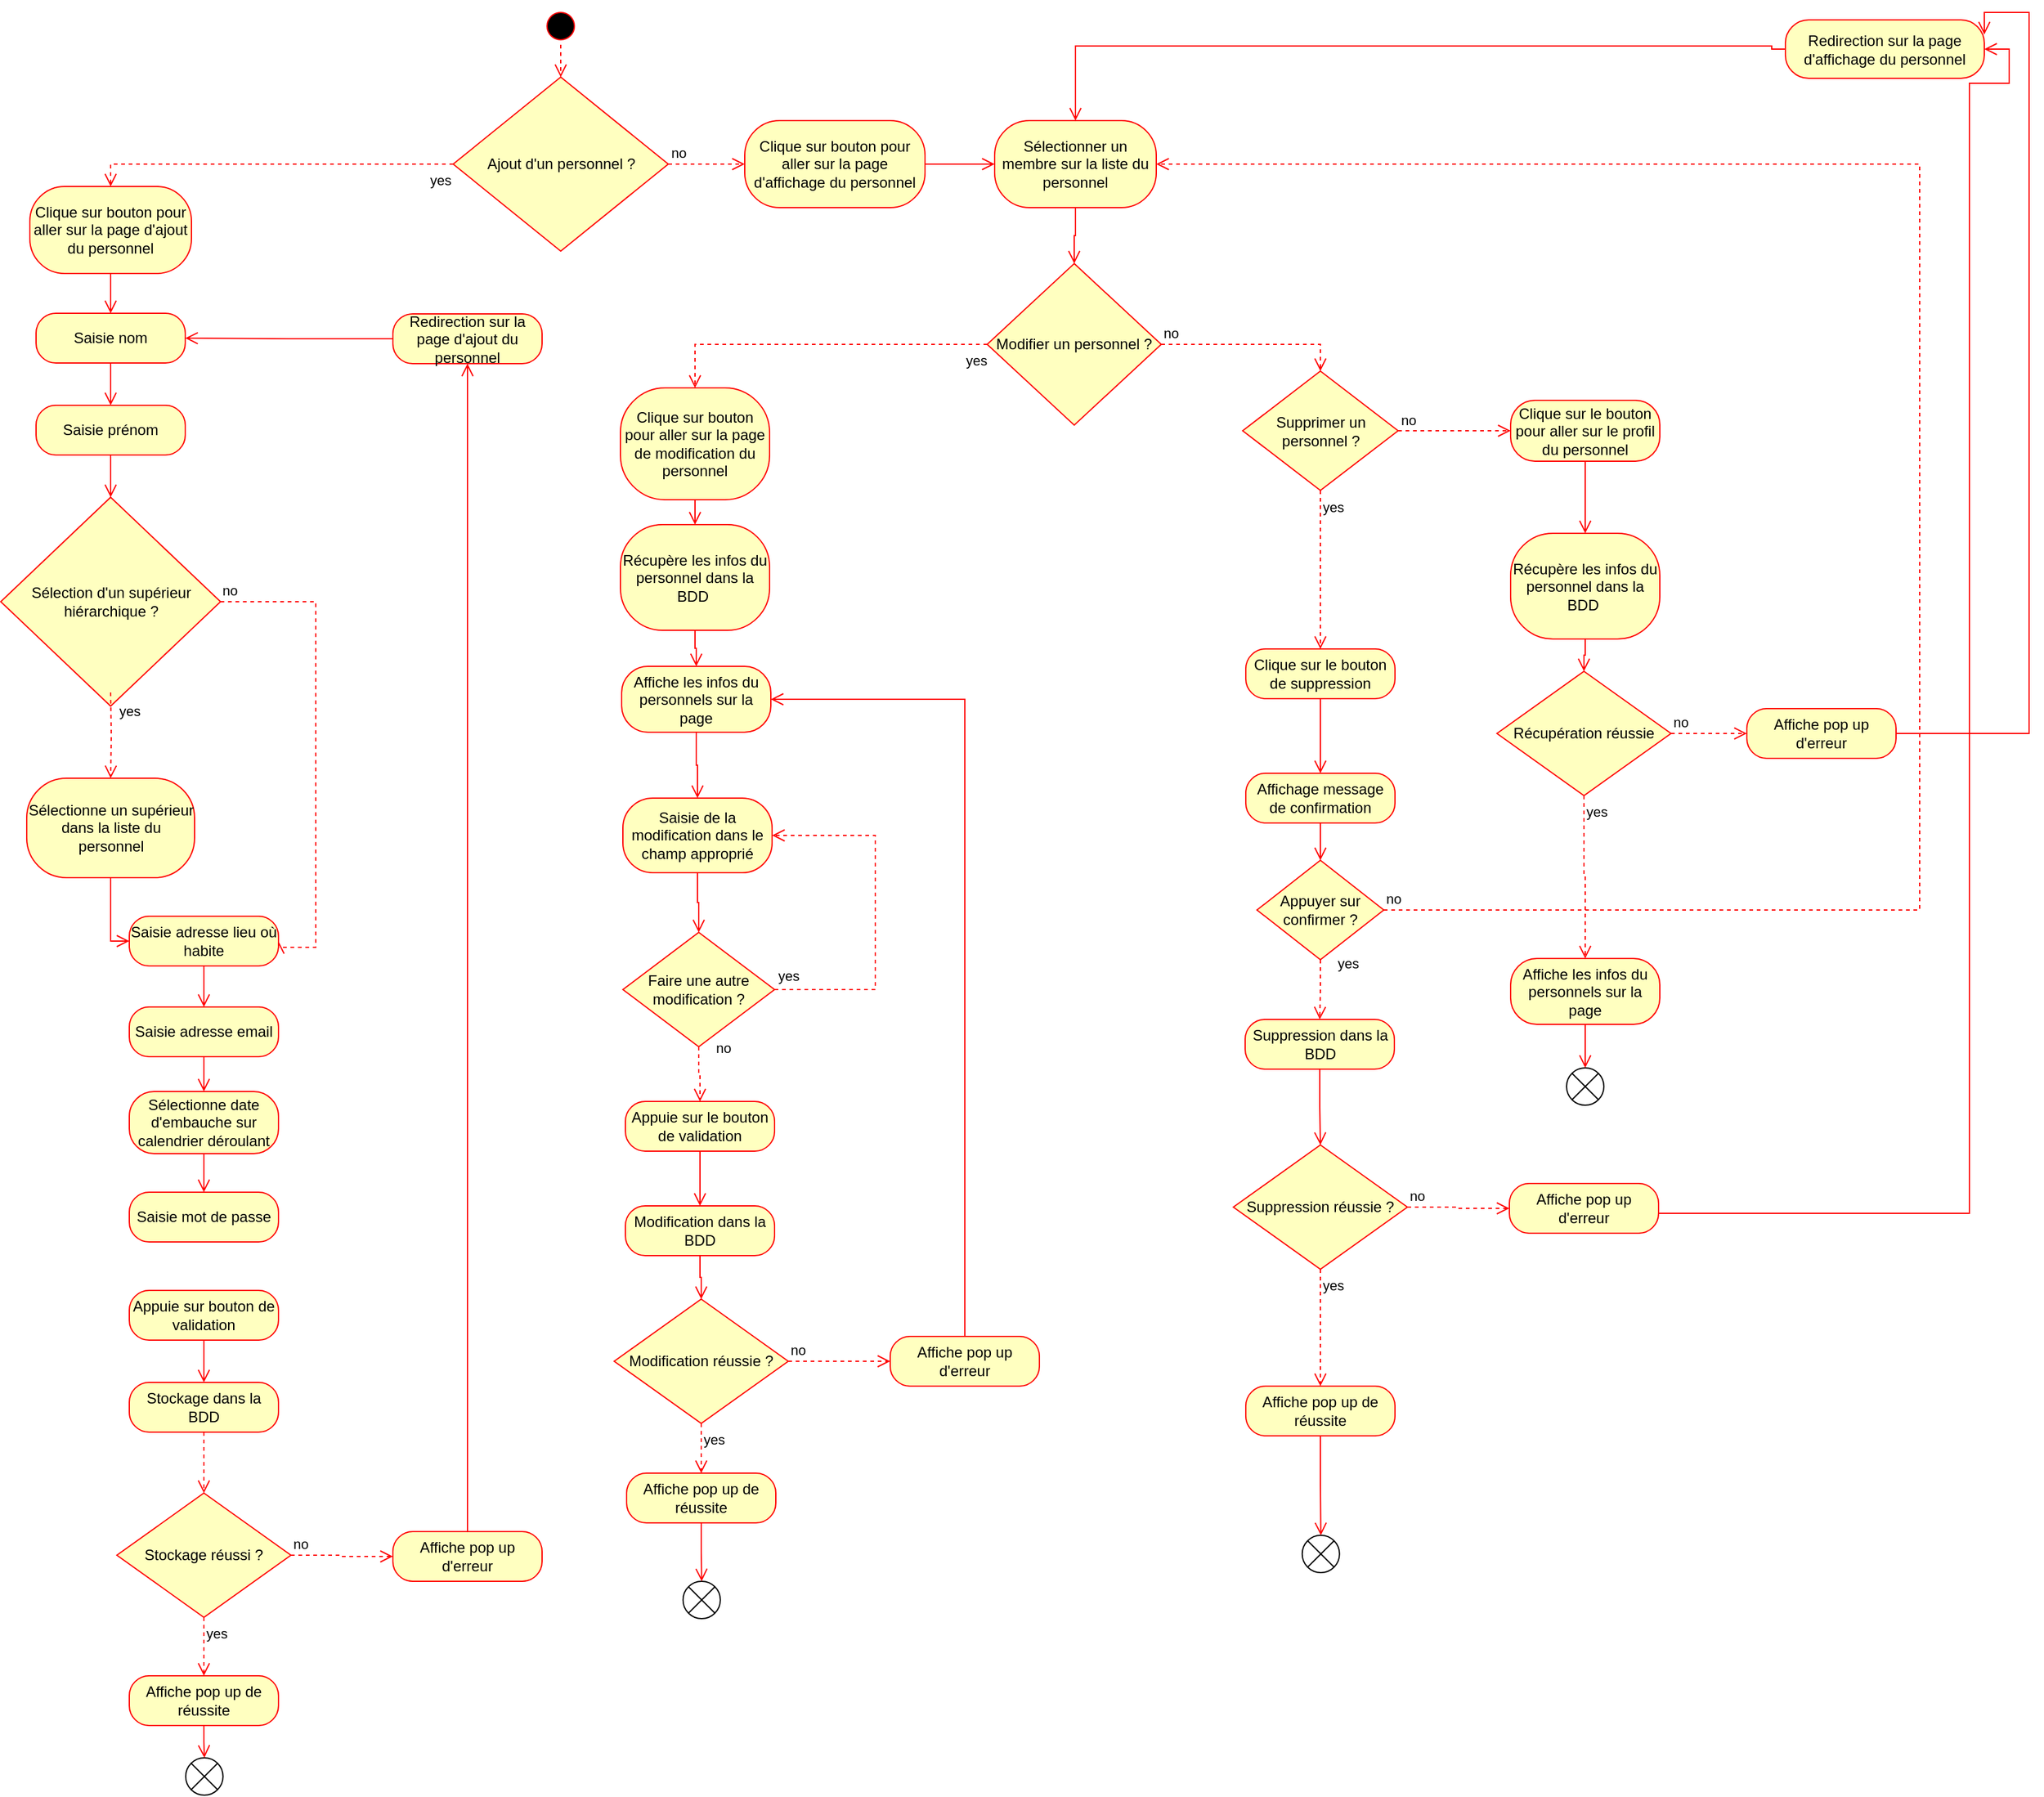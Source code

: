<mxfile version="20.6.0" type="google" pages="5"><diagram id="JBPwLE0H5L3ASNH5QLKd" name="diagramme d'activité gestion du personnel"><mxGraphModel grid="0" page="0" gridSize="10" guides="1" tooltips="1" connect="1" arrows="1" fold="1" pageScale="1" pageWidth="827" pageHeight="1169" math="0" shadow="0"><root><mxCell id="0"/><mxCell id="1" parent="0"/><mxCell id="rSkPQL9KTGf2YKhm0bR5-1" value="" style="ellipse;html=1;shape=startState;fillColor=#000000;strokeColor=#ff0000;" vertex="1" parent="1"><mxGeometry x="812" y="1704" width="30" height="30" as="geometry"/></mxCell><mxCell id="rSkPQL9KTGf2YKhm0bR5-2" value="" style="edgeStyle=orthogonalEdgeStyle;html=1;verticalAlign=bottom;endArrow=open;endSize=8;strokeColor=#ff0000;rounded=0;dashed=1;exitX=0.5;exitY=1;exitDx=0;exitDy=0;entryX=0.5;entryY=0;entryDx=0;entryDy=0;" edge="1" parent="1" source="rSkPQL9KTGf2YKhm0bR5-1" target="rSkPQL9KTGf2YKhm0bR5-10"><mxGeometry relative="1" as="geometry"><mxPoint x="827" y="1760" as="targetPoint"/><mxPoint x="780" y="1700" as="sourcePoint"/></mxGeometry></mxCell><mxCell id="rSkPQL9KTGf2YKhm0bR5-3" value="Clique sur bouton pour aller sur la page d'ajout du personnel" style="rounded=1;whiteSpace=wrap;html=1;arcSize=40;fontColor=#000000;fillColor=#ffffc0;strokeColor=#ff0000;" vertex="1" parent="1"><mxGeometry x="400" y="1848" width="130" height="70" as="geometry"/></mxCell><mxCell id="rSkPQL9KTGf2YKhm0bR5-4" value="Saisie nom" style="rounded=1;whiteSpace=wrap;html=1;arcSize=40;fontColor=#000000;fillColor=#ffffc0;strokeColor=#ff0000;" vertex="1" parent="1"><mxGeometry x="405" y="1950" width="120" height="40" as="geometry"/></mxCell><mxCell id="rSkPQL9KTGf2YKhm0bR5-5" value="" style="edgeStyle=orthogonalEdgeStyle;html=1;verticalAlign=bottom;endArrow=open;endSize=8;strokeColor=#ff0000;rounded=0;entryX=0.5;entryY=0;entryDx=0;entryDy=0;" edge="1" parent="1" source="rSkPQL9KTGf2YKhm0bR5-4" target="rSkPQL9KTGf2YKhm0bR5-6"><mxGeometry relative="1" as="geometry"><mxPoint x="465" y="2050" as="targetPoint"/></mxGeometry></mxCell><mxCell id="rSkPQL9KTGf2YKhm0bR5-6" value="Saisie prénom" style="rounded=1;whiteSpace=wrap;html=1;arcSize=40;fontColor=#000000;fillColor=#ffffc0;strokeColor=#ff0000;" vertex="1" parent="1"><mxGeometry x="405" y="2024" width="120" height="40" as="geometry"/></mxCell><mxCell id="rSkPQL9KTGf2YKhm0bR5-7" value="Sélectionne un supérieur dans la liste du personnel" style="rounded=1;whiteSpace=wrap;html=1;arcSize=40;fontColor=#000000;fillColor=#ffffc0;strokeColor=#ff0000;" vertex="1" parent="1"><mxGeometry x="397.5" y="2324" width="135" height="80" as="geometry"/></mxCell><mxCell id="rSkPQL9KTGf2YKhm0bR5-8" value="" style="edgeStyle=orthogonalEdgeStyle;html=1;verticalAlign=bottom;endArrow=open;endSize=8;strokeColor=#ff0000;rounded=0;entryX=0;entryY=0.5;entryDx=0;entryDy=0;" edge="1" parent="1" source="rSkPQL9KTGf2YKhm0bR5-7" target="rSkPQL9KTGf2YKhm0bR5-17"><mxGeometry relative="1" as="geometry"><mxPoint x="465" y="2516" as="targetPoint"/></mxGeometry></mxCell><mxCell id="rSkPQL9KTGf2YKhm0bR5-9" value="" style="edgeStyle=orthogonalEdgeStyle;html=1;verticalAlign=bottom;endArrow=open;endSize=8;strokeColor=#ff0000;rounded=0;exitX=0.5;exitY=1;exitDx=0;exitDy=0;entryX=0.5;entryY=0;entryDx=0;entryDy=0;" edge="1" parent="1" target="rSkPQL9KTGf2YKhm0bR5-13"><mxGeometry relative="1" as="geometry"><mxPoint x="465" y="2098" as="targetPoint"/><mxPoint x="468" y="2064" as="sourcePoint"/><Array as="points"><mxPoint x="465" y="2064"/></Array></mxGeometry></mxCell><mxCell id="rSkPQL9KTGf2YKhm0bR5-10" value="Ajout d'un personnel ?" style="rhombus;whiteSpace=wrap;html=1;fillColor=#ffffc0;strokeColor=#ff0000;" vertex="1" parent="1"><mxGeometry x="740.5" y="1760" width="173" height="140" as="geometry"/></mxCell><mxCell id="rSkPQL9KTGf2YKhm0bR5-11" value="yes" style="edgeStyle=orthogonalEdgeStyle;html=1;align=left;verticalAlign=top;endArrow=open;endSize=8;strokeColor=#ff0000;rounded=0;dashed=1;entryX=0.5;entryY=0;entryDx=0;entryDy=0;" edge="1" parent="1" source="rSkPQL9KTGf2YKhm0bR5-10" target="rSkPQL9KTGf2YKhm0bR5-3"><mxGeometry x="-0.856" relative="1" as="geometry"><mxPoint x="760" y="1890" as="targetPoint"/><mxPoint as="offset"/></mxGeometry></mxCell><mxCell id="rSkPQL9KTGf2YKhm0bR5-12" value="Modifier un personnel ?" style="rhombus;whiteSpace=wrap;html=1;fillColor=#ffffc0;strokeColor=#ff0000;" vertex="1" parent="1"><mxGeometry x="1170" y="1910" width="140" height="130" as="geometry"/></mxCell><mxCell id="rSkPQL9KTGf2YKhm0bR5-13" value="Sélection d'un supérieur hiérarchique ?" style="rhombus;whiteSpace=wrap;html=1;fillColor=#ffffc0;strokeColor=#ff0000;" vertex="1" parent="1"><mxGeometry x="376.62" y="2098" width="176.75" height="168" as="geometry"/></mxCell><mxCell id="rSkPQL9KTGf2YKhm0bR5-14" value="no" style="edgeStyle=orthogonalEdgeStyle;html=1;align=left;verticalAlign=bottom;endArrow=open;endSize=8;strokeColor=#ff0000;rounded=0;dashed=1;exitX=1;exitY=0.5;exitDx=0;exitDy=0;entryX=1;entryY=0.5;entryDx=0;entryDy=0;" edge="1" parent="1" source="rSkPQL9KTGf2YKhm0bR5-13" target="rSkPQL9KTGf2YKhm0bR5-17"><mxGeometry x="-1" relative="1" as="geometry"><mxPoint x="630" y="2548" as="targetPoint"/><Array as="points"><mxPoint x="630" y="2182"/><mxPoint x="630" y="2460"/><mxPoint x="600" y="2460"/></Array></mxGeometry></mxCell><mxCell id="rSkPQL9KTGf2YKhm0bR5-15" value="yes" style="edgeStyle=orthogonalEdgeStyle;html=1;align=left;verticalAlign=top;endArrow=open;endSize=8;strokeColor=#ff0000;rounded=0;dashed=1;entryX=0.5;entryY=0;entryDx=0;entryDy=0;" edge="1" parent="1" target="rSkPQL9KTGf2YKhm0bR5-7"><mxGeometry x="-0.923" y="5" relative="1" as="geometry"><mxPoint x="465" y="2317" as="targetPoint"/><mxPoint as="offset"/><mxPoint x="465.0" y="2254.995" as="sourcePoint"/></mxGeometry></mxCell><mxCell id="rSkPQL9KTGf2YKhm0bR5-16" value="" style="edgeStyle=orthogonalEdgeStyle;html=1;verticalAlign=bottom;endArrow=open;endSize=8;strokeColor=#ff0000;rounded=0;entryX=0.5;entryY=0;entryDx=0;entryDy=0;exitX=0.5;exitY=1;exitDx=0;exitDy=0;" edge="1" parent="1" source="rSkPQL9KTGf2YKhm0bR5-3" target="rSkPQL9KTGf2YKhm0bR5-4"><mxGeometry relative="1" as="geometry"><mxPoint x="475" y="2034" as="targetPoint"/><mxPoint x="475" y="2000" as="sourcePoint"/></mxGeometry></mxCell><mxCell id="rSkPQL9KTGf2YKhm0bR5-17" value="Saisie adresse lieu où habite" style="rounded=1;whiteSpace=wrap;html=1;arcSize=40;fontColor=#000000;fillColor=#ffffc0;strokeColor=#ff0000;" vertex="1" parent="1"><mxGeometry x="480" y="2435" width="120" height="40" as="geometry"/></mxCell><mxCell id="rSkPQL9KTGf2YKhm0bR5-18" value="" style="edgeStyle=orthogonalEdgeStyle;html=1;verticalAlign=bottom;endArrow=open;endSize=8;strokeColor=#ff0000;rounded=0;entryX=0.5;entryY=0;entryDx=0;entryDy=0;" edge="1" parent="1" source="rSkPQL9KTGf2YKhm0bR5-17" target="rSkPQL9KTGf2YKhm0bR5-19"><mxGeometry relative="1" as="geometry"><mxPoint x="540" y="2637" as="targetPoint"/></mxGeometry></mxCell><mxCell id="rSkPQL9KTGf2YKhm0bR5-19" value="Saisie adresse email" style="rounded=1;whiteSpace=wrap;html=1;arcSize=40;fontColor=#000000;fillColor=#ffffc0;strokeColor=#ff0000;" vertex="1" parent="1"><mxGeometry x="480" y="2508" width="120" height="40" as="geometry"/></mxCell><mxCell id="rSkPQL9KTGf2YKhm0bR5-20" value="" style="edgeStyle=orthogonalEdgeStyle;html=1;verticalAlign=bottom;endArrow=open;endSize=8;strokeColor=#ff0000;rounded=0;entryX=0.5;entryY=0;entryDx=0;entryDy=0;" edge="1" parent="1" source="rSkPQL9KTGf2YKhm0bR5-19" target="rSkPQL9KTGf2YKhm0bR5-21"><mxGeometry relative="1" as="geometry"><mxPoint x="540" y="2737" as="targetPoint"/></mxGeometry></mxCell><mxCell id="rSkPQL9KTGf2YKhm0bR5-21" value="Sélectionne date d'embauche sur calendrier déroulant" style="rounded=1;whiteSpace=wrap;html=1;arcSize=40;fontColor=#000000;fillColor=#ffffc0;strokeColor=#ff0000;" vertex="1" parent="1"><mxGeometry x="480" y="2576" width="120" height="50" as="geometry"/></mxCell><mxCell id="rSkPQL9KTGf2YKhm0bR5-22" value="Appuie sur bouton de validation" style="rounded=1;whiteSpace=wrap;html=1;arcSize=40;fontColor=#000000;fillColor=#ffffc0;strokeColor=#ff0000;" vertex="1" parent="1"><mxGeometry x="480" y="2736" width="120" height="40" as="geometry"/></mxCell><mxCell id="rSkPQL9KTGf2YKhm0bR5-23" value="" style="edgeStyle=orthogonalEdgeStyle;html=1;verticalAlign=bottom;endArrow=open;endSize=8;strokeColor=#ff0000;rounded=0;entryX=0.5;entryY=0;entryDx=0;entryDy=0;exitX=0.5;exitY=1;exitDx=0;exitDy=0;" edge="1" parent="1" source="rSkPQL9KTGf2YKhm0bR5-22" target="rSkPQL9KTGf2YKhm0bR5-24"><mxGeometry relative="1" as="geometry"><mxPoint x="540" y="2923" as="targetPoint"/><mxPoint x="650" y="2893" as="sourcePoint"/></mxGeometry></mxCell><mxCell id="rSkPQL9KTGf2YKhm0bR5-24" value="Stockage dans la BDD" style="rounded=1;whiteSpace=wrap;html=1;arcSize=40;fontColor=#000000;fillColor=#ffffc0;strokeColor=#ff0000;" vertex="1" parent="1"><mxGeometry x="480" y="2810" width="120" height="40" as="geometry"/></mxCell><mxCell id="rSkPQL9KTGf2YKhm0bR5-25" value="" style="edgeStyle=orthogonalEdgeStyle;html=1;verticalAlign=bottom;endArrow=open;endSize=8;strokeColor=#ff0000;rounded=0;dashed=1;entryX=0.5;entryY=0;entryDx=0;entryDy=0;" edge="1" parent="1" source="rSkPQL9KTGf2YKhm0bR5-24" target="Po4mlU4GeA9OVbs-Ywcb-1"><mxGeometry relative="1" as="geometry"><mxPoint x="540" y="2991" as="targetPoint"/></mxGeometry></mxCell><mxCell id="rSkPQL9KTGf2YKhm0bR5-26" value="" style="shape=sumEllipse;perimeter=ellipsePerimeter;whiteSpace=wrap;html=1;backgroundOutline=1;" vertex="1" parent="1"><mxGeometry x="525.37" y="3112" width="30" height="30" as="geometry"/></mxCell><mxCell id="rSkPQL9KTGf2YKhm0bR5-27" value="Clique sur bouton pour aller sur la page d'affichage du personnel" style="rounded=1;whiteSpace=wrap;html=1;arcSize=40;fontColor=#000000;fillColor=#ffffc0;strokeColor=#ff0000;" vertex="1" parent="1"><mxGeometry x="975" y="1795" width="145" height="70" as="geometry"/></mxCell><mxCell id="rSkPQL9KTGf2YKhm0bR5-28" value="" style="edgeStyle=orthogonalEdgeStyle;html=1;verticalAlign=bottom;endArrow=open;endSize=8;strokeColor=#ff0000;rounded=0;exitX=1;exitY=0.5;exitDx=0;exitDy=0;entryX=0;entryY=0.5;entryDx=0;entryDy=0;" edge="1" parent="1" source="rSkPQL9KTGf2YKhm0bR5-27" target="rSkPQL9KTGf2YKhm0bR5-29"><mxGeometry relative="1" as="geometry"><mxPoint x="1150" y="1830" as="targetPoint"/><mxPoint x="1120" y="1860" as="sourcePoint"/></mxGeometry></mxCell><mxCell id="rSkPQL9KTGf2YKhm0bR5-29" value="Sélectionner un membre sur la liste du personnel" style="rounded=1;whiteSpace=wrap;html=1;arcSize=40;fontColor=#000000;fillColor=#ffffc0;strokeColor=#ff0000;" vertex="1" parent="1"><mxGeometry x="1176" y="1795" width="130" height="70" as="geometry"/></mxCell><mxCell id="rSkPQL9KTGf2YKhm0bR5-30" value="" style="edgeStyle=orthogonalEdgeStyle;html=1;verticalAlign=bottom;endArrow=open;endSize=8;strokeColor=#ff0000;rounded=0;exitX=0.5;exitY=1;exitDx=0;exitDy=0;entryX=0.5;entryY=0;entryDx=0;entryDy=0;" edge="1" parent="1" source="rSkPQL9KTGf2YKhm0bR5-29" target="rSkPQL9KTGf2YKhm0bR5-12"><mxGeometry relative="1" as="geometry"><mxPoint x="1186" y="1840.0" as="targetPoint"/><mxPoint x="1130" y="1840.0" as="sourcePoint"/></mxGeometry></mxCell><mxCell id="rSkPQL9KTGf2YKhm0bR5-31" value="Clique sur bouton pour aller sur la page de modification du personnel" style="rounded=1;whiteSpace=wrap;html=1;arcSize=40;fontColor=#000000;fillColor=#ffffc0;strokeColor=#ff0000;" vertex="1" parent="1"><mxGeometry x="875" y="2010" width="120" height="90" as="geometry"/></mxCell><mxCell id="rSkPQL9KTGf2YKhm0bR5-32" value="" style="edgeStyle=orthogonalEdgeStyle;html=1;verticalAlign=bottom;endArrow=open;endSize=8;strokeColor=#ff0000;rounded=0;entryX=0.5;entryY=0;entryDx=0;entryDy=0;exitX=0.5;exitY=1;exitDx=0;exitDy=0;" edge="1" parent="1" source="rSkPQL9KTGf2YKhm0bR5-31" target="rSkPQL9KTGf2YKhm0bR5-33"><mxGeometry relative="1" as="geometry"><mxPoint x="935" y="2160" as="targetPoint"/><mxPoint x="1020" y="2130" as="sourcePoint"/></mxGeometry></mxCell><mxCell id="rSkPQL9KTGf2YKhm0bR5-33" value="Récupère les infos du personnel dans la BDD&amp;nbsp;" style="rounded=1;whiteSpace=wrap;html=1;arcSize=40;fontColor=#000000;fillColor=#ffffc0;strokeColor=#ff0000;" vertex="1" parent="1"><mxGeometry x="875" y="2120" width="120" height="85" as="geometry"/></mxCell><mxCell id="rSkPQL9KTGf2YKhm0bR5-34" value="" style="edgeStyle=orthogonalEdgeStyle;html=1;verticalAlign=bottom;endArrow=open;endSize=8;strokeColor=#ff0000;rounded=0;exitX=0.5;exitY=1;exitDx=0;exitDy=0;entryX=0.5;entryY=0;entryDx=0;entryDy=0;" edge="1" parent="1" source="rSkPQL9KTGf2YKhm0bR5-33" target="rSkPQL9KTGf2YKhm0bR5-35"><mxGeometry relative="1" as="geometry"><mxPoint x="935" y="2285" as="targetPoint"/><mxPoint x="960" y="2235" as="sourcePoint"/></mxGeometry></mxCell><mxCell id="rSkPQL9KTGf2YKhm0bR5-35" value="Affiche les infos du personnels sur la page" style="rounded=1;whiteSpace=wrap;html=1;arcSize=40;fontColor=#000000;fillColor=#ffffc0;strokeColor=#ff0000;" vertex="1" parent="1"><mxGeometry x="876" y="2234" width="120" height="53" as="geometry"/></mxCell><mxCell id="rSkPQL9KTGf2YKhm0bR5-36" value="" style="edgeStyle=orthogonalEdgeStyle;html=1;verticalAlign=bottom;endArrow=open;endSize=8;strokeColor=#ff0000;rounded=0;entryX=0.5;entryY=0;entryDx=0;entryDy=0;" edge="1" parent="1" source="rSkPQL9KTGf2YKhm0bR5-35" target="rSkPQL9KTGf2YKhm0bR5-37"><mxGeometry relative="1" as="geometry"><mxPoint x="936" y="2334" as="targetPoint"/></mxGeometry></mxCell><mxCell id="rSkPQL9KTGf2YKhm0bR5-37" value="Saisie de la modification dans le champ approprié" style="rounded=1;whiteSpace=wrap;html=1;arcSize=40;fontColor=#000000;fillColor=#ffffc0;strokeColor=#ff0000;" vertex="1" parent="1"><mxGeometry x="877" y="2340" width="120" height="60" as="geometry"/></mxCell><mxCell id="rSkPQL9KTGf2YKhm0bR5-38" value="" style="edgeStyle=orthogonalEdgeStyle;html=1;verticalAlign=bottom;endArrow=open;endSize=8;strokeColor=#ff0000;rounded=0;entryX=0.5;entryY=0;entryDx=0;entryDy=0;" edge="1" parent="1" source="rSkPQL9KTGf2YKhm0bR5-37" target="rSkPQL9KTGf2YKhm0bR5-39"><mxGeometry relative="1" as="geometry"><mxPoint x="937" y="2440" as="targetPoint"/></mxGeometry></mxCell><mxCell id="rSkPQL9KTGf2YKhm0bR5-39" value="Faire une autre modification ?" style="rhombus;whiteSpace=wrap;html=1;fillColor=#ffffc0;strokeColor=#ff0000;" vertex="1" parent="1"><mxGeometry x="877" y="2448" width="122" height="92" as="geometry"/></mxCell><mxCell id="rSkPQL9KTGf2YKhm0bR5-40" value="no" style="edgeStyle=orthogonalEdgeStyle;html=1;align=left;verticalAlign=bottom;endArrow=open;endSize=8;strokeColor=#ff0000;rounded=0;dashed=1;entryX=1;entryY=0.5;entryDx=0;entryDy=0;exitX=1;exitY=0.5;exitDx=0;exitDy=0;" edge="1" parent="1" source="rSkPQL9KTGf2YKhm0bR5-39" target="rSkPQL9KTGf2YKhm0bR5-37"><mxGeometry x="-1" y="-74" relative="1" as="geometry"><mxPoint x="1078" y="2468" as="targetPoint"/><Array as="points"><mxPoint x="1080" y="2494"/><mxPoint x="1080" y="2370"/></Array><mxPoint x="-49" y="-18" as="offset"/></mxGeometry></mxCell><mxCell id="rSkPQL9KTGf2YKhm0bR5-41" value="yes" style="edgeStyle=orthogonalEdgeStyle;html=1;align=left;verticalAlign=top;endArrow=open;endSize=8;strokeColor=#ff0000;rounded=0;dashed=1;exitX=0.5;exitY=1;exitDx=0;exitDy=0;entryX=0.5;entryY=0;entryDx=0;entryDy=0;" edge="1" parent="1" source="rSkPQL9KTGf2YKhm0bR5-39" target="rSkPQL9KTGf2YKhm0bR5-42"><mxGeometry x="-1" y="94" relative="1" as="geometry"><mxPoint x="938" y="2610" as="targetPoint"/><mxPoint x="910" y="2560" as="sourcePoint"/><mxPoint x="-32" y="-70" as="offset"/></mxGeometry></mxCell><mxCell id="rSkPQL9KTGf2YKhm0bR5-42" value="Appuie sur le bouton de validation" style="rounded=1;whiteSpace=wrap;html=1;arcSize=40;fontColor=#000000;fillColor=#ffffc0;strokeColor=#ff0000;" vertex="1" parent="1"><mxGeometry x="879" y="2584" width="120" height="40" as="geometry"/></mxCell><mxCell id="rSkPQL9KTGf2YKhm0bR5-43" value="" style="edgeStyle=orthogonalEdgeStyle;html=1;verticalAlign=bottom;endArrow=open;endSize=8;strokeColor=#ff0000;rounded=0;entryX=0.5;entryY=0;entryDx=0;entryDy=0;" edge="1" parent="1" source="rSkPQL9KTGf2YKhm0bR5-42" target="rSkPQL9KTGf2YKhm0bR5-44"><mxGeometry relative="1" as="geometry"><mxPoint x="939.0" y="2718" as="targetPoint"/></mxGeometry></mxCell><mxCell id="rSkPQL9KTGf2YKhm0bR5-44" value="Modification dans la BDD" style="rounded=1;whiteSpace=wrap;html=1;arcSize=40;fontColor=#000000;fillColor=#ffffc0;strokeColor=#ff0000;" vertex="1" parent="1"><mxGeometry x="879" y="2668" width="120" height="40" as="geometry"/></mxCell><mxCell id="rSkPQL9KTGf2YKhm0bR5-45" value="" style="edgeStyle=orthogonalEdgeStyle;html=1;verticalAlign=bottom;endArrow=open;endSize=8;strokeColor=#ff0000;rounded=0;entryX=0.5;entryY=0;entryDx=0;entryDy=0;" edge="1" parent="1" source="rSkPQL9KTGf2YKhm0bR5-44" target="Po4mlU4GeA9OVbs-Ywcb-11"><mxGeometry relative="1" as="geometry"><mxPoint x="938.37" y="2768" as="targetPoint"/></mxGeometry></mxCell><mxCell id="rSkPQL9KTGf2YKhm0bR5-47" value="Supprimer un personnel ?" style="rhombus;whiteSpace=wrap;html=1;fillColor=#ffffc0;strokeColor=#ff0000;" vertex="1" parent="1"><mxGeometry x="1375.5" y="1996.5" width="125" height="96" as="geometry"/></mxCell><mxCell id="rSkPQL9KTGf2YKhm0bR5-48" value="no" style="edgeStyle=orthogonalEdgeStyle;html=1;align=left;verticalAlign=bottom;endArrow=open;endSize=8;strokeColor=#ff0000;rounded=0;dashed=1;exitX=1;exitY=0.5;exitDx=0;exitDy=0;entryX=0;entryY=0.5;entryDx=0;entryDy=0;" edge="1" parent="1" source="rSkPQL9KTGf2YKhm0bR5-47" target="rSkPQL9KTGf2YKhm0bR5-60"><mxGeometry x="-1" relative="1" as="geometry"><mxPoint x="1600" y="2092" as="targetPoint"/><mxPoint x="1530" y="2130" as="sourcePoint"/></mxGeometry></mxCell><mxCell id="rSkPQL9KTGf2YKhm0bR5-49" value="yes" style="edgeStyle=orthogonalEdgeStyle;html=1;align=left;verticalAlign=top;endArrow=open;endSize=8;strokeColor=#ff0000;rounded=0;dashed=1;exitX=0.5;exitY=1;exitDx=0;exitDy=0;entryX=0.5;entryY=0;entryDx=0;entryDy=0;" edge="1" parent="1" source="rSkPQL9KTGf2YKhm0bR5-47" target="rSkPQL9KTGf2YKhm0bR5-50"><mxGeometry x="-1" relative="1" as="geometry"><mxPoint x="1438" y="2220" as="targetPoint"/><mxPoint x="1360" y="2180" as="sourcePoint"/></mxGeometry></mxCell><mxCell id="rSkPQL9KTGf2YKhm0bR5-50" value="Clique sur le bouton de suppression" style="rounded=1;whiteSpace=wrap;html=1;arcSize=40;fontColor=#000000;fillColor=#ffffc0;strokeColor=#ff0000;" vertex="1" parent="1"><mxGeometry x="1378" y="2220" width="120" height="40" as="geometry"/></mxCell><mxCell id="rSkPQL9KTGf2YKhm0bR5-51" value="" style="edgeStyle=orthogonalEdgeStyle;html=1;verticalAlign=bottom;endArrow=open;endSize=8;strokeColor=#ff0000;rounded=0;entryX=0.5;entryY=0;entryDx=0;entryDy=0;" edge="1" parent="1" source="rSkPQL9KTGf2YKhm0bR5-50" target="rSkPQL9KTGf2YKhm0bR5-52"><mxGeometry relative="1" as="geometry"><mxPoint x="1438" y="2320" as="targetPoint"/></mxGeometry></mxCell><mxCell id="rSkPQL9KTGf2YKhm0bR5-52" value="Affichage message de confirmation" style="rounded=1;whiteSpace=wrap;html=1;arcSize=40;fontColor=#000000;fillColor=#ffffc0;strokeColor=#ff0000;" vertex="1" parent="1"><mxGeometry x="1378" y="2320" width="120" height="40" as="geometry"/></mxCell><mxCell id="rSkPQL9KTGf2YKhm0bR5-53" value="" style="edgeStyle=orthogonalEdgeStyle;html=1;verticalAlign=bottom;endArrow=open;endSize=8;strokeColor=#ff0000;rounded=0;entryX=0.5;entryY=0;entryDx=0;entryDy=0;" edge="1" parent="1" source="rSkPQL9KTGf2YKhm0bR5-52" target="rSkPQL9KTGf2YKhm0bR5-54"><mxGeometry relative="1" as="geometry"><mxPoint x="1438" y="2420" as="targetPoint"/></mxGeometry></mxCell><mxCell id="rSkPQL9KTGf2YKhm0bR5-54" value="Appuyer sur confirmer ?" style="rhombus;whiteSpace=wrap;html=1;fillColor=#ffffc0;strokeColor=#ff0000;" vertex="1" parent="1"><mxGeometry x="1387" y="2390" width="102" height="80" as="geometry"/></mxCell><mxCell id="rSkPQL9KTGf2YKhm0bR5-55" value="no" style="edgeStyle=orthogonalEdgeStyle;html=1;align=left;verticalAlign=bottom;endArrow=open;endSize=8;strokeColor=#ff0000;rounded=0;dashed=1;entryX=1;entryY=0.5;entryDx=0;entryDy=0;exitX=1;exitY=0.5;exitDx=0;exitDy=0;" edge="1" parent="1" source="rSkPQL9KTGf2YKhm0bR5-54" target="rSkPQL9KTGf2YKhm0bR5-29"><mxGeometry x="-1" relative="1" as="geometry"><mxPoint x="1760" y="1760" as="targetPoint"/><mxPoint x="1570" y="2490" as="sourcePoint"/><Array as="points"><mxPoint x="1920" y="2430"/><mxPoint x="1920" y="1830"/></Array></mxGeometry></mxCell><mxCell id="rSkPQL9KTGf2YKhm0bR5-56" value="yes" style="edgeStyle=orthogonalEdgeStyle;html=1;align=left;verticalAlign=top;endArrow=open;endSize=8;strokeColor=#ff0000;rounded=0;dashed=1;entryX=0.5;entryY=0;entryDx=0;entryDy=0;" edge="1" parent="1" source="rSkPQL9KTGf2YKhm0bR5-54" target="rSkPQL9KTGf2YKhm0bR5-57"><mxGeometry x="-1" y="16" relative="1" as="geometry"><mxPoint x="1438" y="2553" as="targetPoint"/><mxPoint x="-4" y="-10" as="offset"/></mxGeometry></mxCell><mxCell id="rSkPQL9KTGf2YKhm0bR5-57" value="Suppression dans la BDD" style="rounded=1;whiteSpace=wrap;html=1;arcSize=40;fontColor=#000000;fillColor=#ffffc0;strokeColor=#ff0000;" vertex="1" parent="1"><mxGeometry x="1377.5" y="2518" width="120" height="40" as="geometry"/></mxCell><mxCell id="rSkPQL9KTGf2YKhm0bR5-58" value="" style="edgeStyle=orthogonalEdgeStyle;html=1;verticalAlign=bottom;endArrow=open;endSize=8;strokeColor=#ff0000;rounded=0;exitX=0.5;exitY=1;exitDx=0;exitDy=0;entryX=0.5;entryY=0;entryDx=0;entryDy=0;" edge="1" parent="1" source="rSkPQL9KTGf2YKhm0bR5-57" target="K9zq5eqAEV1_kYwWYafg-2"><mxGeometry relative="1" as="geometry"><mxPoint x="1470" y="2610" as="targetPoint"/><mxPoint x="1449.5" y="2555" as="sourcePoint"/></mxGeometry></mxCell><mxCell id="rSkPQL9KTGf2YKhm0bR5-60" value="Clique sur le bouton pour aller sur le profil du personnel" style="rounded=1;whiteSpace=wrap;html=1;arcSize=40;fontColor=#000000;fillColor=#ffffc0;strokeColor=#ff0000;" vertex="1" parent="1"><mxGeometry x="1591" y="2020" width="120" height="49" as="geometry"/></mxCell><mxCell id="rSkPQL9KTGf2YKhm0bR5-61" value="" style="edgeStyle=orthogonalEdgeStyle;html=1;verticalAlign=bottom;endArrow=open;endSize=8;strokeColor=#ff0000;rounded=0;entryX=0.5;entryY=0;entryDx=0;entryDy=0;exitX=0.5;exitY=1;exitDx=0;exitDy=0;" edge="1" parent="1" source="rSkPQL9KTGf2YKhm0bR5-60" target="rSkPQL9KTGf2YKhm0bR5-62"><mxGeometry relative="1" as="geometry"><mxPoint x="1651" y="2113" as="targetPoint"/><mxPoint x="1681" y="2092" as="sourcePoint"/></mxGeometry></mxCell><mxCell id="rSkPQL9KTGf2YKhm0bR5-62" value="Récupère les infos du personnel dans la BDD&amp;nbsp;" style="rounded=1;whiteSpace=wrap;html=1;arcSize=40;fontColor=#000000;fillColor=#ffffc0;strokeColor=#ff0000;" vertex="1" parent="1"><mxGeometry x="1591" y="2127" width="120" height="85" as="geometry"/></mxCell><mxCell id="rSkPQL9KTGf2YKhm0bR5-63" value="Affiche les infos du personnels sur la page" style="rounded=1;whiteSpace=wrap;html=1;arcSize=40;fontColor=#000000;fillColor=#ffffc0;strokeColor=#ff0000;" vertex="1" parent="1"><mxGeometry x="1591" y="2469" width="120" height="53" as="geometry"/></mxCell><mxCell id="rSkPQL9KTGf2YKhm0bR5-64" value="" style="edgeStyle=orthogonalEdgeStyle;html=1;verticalAlign=bottom;endArrow=open;endSize=8;strokeColor=#ff0000;rounded=0;exitX=0.5;exitY=1;exitDx=0;exitDy=0;entryX=0.5;entryY=0;entryDx=0;entryDy=0;" edge="1" parent="1" source="rSkPQL9KTGf2YKhm0bR5-62" target="Z7rXIA7yUbVsInFFEE0p-2"><mxGeometry relative="1" as="geometry"><mxPoint x="1740" y="2240" as="targetPoint"/><mxPoint x="1820" y="2242" as="sourcePoint"/></mxGeometry></mxCell><mxCell id="rSkPQL9KTGf2YKhm0bR5-65" value="" style="shape=sumEllipse;perimeter=ellipsePerimeter;whiteSpace=wrap;html=1;backgroundOutline=1;" vertex="1" parent="1"><mxGeometry x="1636" y="2557" width="30" height="30" as="geometry"/></mxCell><mxCell id="rSkPQL9KTGf2YKhm0bR5-66" value="" style="edgeStyle=orthogonalEdgeStyle;html=1;verticalAlign=bottom;endArrow=open;endSize=8;strokeColor=#ff0000;rounded=0;entryX=0.5;entryY=0;entryDx=0;entryDy=0;exitX=0.5;exitY=1;exitDx=0;exitDy=0;" edge="1" parent="1" source="rSkPQL9KTGf2YKhm0bR5-63" target="rSkPQL9KTGf2YKhm0bR5-65"><mxGeometry relative="1" as="geometry"><mxPoint x="1661" y="2479" as="targetPoint"/><mxPoint x="1761" y="2542" as="sourcePoint"/></mxGeometry></mxCell><mxCell id="kMkBONJ3DRabppYEbxe9-2" value="no" style="edgeStyle=orthogonalEdgeStyle;html=1;align=left;verticalAlign=bottom;endArrow=open;endSize=8;strokeColor=#ff0000;rounded=0;dashed=1;exitX=1;exitY=0.5;exitDx=0;exitDy=0;entryX=0;entryY=0.5;entryDx=0;entryDy=0;" edge="1" parent="1" source="rSkPQL9KTGf2YKhm0bR5-10" target="rSkPQL9KTGf2YKhm0bR5-27"><mxGeometry x="-1" relative="1" as="geometry"><mxPoint x="1610" y="2122.5" as="targetPoint"/><mxPoint x="1510.0" y="2122.0" as="sourcePoint"/></mxGeometry></mxCell><mxCell id="kMkBONJ3DRabppYEbxe9-3" value="yes" style="edgeStyle=orthogonalEdgeStyle;html=1;align=left;verticalAlign=top;endArrow=open;endSize=8;strokeColor=#ff0000;rounded=0;dashed=1;entryX=0.5;entryY=0;entryDx=0;entryDy=0;exitX=0;exitY=0.5;exitDx=0;exitDy=0;" edge="1" parent="1" source="rSkPQL9KTGf2YKhm0bR5-12" target="rSkPQL9KTGf2YKhm0bR5-31"><mxGeometry x="-0.856" relative="1" as="geometry"><mxPoint x="475" y="1858" as="targetPoint"/><mxPoint as="offset"/><mxPoint x="750.5" y="1840.0" as="sourcePoint"/></mxGeometry></mxCell><mxCell id="kMkBONJ3DRabppYEbxe9-4" value="no" style="edgeStyle=orthogonalEdgeStyle;html=1;align=left;verticalAlign=bottom;endArrow=open;endSize=8;strokeColor=#ff0000;rounded=0;dashed=1;exitX=1;exitY=0.5;exitDx=0;exitDy=0;entryX=0.5;entryY=0;entryDx=0;entryDy=0;" edge="1" parent="1" source="rSkPQL9KTGf2YKhm0bR5-12" target="rSkPQL9KTGf2YKhm0bR5-47"><mxGeometry x="-1" relative="1" as="geometry"><mxPoint x="1610" y="2122.5" as="targetPoint"/><mxPoint x="1510.0" y="2122.0" as="sourcePoint"/><Array as="points"><mxPoint x="1438" y="1975"/></Array></mxGeometry></mxCell><mxCell id="Po4mlU4GeA9OVbs-Ywcb-1" value="Stockage réussi ?" style="rhombus;whiteSpace=wrap;html=1;fillColor=#ffffc0;strokeColor=#ff0000;" vertex="1" parent="1"><mxGeometry x="470" y="2899" width="140" height="100" as="geometry"/></mxCell><mxCell id="Po4mlU4GeA9OVbs-Ywcb-2" value="no" style="edgeStyle=orthogonalEdgeStyle;html=1;align=left;verticalAlign=bottom;endArrow=open;endSize=8;strokeColor=#ff0000;rounded=0;entryX=0;entryY=0.5;entryDx=0;entryDy=0;exitX=1;exitY=0.5;exitDx=0;exitDy=0;dashed=1;" edge="1" parent="1" source="Po4mlU4GeA9OVbs-Ywcb-1" target="Po4mlU4GeA9OVbs-Ywcb-6"><mxGeometry x="-1" relative="1" as="geometry"><mxPoint x="680" y="2989" as="targetPoint"/><mxPoint x="630" y="3009" as="sourcePoint"/></mxGeometry></mxCell><mxCell id="Po4mlU4GeA9OVbs-Ywcb-3" value="yes" style="edgeStyle=orthogonalEdgeStyle;html=1;align=left;verticalAlign=top;endArrow=open;endSize=8;strokeColor=#ff0000;rounded=0;entryX=0.5;entryY=0;entryDx=0;entryDy=0;exitX=0.5;exitY=1;exitDx=0;exitDy=0;dashed=1;" edge="1" parent="1" source="Po4mlU4GeA9OVbs-Ywcb-1" target="Po4mlU4GeA9OVbs-Ywcb-4"><mxGeometry x="-1" relative="1" as="geometry"><mxPoint x="540" y="3101" as="targetPoint"/><mxPoint x="570" y="3071" as="sourcePoint"/></mxGeometry></mxCell><mxCell id="Po4mlU4GeA9OVbs-Ywcb-4" value="Affiche pop up de réussite" style="rounded=1;whiteSpace=wrap;html=1;arcSize=40;fontColor=#000000;fillColor=#ffffc0;strokeColor=#ff0000;" vertex="1" parent="1"><mxGeometry x="480" y="3046" width="120" height="40" as="geometry"/></mxCell><mxCell id="Po4mlU4GeA9OVbs-Ywcb-5" value="" style="edgeStyle=orthogonalEdgeStyle;html=1;verticalAlign=bottom;endArrow=open;endSize=8;strokeColor=#ff0000;rounded=0;entryX=0.5;entryY=0;entryDx=0;entryDy=0;exitX=0.5;exitY=1;exitDx=0;exitDy=0;" edge="1" parent="1" source="Po4mlU4GeA9OVbs-Ywcb-4" target="rSkPQL9KTGf2YKhm0bR5-26"><mxGeometry relative="1" as="geometry"><mxPoint x="537.37" y="3221" as="targetPoint"/><mxPoint x="529.048" y="3141" as="sourcePoint"/></mxGeometry></mxCell><mxCell id="Po4mlU4GeA9OVbs-Ywcb-6" value="Affiche pop up d'erreur" style="rounded=1;whiteSpace=wrap;html=1;arcSize=40;fontColor=#000000;fillColor=#ffffc0;strokeColor=#ff0000;" vertex="1" parent="1"><mxGeometry x="692" y="2930" width="120" height="40" as="geometry"/></mxCell><mxCell id="Po4mlU4GeA9OVbs-Ywcb-7" value="" style="edgeStyle=orthogonalEdgeStyle;html=1;verticalAlign=bottom;endArrow=open;endSize=8;strokeColor=#ff0000;rounded=0;exitX=0.5;exitY=0;exitDx=0;exitDy=0;" edge="1" parent="1" source="Po4mlU4GeA9OVbs-Ywcb-6" target="Po4mlU4GeA9OVbs-Ywcb-8"><mxGeometry relative="1" as="geometry"><mxPoint x="740" y="2020" as="targetPoint"/></mxGeometry></mxCell><mxCell id="Po4mlU4GeA9OVbs-Ywcb-8" value="Redirection sur la page d'ajout du personnel" style="rounded=1;whiteSpace=wrap;html=1;arcSize=40;fontColor=#000000;fillColor=#ffffc0;strokeColor=#ff0000;" vertex="1" parent="1"><mxGeometry x="692" y="1950.5" width="120" height="40" as="geometry"/></mxCell><mxCell id="Po4mlU4GeA9OVbs-Ywcb-9" value="" style="edgeStyle=orthogonalEdgeStyle;html=1;verticalAlign=bottom;endArrow=open;endSize=8;strokeColor=#ff0000;rounded=0;entryX=1;entryY=0.5;entryDx=0;entryDy=0;exitX=0;exitY=0.5;exitDx=0;exitDy=0;" edge="1" parent="1" source="Po4mlU4GeA9OVbs-Ywcb-8" target="rSkPQL9KTGf2YKhm0bR5-4"><mxGeometry relative="1" as="geometry"><mxPoint x="730.048" y="2026.5" as="targetPoint"/><mxPoint x="670" y="2450" as="sourcePoint"/></mxGeometry></mxCell><mxCell id="Po4mlU4GeA9OVbs-Ywcb-10" value="" style="shape=sumEllipse;perimeter=ellipsePerimeter;whiteSpace=wrap;html=1;backgroundOutline=1;" vertex="1" parent="1"><mxGeometry x="925.37" y="2970" width="30" height="30" as="geometry"/></mxCell><mxCell id="Po4mlU4GeA9OVbs-Ywcb-11" value="Modification réussie ?" style="rhombus;whiteSpace=wrap;html=1;fillColor=#ffffc0;strokeColor=#ff0000;" vertex="1" parent="1"><mxGeometry x="870" y="2743" width="140" height="100" as="geometry"/></mxCell><mxCell id="Po4mlU4GeA9OVbs-Ywcb-12" value="no" style="edgeStyle=orthogonalEdgeStyle;html=1;align=left;verticalAlign=bottom;endArrow=open;endSize=8;strokeColor=#ff0000;rounded=0;entryX=0;entryY=0.5;entryDx=0;entryDy=0;exitX=1;exitY=0.5;exitDx=0;exitDy=0;dashed=1;" edge="1" parent="1" source="Po4mlU4GeA9OVbs-Ywcb-11" target="Po4mlU4GeA9OVbs-Ywcb-16"><mxGeometry x="-1" relative="1" as="geometry"><mxPoint x="1080" y="2803" as="targetPoint"/><mxPoint x="1030" y="2823" as="sourcePoint"/></mxGeometry></mxCell><mxCell id="Po4mlU4GeA9OVbs-Ywcb-13" value="yes" style="edgeStyle=orthogonalEdgeStyle;html=1;align=left;verticalAlign=top;endArrow=open;endSize=8;strokeColor=#ff0000;rounded=0;entryX=0.5;entryY=0;entryDx=0;entryDy=0;exitX=0.5;exitY=1;exitDx=0;exitDy=0;dashed=1;" edge="1" parent="1" source="Po4mlU4GeA9OVbs-Ywcb-11" target="Po4mlU4GeA9OVbs-Ywcb-14"><mxGeometry x="-1" relative="1" as="geometry"><mxPoint x="940" y="2883" as="targetPoint"/><mxPoint x="970" y="2853" as="sourcePoint"/></mxGeometry></mxCell><mxCell id="Po4mlU4GeA9OVbs-Ywcb-14" value="Affiche pop up de réussite" style="rounded=1;whiteSpace=wrap;html=1;arcSize=40;fontColor=#000000;fillColor=#ffffc0;strokeColor=#ff0000;" vertex="1" parent="1"><mxGeometry x="880" y="2883" width="120" height="40" as="geometry"/></mxCell><mxCell id="Po4mlU4GeA9OVbs-Ywcb-15" value="" style="edgeStyle=orthogonalEdgeStyle;html=1;verticalAlign=bottom;endArrow=open;endSize=8;strokeColor=#ff0000;rounded=0;entryX=0.5;entryY=0;entryDx=0;entryDy=0;exitX=0.5;exitY=1;exitDx=0;exitDy=0;" edge="1" parent="1" source="Po4mlU4GeA9OVbs-Ywcb-14" target="Po4mlU4GeA9OVbs-Ywcb-10"><mxGeometry relative="1" as="geometry"><mxPoint x="937.37" y="3003" as="targetPoint"/><mxPoint x="929.048" y="2923" as="sourcePoint"/></mxGeometry></mxCell><mxCell id="Po4mlU4GeA9OVbs-Ywcb-16" value="Affiche pop up d'erreur" style="rounded=1;whiteSpace=wrap;html=1;arcSize=40;fontColor=#000000;fillColor=#ffffc0;strokeColor=#ff0000;" vertex="1" parent="1"><mxGeometry x="1092" y="2773" width="120" height="40" as="geometry"/></mxCell><mxCell id="Po4mlU4GeA9OVbs-Ywcb-17" value="" style="edgeStyle=orthogonalEdgeStyle;html=1;verticalAlign=bottom;endArrow=open;endSize=8;strokeColor=#ff0000;rounded=0;exitX=0.5;exitY=0;exitDx=0;exitDy=0;entryX=1;entryY=0.5;entryDx=0;entryDy=0;" edge="1" parent="1" source="Po4mlU4GeA9OVbs-Ywcb-16" target="rSkPQL9KTGf2YKhm0bR5-35"><mxGeometry relative="1" as="geometry"><mxPoint x="1150" y="2250" as="targetPoint"/><mxPoint x="762" y="2980" as="sourcePoint"/></mxGeometry></mxCell><mxCell id="K9zq5eqAEV1_kYwWYafg-1" value="" style="shape=sumEllipse;perimeter=ellipsePerimeter;whiteSpace=wrap;html=1;backgroundOutline=1;" vertex="1" parent="1"><mxGeometry x="1423.37" y="2933" width="30" height="30" as="geometry"/></mxCell><mxCell id="K9zq5eqAEV1_kYwWYafg-2" value="Suppression réussie ?" style="rhombus;whiteSpace=wrap;html=1;fillColor=#ffffc0;strokeColor=#ff0000;" vertex="1" parent="1"><mxGeometry x="1368" y="2619" width="140" height="100" as="geometry"/></mxCell><mxCell id="K9zq5eqAEV1_kYwWYafg-3" value="no" style="edgeStyle=orthogonalEdgeStyle;html=1;align=left;verticalAlign=bottom;endArrow=open;endSize=8;strokeColor=#ff0000;rounded=0;entryX=0;entryY=0.5;entryDx=0;entryDy=0;exitX=1;exitY=0.5;exitDx=0;exitDy=0;dashed=1;" edge="1" parent="1" source="K9zq5eqAEV1_kYwWYafg-2" target="K9zq5eqAEV1_kYwWYafg-7"><mxGeometry x="-1" relative="1" as="geometry"><mxPoint x="1578" y="2733" as="targetPoint"/><mxPoint x="1528" y="2753" as="sourcePoint"/></mxGeometry></mxCell><mxCell id="K9zq5eqAEV1_kYwWYafg-4" value="yes" style="edgeStyle=orthogonalEdgeStyle;html=1;align=left;verticalAlign=top;endArrow=open;endSize=8;strokeColor=#ff0000;rounded=0;entryX=0.5;entryY=0;entryDx=0;entryDy=0;exitX=0.5;exitY=1;exitDx=0;exitDy=0;dashed=1;" edge="1" parent="1" source="K9zq5eqAEV1_kYwWYafg-2" target="K9zq5eqAEV1_kYwWYafg-5"><mxGeometry x="-1" relative="1" as="geometry"><mxPoint x="1438" y="2813" as="targetPoint"/><mxPoint x="1468" y="2783" as="sourcePoint"/></mxGeometry></mxCell><mxCell id="K9zq5eqAEV1_kYwWYafg-5" value="Affiche pop up de réussite" style="rounded=1;whiteSpace=wrap;html=1;arcSize=40;fontColor=#000000;fillColor=#ffffc0;strokeColor=#ff0000;" vertex="1" parent="1"><mxGeometry x="1378" y="2813" width="120" height="40" as="geometry"/></mxCell><mxCell id="K9zq5eqAEV1_kYwWYafg-6" value="" style="edgeStyle=orthogonalEdgeStyle;html=1;verticalAlign=bottom;endArrow=open;endSize=8;strokeColor=#ff0000;rounded=0;entryX=0.5;entryY=0;entryDx=0;entryDy=0;exitX=0.5;exitY=1;exitDx=0;exitDy=0;" edge="1" parent="1" source="K9zq5eqAEV1_kYwWYafg-5" target="K9zq5eqAEV1_kYwWYafg-1"><mxGeometry relative="1" as="geometry"><mxPoint x="1435.37" y="2933" as="targetPoint"/><mxPoint x="1427.048" y="2853" as="sourcePoint"/></mxGeometry></mxCell><mxCell id="K9zq5eqAEV1_kYwWYafg-7" value="Affiche pop up d'erreur" style="rounded=1;whiteSpace=wrap;html=1;arcSize=40;fontColor=#000000;fillColor=#ffffc0;strokeColor=#ff0000;" vertex="1" parent="1"><mxGeometry x="1590" y="2650" width="120" height="40" as="geometry"/></mxCell><mxCell id="hCfTHZoRqubEcRlPJqyG-1" value="" style="edgeStyle=orthogonalEdgeStyle;html=1;verticalAlign=bottom;endArrow=open;endSize=8;strokeColor=#ff0000;rounded=0;exitX=1;exitY=0.25;exitDx=0;exitDy=0;entryX=1;entryY=0.5;entryDx=0;entryDy=0;" edge="1" parent="1" target="hCfTHZoRqubEcRlPJqyG-2"><mxGeometry relative="1" as="geometry"><mxPoint x="1996" y="1869" as="targetPoint"/><mxPoint x="1710" y="2674" as="sourcePoint"/><Array as="points"><mxPoint x="1960" y="2674"/><mxPoint x="1960" y="1765"/><mxPoint x="1992" y="1765"/><mxPoint x="1992" y="1738"/></Array></mxGeometry></mxCell><mxCell id="hCfTHZoRqubEcRlPJqyG-2" value="Redirection sur la page d'affichage du personnel" style="rounded=1;whiteSpace=wrap;html=1;arcSize=40;fontColor=#000000;fillColor=#ffffc0;strokeColor=#ff0000;" vertex="1" parent="1"><mxGeometry x="1812" y="1714" width="160" height="47" as="geometry"/></mxCell><mxCell id="hCfTHZoRqubEcRlPJqyG-4" value="" style="edgeStyle=orthogonalEdgeStyle;html=1;verticalAlign=bottom;endArrow=open;endSize=8;strokeColor=#ff0000;rounded=0;exitX=0;exitY=0.5;exitDx=0;exitDy=0;entryX=0.5;entryY=0;entryDx=0;entryDy=0;" edge="1" parent="1" source="hCfTHZoRqubEcRlPJqyG-2" target="rSkPQL9KTGf2YKhm0bR5-29"><mxGeometry relative="1" as="geometry"><mxPoint x="1970" y="1710" as="targetPoint"/><mxPoint x="1720.0" y="2723" as="sourcePoint"/><Array as="points"><mxPoint x="1801" y="1735"/><mxPoint x="1241" y="1735"/></Array></mxGeometry></mxCell><mxCell id="hCfTHZoRqubEcRlPJqyG-5" value="" style="edgeStyle=orthogonalEdgeStyle;html=1;verticalAlign=bottom;endArrow=open;endSize=8;strokeColor=#ff0000;rounded=0;exitX=0.5;exitY=1;exitDx=0;exitDy=0;entryX=0.5;entryY=0;entryDx=0;entryDy=0;" edge="1" parent="1" source="rSkPQL9KTGf2YKhm0bR5-21" target="fNT5JpkHbkUetSOhB3Ud-1"><mxGeometry relative="1" as="geometry"><mxPoint x="660" y="2738" as="targetPoint"/><mxPoint x="660" y="2769" as="sourcePoint"/></mxGeometry></mxCell><mxCell id="Z7rXIA7yUbVsInFFEE0p-2" value="Récupération réussie" style="rhombus;whiteSpace=wrap;html=1;fillColor=#ffffc0;strokeColor=#ff0000;" vertex="1" parent="1"><mxGeometry x="1580" y="2238" width="140" height="100" as="geometry"/></mxCell><mxCell id="Z7rXIA7yUbVsInFFEE0p-3" value="no" style="edgeStyle=orthogonalEdgeStyle;html=1;align=left;verticalAlign=bottom;endArrow=open;endSize=8;strokeColor=#ff0000;rounded=0;entryX=0;entryY=0.5;entryDx=0;entryDy=0;exitX=1;exitY=0.5;exitDx=0;exitDy=0;dashed=1;" edge="1" parent="1" source="Z7rXIA7yUbVsInFFEE0p-2" target="Z7rXIA7yUbVsInFFEE0p-7"><mxGeometry x="-1" relative="1" as="geometry"><mxPoint x="1790" y="2298" as="targetPoint"/><mxPoint x="1740" y="2318" as="sourcePoint"/></mxGeometry></mxCell><mxCell id="Z7rXIA7yUbVsInFFEE0p-4" value="yes" style="edgeStyle=orthogonalEdgeStyle;html=1;align=left;verticalAlign=top;endArrow=open;endSize=8;strokeColor=#ff0000;rounded=0;entryX=0.5;entryY=0;entryDx=0;entryDy=0;exitX=0.5;exitY=1;exitDx=0;exitDy=0;dashed=1;" edge="1" parent="1" source="Z7rXIA7yUbVsInFFEE0p-2" target="rSkPQL9KTGf2YKhm0bR5-63"><mxGeometry x="-1" relative="1" as="geometry"><mxPoint x="2120" y="2480" as="targetPoint"/><mxPoint x="2150" y="2450" as="sourcePoint"/></mxGeometry></mxCell><mxCell id="Z7rXIA7yUbVsInFFEE0p-7" value="Affiche pop up d'erreur" style="rounded=1;whiteSpace=wrap;html=1;arcSize=40;fontColor=#000000;fillColor=#ffffc0;strokeColor=#ff0000;" vertex="1" parent="1"><mxGeometry x="1781" y="2268" width="120" height="40" as="geometry"/></mxCell><mxCell id="Z7rXIA7yUbVsInFFEE0p-8" value="" style="edgeStyle=orthogonalEdgeStyle;html=1;verticalAlign=bottom;endArrow=open;endSize=8;strokeColor=#ff0000;rounded=0;exitX=1;exitY=0.5;exitDx=0;exitDy=0;entryX=1;entryY=0.25;entryDx=0;entryDy=0;" edge="1" parent="1" source="Z7rXIA7yUbVsInFFEE0p-7" target="hCfTHZoRqubEcRlPJqyG-2"><mxGeometry relative="1" as="geometry"><mxPoint x="2104" y="1636" as="targetPoint"/><mxPoint x="1661" y="2079" as="sourcePoint"/><Array as="points"><mxPoint x="2008" y="2288"/><mxPoint x="2008" y="1708"/><mxPoint x="1972" y="1708"/></Array></mxGeometry></mxCell><mxCell id="fNT5JpkHbkUetSOhB3Ud-1" value="Saisie mot de passe" style="rounded=1;whiteSpace=wrap;html=1;arcSize=40;fontColor=#000000;fillColor=#ffffc0;strokeColor=#ff0000;" vertex="1" parent="1"><mxGeometry x="480" y="2657" width="120" height="40" as="geometry"/></mxCell></root></mxGraphModel></diagram><diagram id="wkI8FU3dsc7kH71labBe" name="Diag séquence modifier personnel"><mxGraphModel grid="0" page="1" gridSize="10" guides="1" tooltips="1" connect="1" arrows="1" fold="1" pageScale="1" pageWidth="827" pageHeight="1169" math="0" shadow="0"><root><mxCell id="0"/><mxCell id="1" parent="0"/><mxCell id="K2QRWO7oM1JD_1ng8Li9-1" value="" style="shape=umlLifeline;participant=umlActor;perimeter=lifelinePerimeter;whiteSpace=wrap;html=1;container=1;collapsible=0;recursiveResize=0;verticalAlign=top;spacingTop=36;outlineConnect=0;" vertex="1" parent="1"><mxGeometry x="-40" y="150" width="20" height="580" as="geometry"/></mxCell><mxCell id="ANX6DQSeMYnvoEOM2aM_-4" value="" style="html=1;points=[];perimeter=orthogonalPerimeter;" vertex="1" parent="K2QRWO7oM1JD_1ng8Li9-1"><mxGeometry x="5" y="52" width="10" height="498" as="geometry"/></mxCell><mxCell id="ANX6DQSeMYnvoEOM2aM_-1" value="IHM" style="shape=umlLifeline;perimeter=lifelinePerimeter;whiteSpace=wrap;html=1;container=1;collapsible=0;recursiveResize=0;outlineConnect=0;size=50;" vertex="1" parent="1"><mxGeometry x="170" y="150" width="100" height="580" as="geometry"/></mxCell><mxCell id="ANX6DQSeMYnvoEOM2aM_-5" value="" style="html=1;points=[];perimeter=orthogonalPerimeter;" vertex="1" parent="ANX6DQSeMYnvoEOM2aM_-1"><mxGeometry x="45" y="54" width="10" height="496" as="geometry"/></mxCell><mxCell id="ANX6DQSeMYnvoEOM2aM_-2" value="BDD" style="shape=umlLifeline;perimeter=lifelinePerimeter;whiteSpace=wrap;html=1;container=1;collapsible=0;recursiveResize=0;outlineConnect=0;size=50;" vertex="1" parent="1"><mxGeometry x="1104" y="150" width="100" height="580" as="geometry"/></mxCell><mxCell id="jBdpL0KtyUMGx9dhttrI-3" value="" style="html=1;points=[];perimeter=orthogonalPerimeter;" vertex="1" parent="ANX6DQSeMYnvoEOM2aM_-2"><mxGeometry x="45" y="54" width="10" height="496" as="geometry"/></mxCell><mxCell id="jBdpL0KtyUMGx9dhttrI-13" value="return Infos" style="html=1;verticalAlign=bottom;endArrow=open;dashed=1;endSize=8;exitX=0;exitY=0.95;rounded=0;" edge="1" parent="ANX6DQSeMYnvoEOM2aM_-2"><mxGeometry relative="1" as="geometry"><mxPoint x="-243" y="191" as="targetPoint"/><mxPoint x="45" y="191" as="sourcePoint"/></mxGeometry></mxCell><mxCell id="ANX6DQSeMYnvoEOM2aM_-3" value="Service gestion du personnel" style="shape=umlLifeline;perimeter=lifelinePerimeter;whiteSpace=wrap;html=1;container=1;collapsible=0;recursiveResize=0;outlineConnect=0;size=50;" vertex="1" parent="1"><mxGeometry x="440" y="150" width="100" height="580" as="geometry"/></mxCell><mxCell id="jBdpL0KtyUMGx9dhttrI-8" value="" style="html=1;points=[];perimeter=orthogonalPerimeter;" vertex="1" parent="ANX6DQSeMYnvoEOM2aM_-3"><mxGeometry x="45" y="115" width="10" height="105" as="geometry"/></mxCell><mxCell id="18W1qrWy02HjQwp2m_kC-8" value="" style="html=1;points=[];perimeter=orthogonalPerimeter;" vertex="1" parent="ANX6DQSeMYnvoEOM2aM_-3"><mxGeometry x="45" y="290" width="10" height="110" as="geometry"/></mxCell><mxCell id="18W1qrWy02HjQwp2m_kC-9" value="executeCommandUpdate" style="html=1;verticalAlign=bottom;endArrow=block;rounded=0;" edge="1" parent="ANX6DQSeMYnvoEOM2aM_-3"><mxGeometry width="80" relative="1" as="geometry"><mxPoint x="414" y="300" as="sourcePoint"/><mxPoint x="704" y="300" as="targetPoint"/></mxGeometry></mxCell><mxCell id="jBdpL0KtyUMGx9dhttrI-4" value="SelectionPersonnel" style="html=1;verticalAlign=bottom;endArrow=block;rounded=0;" edge="1" parent="1"><mxGeometry width="80" relative="1" as="geometry"><mxPoint x="-20" y="220" as="sourcePoint"/><mxPoint x="220" y="220" as="targetPoint"/></mxGeometry></mxCell><mxCell id="jBdpL0KtyUMGx9dhttrI-5" value="CliqueBoutonModifier" style="html=1;verticalAlign=bottom;endArrow=block;rounded=0;exitX=1.3;exitY=0.1;exitDx=0;exitDy=0;exitPerimeter=0;" edge="1" parent="1" source="ANX6DQSeMYnvoEOM2aM_-4" target="ANX6DQSeMYnvoEOM2aM_-1"><mxGeometry x="-0.065" y="1" width="80" relative="1" as="geometry"><mxPoint x="-10" y="250" as="sourcePoint"/><mxPoint x="190" y="250" as="targetPoint"/><mxPoint as="offset"/></mxGeometry></mxCell><mxCell id="jBdpL0KtyUMGx9dhttrI-9" value="demandeModifPersonnel" style="html=1;verticalAlign=bottom;endArrow=block;entryX=0;entryY=0;rounded=0;" edge="1" parent="1" source="ANX6DQSeMYnvoEOM2aM_-5" target="jBdpL0KtyUMGx9dhttrI-8"><mxGeometry relative="1" as="geometry"><mxPoint x="275" y="265" as="sourcePoint"/></mxGeometry></mxCell><mxCell id="jBdpL0KtyUMGx9dhttrI-10" value="return Infos" style="html=1;verticalAlign=bottom;endArrow=open;dashed=1;endSize=8;exitX=0;exitY=0.95;rounded=0;" edge="1" parent="1" source="jBdpL0KtyUMGx9dhttrI-8"><mxGeometry relative="1" as="geometry"><mxPoint x="230" y="365" as="targetPoint"/></mxGeometry></mxCell><mxCell id="jBdpL0KtyUMGx9dhttrI-12" value="demandeInfosPersonnel" style="html=1;verticalAlign=bottom;endArrow=block;rounded=0;exitX=1.4;exitY=0.138;exitDx=0;exitDy=0;exitPerimeter=0;" edge="1" parent="1"><mxGeometry relative="1" as="geometry"><mxPoint x="853.0" y="279.49" as="sourcePoint"/><mxPoint x="1144" y="280" as="targetPoint"/></mxGeometry></mxCell><mxCell id="18W1qrWy02HjQwp2m_kC-2" value="modifieChampsPersonnel" style="html=1;verticalAlign=bottom;endArrow=block;rounded=0;exitX=0.129;exitY=0.398;exitDx=0;exitDy=0;exitPerimeter=0;" edge="1" parent="1" source="ANX6DQSeMYnvoEOM2aM_-4"><mxGeometry width="80" relative="1" as="geometry"><mxPoint x="-20" y="400" as="sourcePoint"/><mxPoint x="210" y="400" as="targetPoint"/></mxGeometry></mxCell><mxCell id="18W1qrWy02HjQwp2m_kC-7" value="transmetModifs" style="html=1;verticalAlign=bottom;endArrow=block;rounded=0;exitX=0.9;exitY=0.486;exitDx=0;exitDy=0;exitPerimeter=0;" edge="1" parent="1" source="ANX6DQSeMYnvoEOM2aM_-5"><mxGeometry x="0.025" y="9" width="80" relative="1" as="geometry"><mxPoint x="260" y="450" as="sourcePoint"/><mxPoint x="480" y="445" as="targetPoint"/><mxPoint as="offset"/></mxGeometry></mxCell><mxCell id="FX41_lSzjgqcunsfC1P2-1" value="return Success" style="html=1;verticalAlign=bottom;endArrow=open;dashed=1;endSize=8;rounded=0;exitX=0.08;exitY=0.642;exitDx=0;exitDy=0;exitPerimeter=0;" edge="1" parent="1" source="jBdpL0KtyUMGx9dhttrI-3"><mxGeometry relative="1" as="geometry"><mxPoint x="794" y="550" as="sourcePoint"/><mxPoint x="854" y="520" as="targetPoint"/></mxGeometry></mxCell><mxCell id="FX41_lSzjgqcunsfC1P2-3" value="return MessageSucces" style="html=1;verticalAlign=bottom;endArrow=open;dashed=1;endSize=8;rounded=0;exitX=-0.2;exitY=0.965;exitDx=0;exitDy=0;exitPerimeter=0;" edge="1" parent="1" source="18W1qrWy02HjQwp2m_kC-8" target="ANX6DQSeMYnvoEOM2aM_-1"><mxGeometry relative="1" as="geometry"><mxPoint x="440" y="450" as="sourcePoint"/><mxPoint x="360" y="450" as="targetPoint"/></mxGeometry></mxCell><mxCell id="omBXIqVTi5bQnrs0Zwo_-1" value="Diagramme de séquence: Modifier un personnel" style="text;align=center;fontStyle=1;verticalAlign=middle;spacingLeft=3;spacingRight=3;strokeColor=#b85450;rotatable=0;points=[[0,0.5],[1,0.5]];portConstraint=eastwest;fillColor=#f8cecc;fontSize=16;" vertex="1" parent="1"><mxGeometry x="215" y="33" width="398" height="81" as="geometry"/></mxCell><mxCell id="HuvgvpJVE65I8A05ZicM-1" value="Mappage composants" style="shape=umlLifeline;perimeter=lifelinePerimeter;whiteSpace=wrap;html=1;container=1;collapsible=0;recursiveResize=0;outlineConnect=0;" vertex="1" parent="1"><mxGeometry x="572" y="148" width="134" height="415" as="geometry"/></mxCell><mxCell id="HuvgvpJVE65I8A05ZicM-2" value="" style="html=1;points=[];perimeter=orthogonalPerimeter;" vertex="1" parent="HuvgvpJVE65I8A05ZicM-1"><mxGeometry x="46" y="70" width="9" height="93" as="geometry"/></mxCell><mxCell id="HuvgvpJVE65I8A05ZicM-3" value="return NomProcédure" style="html=1;verticalAlign=bottom;endArrow=open;dashed=1;endSize=8;rounded=0;entryX=0.8;entryY=0.579;entryDx=0;entryDy=0;entryPerimeter=0;" edge="1" parent="HuvgvpJVE65I8A05ZicM-1"><mxGeometry relative="1" as="geometry"><mxPoint x="43" y="163" as="sourcePoint"/><mxPoint x="-97" y="163.06" as="targetPoint"/></mxGeometry></mxCell><mxCell id="HuvgvpJVE65I8A05ZicM-4" value="return Résultat" style="html=1;verticalAlign=bottom;endArrow=open;dashed=1;endSize=8;rounded=0;entryX=0.9;entryY=0.886;entryDx=0;entryDy=0;entryPerimeter=0;" edge="1" parent="HuvgvpJVE65I8A05ZicM-1"><mxGeometry relative="1" as="geometry"><mxPoint x="180.5" y="253" as="sourcePoint"/><mxPoint x="52" y="253" as="targetPoint"/></mxGeometry></mxCell><mxCell id="HuvgvpJVE65I8A05ZicM-5" value="" style="endArrow=classic;html=1;rounded=0;entryX=0.111;entryY=0.753;entryDx=0;entryDy=0;entryPerimeter=0;" edge="1" parent="1"><mxGeometry width="50" height="50" relative="1" as="geometry"><mxPoint x="487" y="302" as="sourcePoint"/><mxPoint x="628.999" y="303.029" as="targetPoint"/></mxGeometry></mxCell><mxCell id="HuvgvpJVE65I8A05ZicM-6" value="Ask NomProcédure" style="edgeLabel;html=1;align=center;verticalAlign=middle;resizable=0;points=[];" connectable="0" vertex="1" parent="HuvgvpJVE65I8A05ZicM-5"><mxGeometry x="0.079" relative="1" as="geometry"><mxPoint as="offset"/></mxGeometry></mxCell><mxCell id="HuvgvpJVE65I8A05ZicM-7" value="Effectuer Procédure" style="html=1;verticalAlign=bottom;endArrow=block;rounded=0;entryX=0.1;entryY=0.635;entryDx=0;entryDy=0;entryPerimeter=0;" edge="1" parent="1" target="HuvgvpJVE65I8A05ZicM-9"><mxGeometry width="80" relative="1" as="geometry"><mxPoint x="487" y="360" as="sourcePoint"/><mxPoint x="197" y="280" as="targetPoint"/></mxGeometry></mxCell><mxCell id="HuvgvpJVE65I8A05ZicM-8" value="Communication BDD composants" style="shape=umlLifeline;perimeter=lifelinePerimeter;whiteSpace=wrap;html=1;container=1;collapsible=0;recursiveResize=0;outlineConnect=0;" vertex="1" parent="1"><mxGeometry x="719" y="163" width="155" height="503" as="geometry"/></mxCell><mxCell id="HuvgvpJVE65I8A05ZicM-9" value="" style="html=1;points=[];perimeter=orthogonalPerimeter;" vertex="1" parent="HuvgvpJVE65I8A05ZicM-8"><mxGeometry x="45" y="70" width="10" height="200" as="geometry"/></mxCell><mxCell id="HuvgvpJVE65I8A05ZicM-10" value="return Résultat" style="html=1;verticalAlign=bottom;endArrow=open;dashed=1;endSize=8;rounded=0;" edge="1" parent="HuvgvpJVE65I8A05ZicM-8"><mxGeometry relative="1" as="geometry"><mxPoint x="183.5" y="247" as="sourcePoint"/><mxPoint x="55" y="247" as="targetPoint"/></mxGeometry></mxCell></root></mxGraphModel></diagram><diagram id="_sQwl7QsAVN9opGmWIhg" name="Diag séquence : Supprimer"><mxGraphModel grid="0" page="1" gridSize="10" guides="1" tooltips="1" connect="1" arrows="1" fold="1" pageScale="1" pageWidth="827" pageHeight="1169" math="0" shadow="0"><root><mxCell id="0"/><mxCell id="1" parent="0"/><mxCell id="fJcmaHR8n-v68S6MBCge-1" value="Diagreamme de séquence : Supprimer un personnel" style="text;align=center;fontStyle=1;verticalAlign=middle;spacingLeft=3;spacingRight=3;strokeColor=#b85450;rotatable=0;points=[[0,0.5],[1,0.5]];portConstraint=eastwest;fontSize=16;fillColor=#f8cecc;" vertex="1" parent="1"><mxGeometry x="185" y="26" width="464" height="67" as="geometry"/></mxCell><mxCell id="a7Hxl0a5PEnfaQUOuM80-1" value="Personnel" style="shape=umlLifeline;participant=umlActor;perimeter=lifelinePerimeter;whiteSpace=wrap;html=1;container=1;collapsible=0;recursiveResize=0;verticalAlign=top;spacingTop=36;outlineConnect=0;" vertex="1" parent="1"><mxGeometry x="70" y="162" width="20" height="427" as="geometry"/></mxCell><mxCell id="a7Hxl0a5PEnfaQUOuM80-2" value="" style="html=1;points=[];perimeter=orthogonalPerimeter;" vertex="1" parent="a7Hxl0a5PEnfaQUOuM80-1"><mxGeometry x="5" y="70" width="10" height="280" as="geometry"/></mxCell><mxCell id="a7Hxl0a5PEnfaQUOuM80-3" value="SelectionPersonnel" style="html=1;verticalAlign=bottom;endArrow=block;rounded=0;exitX=0.9;exitY=0.087;exitDx=0;exitDy=0;exitPerimeter=0;entryX=0.133;entryY=0.066;entryDx=0;entryDy=0;entryPerimeter=0;" edge="1" parent="1" source="a7Hxl0a5PEnfaQUOuM80-2" target="a7Hxl0a5PEnfaQUOuM80-5"><mxGeometry relative="1" as="geometry"><mxPoint x="450" y="362" as="sourcePoint"/><mxPoint x="310" y="252" as="targetPoint"/><Array as="points"/></mxGeometry></mxCell><mxCell id="a7Hxl0a5PEnfaQUOuM80-4" value="Interface" style="shape=umlLifeline;perimeter=lifelinePerimeter;whiteSpace=wrap;html=1;container=1;collapsible=0;recursiveResize=0;outlineConnect=0;" vertex="1" parent="1"><mxGeometry x="270" y="172" width="100" height="428" as="geometry"/></mxCell><mxCell id="a7Hxl0a5PEnfaQUOuM80-5" value="" style="html=1;points=[];perimeter=orthogonalPerimeter;" vertex="1" parent="a7Hxl0a5PEnfaQUOuM80-4"><mxGeometry x="45" y="60" width="10" height="368" as="geometry"/></mxCell><mxCell id="a7Hxl0a5PEnfaQUOuM80-6" value="ClicBoutonSupprimer" style="html=1;verticalAlign=bottom;endArrow=block;rounded=0;entryX=0;entryY=0.135;entryDx=0;entryDy=0;entryPerimeter=0;exitX=1.1;exitY=0.171;exitDx=0;exitDy=0;exitPerimeter=0;" edge="1" parent="1" source="a7Hxl0a5PEnfaQUOuM80-2" target="a7Hxl0a5PEnfaQUOuM80-5"><mxGeometry relative="1" as="geometry"><mxPoint x="90" y="280" as="sourcePoint"/><mxPoint x="310" y="282" as="targetPoint"/><Array as="points"/></mxGeometry></mxCell><mxCell id="a7Hxl0a5PEnfaQUOuM80-7" value="Mappage composants" style="shape=umlLifeline;perimeter=lifelinePerimeter;whiteSpace=wrap;html=1;container=1;collapsible=0;recursiveResize=0;outlineConnect=0;" vertex="1" parent="1"><mxGeometry x="554" y="172" width="100" height="427" as="geometry"/></mxCell><mxCell id="a7Hxl0a5PEnfaQUOuM80-8" value="" style="html=1;points=[];perimeter=orthogonalPerimeter;" vertex="1" parent="a7Hxl0a5PEnfaQUOuM80-7"><mxGeometry x="46" y="70" width="9" height="235" as="geometry"/></mxCell><mxCell id="a7Hxl0a5PEnfaQUOuM80-9" value="return NomProcédure" style="html=1;verticalAlign=bottom;endArrow=open;dashed=1;endSize=8;rounded=0;entryX=0.8;entryY=0.579;entryDx=0;entryDy=0;entryPerimeter=0;" edge="1" parent="a7Hxl0a5PEnfaQUOuM80-7"><mxGeometry relative="1" as="geometry"><mxPoint x="43" y="270" as="sourcePoint"/><mxPoint x="-97" y="270.06" as="targetPoint"/></mxGeometry></mxCell><mxCell id="a7Hxl0a5PEnfaQUOuM80-10" value="return supression" style="html=1;verticalAlign=bottom;endArrow=open;dashed=1;endSize=8;rounded=0;entryX=0.9;entryY=0.886;entryDx=0;entryDy=0;entryPerimeter=0;" edge="1" parent="a7Hxl0a5PEnfaQUOuM80-7"><mxGeometry relative="1" as="geometry"><mxPoint x="180.5" y="385" as="sourcePoint"/><mxPoint x="-96" y="386.04" as="targetPoint"/></mxGeometry></mxCell><mxCell id="a7Hxl0a5PEnfaQUOuM80-11" value="Service gestion personnel" style="shape=umlLifeline;perimeter=lifelinePerimeter;whiteSpace=wrap;html=1;container=1;collapsible=0;recursiveResize=0;outlineConnect=0;" vertex="1" parent="1"><mxGeometry x="404" y="172" width="100" height="435" as="geometry"/></mxCell><mxCell id="a7Hxl0a5PEnfaQUOuM80-12" value="" style="html=1;points=[];perimeter=orthogonalPerimeter;" vertex="1" parent="a7Hxl0a5PEnfaQUOuM80-11"><mxGeometry x="45" y="140" width="10" height="282" as="geometry"/></mxCell><mxCell id="a7Hxl0a5PEnfaQUOuM80-13" value="" style="endArrow=classic;html=1;rounded=0;entryX=0.111;entryY=0.753;entryDx=0;entryDy=0;entryPerimeter=0;" edge="1" parent="a7Hxl0a5PEnfaQUOuM80-11"><mxGeometry width="50" height="50" relative="1" as="geometry"><mxPoint x="55" y="213" as="sourcePoint"/><mxPoint x="196.999" y="214.029" as="targetPoint"/></mxGeometry></mxCell><mxCell id="a7Hxl0a5PEnfaQUOuM80-14" value="Ask NomProcédure" style="edgeLabel;html=1;align=center;verticalAlign=middle;resizable=0;points=[];" connectable="0" vertex="1" parent="a7Hxl0a5PEnfaQUOuM80-13"><mxGeometry x="0.079" relative="1" as="geometry"><mxPoint as="offset"/></mxGeometry></mxCell><mxCell id="a7Hxl0a5PEnfaQUOuM80-15" value="Effectuer Procédure" style="html=1;verticalAlign=bottom;endArrow=block;rounded=0;entryX=0;entryY=0.782;entryDx=0;entryDy=0;entryPerimeter=0;" edge="1" parent="a7Hxl0a5PEnfaQUOuM80-11" target="a7Hxl0a5PEnfaQUOuM80-18"><mxGeometry width="80" relative="1" as="geometry"><mxPoint x="55" y="328" as="sourcePoint"/><mxPoint x="135" y="328" as="targetPoint"/></mxGeometry></mxCell><mxCell id="a7Hxl0a5PEnfaQUOuM80-16" value="Affiche Personnel supprimé" style="html=1;verticalAlign=bottom;endArrow=open;dashed=1;endSize=8;rounded=0;entryX=1.067;entryY=0.954;entryDx=0;entryDy=0;entryPerimeter=0;" edge="1" parent="a7Hxl0a5PEnfaQUOuM80-11" target="a7Hxl0a5PEnfaQUOuM80-5"><mxGeometry x="-0.033" y="-6" relative="1" as="geometry"><mxPoint x="45" y="413" as="sourcePoint"/><mxPoint x="-80" y="413.92" as="targetPoint"/><mxPoint as="offset"/></mxGeometry></mxCell><mxCell id="a7Hxl0a5PEnfaQUOuM80-17" value="Communication BDD composants" style="shape=umlLifeline;perimeter=lifelinePerimeter;whiteSpace=wrap;html=1;container=1;collapsible=0;recursiveResize=0;outlineConnect=0;" vertex="1" parent="1"><mxGeometry x="691" y="170" width="100" height="433" as="geometry"/></mxCell><mxCell id="a7Hxl0a5PEnfaQUOuM80-18" value="" style="html=1;points=[];perimeter=orthogonalPerimeter;" vertex="1" parent="a7Hxl0a5PEnfaQUOuM80-17"><mxGeometry x="45" y="66" width="10" height="337" as="geometry"/></mxCell><mxCell id="a7Hxl0a5PEnfaQUOuM80-19" value="return supression" style="html=1;verticalAlign=bottom;endArrow=open;dashed=1;endSize=8;rounded=0;" edge="1" parent="a7Hxl0a5PEnfaQUOuM80-17"><mxGeometry relative="1" as="geometry"><mxPoint x="183.5" y="380" as="sourcePoint"/><mxPoint x="55" y="380" as="targetPoint"/></mxGeometry></mxCell><mxCell id="a7Hxl0a5PEnfaQUOuM80-20" value="Base de donnée" style="shape=umlLifeline;perimeter=lifelinePerimeter;whiteSpace=wrap;html=1;container=1;collapsible=0;recursiveResize=0;outlineConnect=0;" vertex="1" parent="1"><mxGeometry x="825" y="170" width="100" height="436" as="geometry"/></mxCell><mxCell id="a7Hxl0a5PEnfaQUOuM80-21" value="" style="html=1;points=[];perimeter=orthogonalPerimeter;" vertex="1" parent="a7Hxl0a5PEnfaQUOuM80-20"><mxGeometry x="45" y="65" width="10" height="338" as="geometry"/></mxCell><mxCell id="a7Hxl0a5PEnfaQUOuM80-22" value="" style="endArrow=classic;html=1;rounded=0;" edge="1" parent="a7Hxl0a5PEnfaQUOuM80-20"><mxGeometry width="50" height="50" relative="1" as="geometry"><mxPoint x="-79" y="347" as="sourcePoint"/><mxPoint x="44" y="347" as="targetPoint"/></mxGeometry></mxCell><mxCell id="a7Hxl0a5PEnfaQUOuM80-23" value="Ask Execution &lt;br&gt;Procédure" style="edgeLabel;html=1;align=center;verticalAlign=middle;resizable=0;points=[];" connectable="0" vertex="1" parent="a7Hxl0a5PEnfaQUOuM80-22"><mxGeometry x="0.079" relative="1" as="geometry"><mxPoint x="-1" y="-19" as="offset"/></mxGeometry></mxCell><mxCell id="a7Hxl0a5PEnfaQUOuM80-24" value="Send Information" style="html=1;verticalAlign=bottom;endArrow=block;rounded=0;" edge="1" parent="1"><mxGeometry width="80" relative="1" as="geometry"><mxPoint x="328.0" y="331" as="sourcePoint"/><mxPoint x="448.0" y="331" as="targetPoint"/></mxGeometry></mxCell></root></mxGraphModel></diagram><diagram id="kEE0cJchzGk7OHLD3fMf" name="Diag de classe"><mxGraphModel grid="0" page="1" gridSize="10" guides="1" tooltips="1" connect="1" arrows="1" fold="1" pageScale="1" pageWidth="827" pageHeight="1169" math="0" shadow="0"><root><mxCell id="0"/><mxCell id="1" parent="0"/><mxCell id="qs4q-pg8mf7l5yf0A-sv-167" value="NS_Composant" style="shape=umlFrame;whiteSpace=wrap;html=1;width=157;height=88;" vertex="1" parent="1"><mxGeometry x="522" y="-66" width="2321" height="2123" as="geometry"/></mxCell><mxCell id="R5lPdxQElxb1iSaQ8QJ6-60" value="NS_Service" style="shape=umlFrame;whiteSpace=wrap;html=1;width=91;height=44;" vertex="1" parent="1"><mxGeometry x="-794" y="28" width="1211" height="926" as="geometry"/></mxCell><mxCell id="E2uSZh-i4pDAhlO8kgwv-1" value="CommunicationBDD" style="swimlane;fontStyle=1;align=center;verticalAlign=top;childLayout=stackLayout;horizontal=1;startSize=26;horizontalStack=0;resizeParent=1;resizeParentMax=0;resizeLast=0;collapsible=1;marginBottom=0;" vertex="1" parent="1"><mxGeometry x="767" y="1576" width="297" height="346" as="geometry"/></mxCell><mxCell id="E2uSZh-i4pDAhlO8kgwv-2" value="- oCnx : SqlConnection^" style="text;strokeColor=none;fillColor=none;align=left;verticalAlign=top;spacingLeft=4;spacingRight=4;overflow=hidden;rotatable=0;points=[[0,0.5],[1,0.5]];portConstraint=eastwest;" vertex="1" parent="E2uSZh-i4pDAhlO8kgwv-1"><mxGeometry y="26" width="297" height="26" as="geometry"/></mxCell><mxCell id="E2uSZh-i4pDAhlO8kgwv-5" value="- oCmd : SqlCommande^" style="text;strokeColor=none;fillColor=none;align=left;verticalAlign=top;spacingLeft=4;spacingRight=4;overflow=hidden;rotatable=0;points=[[0,0.5],[1,0.5]];portConstraint=eastwest;" vertex="1" parent="E2uSZh-i4pDAhlO8kgwv-1"><mxGeometry y="52" width="297" height="26" as="geometry"/></mxCell><mxCell id="E2uSZh-i4pDAhlO8kgwv-6" value="- oDa: SqlDataAdapter^" style="text;strokeColor=none;fillColor=none;align=left;verticalAlign=top;spacingLeft=4;spacingRight=4;overflow=hidden;rotatable=0;points=[[0,0.5],[1,0.5]];portConstraint=eastwest;" vertex="1" parent="E2uSZh-i4pDAhlO8kgwv-1"><mxGeometry y="78" width="297" height="26" as="geometry"/></mxCell><mxCell id="E2uSZh-i4pDAhlO8kgwv-7" value="- oDs: SqlDataset^" style="text;strokeColor=none;fillColor=none;align=left;verticalAlign=top;spacingLeft=4;spacingRight=4;overflow=hidden;rotatable=0;points=[[0,0.5],[1,0.5]];portConstraint=eastwest;" vertex="1" parent="E2uSZh-i4pDAhlO8kgwv-1"><mxGeometry y="104" width="297" height="26" as="geometry"/></mxCell><mxCell id="E2uSZh-i4pDAhlO8kgwv-9" value="- rSql: String^" style="text;strokeColor=none;fillColor=none;align=left;verticalAlign=top;spacingLeft=4;spacingRight=4;overflow=hidden;rotatable=0;points=[[0,0.5],[1,0.5]];portConstraint=eastwest;" vertex="1" parent="E2uSZh-i4pDAhlO8kgwv-1"><mxGeometry y="130" width="297" height="26" as="geometry"/></mxCell><mxCell id="E2uSZh-i4pDAhlO8kgwv-8" value="- sCnx: String^" style="text;strokeColor=none;fillColor=none;align=left;verticalAlign=top;spacingLeft=4;spacingRight=4;overflow=hidden;rotatable=0;points=[[0,0.5],[1,0.5]];portConstraint=eastwest;" vertex="1" parent="E2uSZh-i4pDAhlO8kgwv-1"><mxGeometry y="156" width="297" height="26" as="geometry"/></mxCell><mxCell id="E2uSZh-i4pDAhlO8kgwv-3" value="" style="line;strokeWidth=1;fillColor=none;align=left;verticalAlign=middle;spacingTop=-1;spacingLeft=3;spacingRight=3;rotatable=0;labelPosition=right;points=[];portConstraint=eastwest;strokeColor=inherit;" vertex="1" parent="E2uSZh-i4pDAhlO8kgwv-1"><mxGeometry y="182" width="297" height="8" as="geometry"/></mxCell><mxCell id="E2uSZh-i4pDAhlO8kgwv-4" value="+ CommunicationBDD(void)" style="text;strokeColor=none;fillColor=none;align=left;verticalAlign=top;spacingLeft=4;spacingRight=4;overflow=hidden;rotatable=0;points=[[0,0.5],[1,0.5]];portConstraint=eastwest;" vertex="1" parent="E2uSZh-i4pDAhlO8kgwv-1"><mxGeometry y="190" width="297" height="26" as="geometry"/></mxCell><mxCell id="qs4q-pg8mf7l5yf0A-sv-229" value="+ ~CommunicationBDD()" style="text;strokeColor=none;fillColor=none;align=left;verticalAlign=top;spacingLeft=4;spacingRight=4;overflow=hidden;rotatable=0;points=[[0,0.5],[1,0.5]];portConstraint=eastwest;" vertex="1" parent="E2uSZh-i4pDAhlO8kgwv-1"><mxGeometry y="216" width="297" height="26" as="geometry"/></mxCell><mxCell id="XKb6I7cjzh7qCsqrWBVj-1" value="- setSQL(String^) : void" style="text;strokeColor=none;fillColor=none;align=left;verticalAlign=top;spacingLeft=4;spacingRight=4;overflow=hidden;rotatable=0;points=[[0,0.5],[1,0.5]];portConstraint=eastwest;" vertex="1" parent="E2uSZh-i4pDAhlO8kgwv-1"><mxGeometry y="242" width="297" height="26" as="geometry"/></mxCell><mxCell id="XKb6I7cjzh7qCsqrWBVj-2" value="+ getRows(String^, String^) : Dataset^" style="text;strokeColor=none;fillColor=none;align=left;verticalAlign=top;spacingLeft=4;spacingRight=4;overflow=hidden;rotatable=0;points=[[0,0.5],[1,0.5]];portConstraint=eastwest;" vertex="1" parent="E2uSZh-i4pDAhlO8kgwv-1"><mxGeometry y="268" width="297" height="26" as="geometry"/></mxCell><mxCell id="XKb6I7cjzh7qCsqrWBVj-3" value="+ actionRowsID(String^) : int" style="text;strokeColor=none;fillColor=none;align=left;verticalAlign=top;spacingLeft=4;spacingRight=4;overflow=hidden;rotatable=0;points=[[0,0.5],[1,0.5]];portConstraint=eastwest;" vertex="1" parent="E2uSZh-i4pDAhlO8kgwv-1"><mxGeometry y="294" width="297" height="26" as="geometry"/></mxCell><mxCell id="XKb6I7cjzh7qCsqrWBVj-4" value="+ actionRows(String^) : void" style="text;strokeColor=none;fillColor=none;align=left;verticalAlign=top;spacingLeft=4;spacingRight=4;overflow=hidden;rotatable=0;points=[[0,0.5],[1,0.5]];portConstraint=eastwest;" vertex="1" parent="E2uSZh-i4pDAhlO8kgwv-1"><mxGeometry y="320" width="297" height="26" as="geometry"/></mxCell><mxCell id="XKb6I7cjzh7qCsqrWBVj-5" value="MappagePersonnel" style="swimlane;fontStyle=1;align=center;verticalAlign=top;childLayout=stackLayout;horizontal=1;startSize=26;horizontalStack=0;resizeParent=1;resizeParentMax=0;resizeLast=0;collapsible=1;marginBottom=0;" vertex="1" parent="1"><mxGeometry x="2179" y="532" width="209" height="502" as="geometry"/></mxCell><mxCell id="qs4q-pg8mf7l5yf0A-sv-68" value="- idSuperieur: int" style="text;strokeColor=none;fillColor=none;align=left;verticalAlign=top;spacingLeft=4;spacingRight=4;overflow=hidden;rotatable=0;points=[[0,0.5],[1,0.5]];portConstraint=eastwest;" vertex="1" parent="XKb6I7cjzh7qCsqrWBVj-5"><mxGeometry y="26" width="209" height="26" as="geometry"/></mxCell><mxCell id="qs4q-pg8mf7l5yf0A-sv-69" value="- email: String^" style="text;strokeColor=none;fillColor=none;align=left;verticalAlign=top;spacingLeft=4;spacingRight=4;overflow=hidden;rotatable=0;points=[[0,0.5],[1,0.5]];portConstraint=eastwest;" vertex="1" parent="XKb6I7cjzh7qCsqrWBVj-5"><mxGeometry y="52" width="209" height="26" as="geometry"/></mxCell><mxCell id="qs4q-pg8mf7l5yf0A-sv-70" value="- mdp: String^" style="text;strokeColor=none;fillColor=none;align=left;verticalAlign=top;spacingLeft=4;spacingRight=4;overflow=hidden;rotatable=0;points=[[0,0.5],[1,0.5]];portConstraint=eastwest;" vertex="1" parent="XKb6I7cjzh7qCsqrWBVj-5"><mxGeometry y="78" width="209" height="26" as="geometry"/></mxCell><mxCell id="qs4q-pg8mf7l5yf0A-sv-67" value="- dateEmbauche: String^" style="text;strokeColor=none;fillColor=none;align=left;verticalAlign=top;spacingLeft=4;spacingRight=4;overflow=hidden;rotatable=0;points=[[0,0.5],[1,0.5]];portConstraint=eastwest;" vertex="1" parent="XKb6I7cjzh7qCsqrWBVj-5"><mxGeometry y="104" width="209" height="26" as="geometry"/></mxCell><mxCell id="XKb6I7cjzh7qCsqrWBVj-7" value="" style="line;strokeWidth=1;fillColor=none;align=left;verticalAlign=middle;spacingTop=-1;spacingLeft=3;spacingRight=3;rotatable=0;labelPosition=right;points=[];portConstraint=eastwest;strokeColor=inherit;" vertex="1" parent="XKb6I7cjzh7qCsqrWBVj-5"><mxGeometry y="130" width="209" height="8" as="geometry"/></mxCell><mxCell id="qs4q-pg8mf7l5yf0A-sv-223" value="+ MappagePersonnel()" style="text;strokeColor=none;fillColor=none;align=left;verticalAlign=top;spacingLeft=4;spacingRight=4;overflow=hidden;rotatable=0;points=[[0,0.5],[1,0.5]];portConstraint=eastwest;" vertex="1" parent="XKb6I7cjzh7qCsqrWBVj-5"><mxGeometry y="138" width="209" height="26" as="geometry"/></mxCell><mxCell id="qs4q-pg8mf7l5yf0A-sv-224" value="+ ~MappagePersonnel()" style="text;strokeColor=none;fillColor=none;align=left;verticalAlign=top;spacingLeft=4;spacingRight=4;overflow=hidden;rotatable=0;points=[[0,0.5],[1,0.5]];portConstraint=eastwest;" vertex="1" parent="XKb6I7cjzh7qCsqrWBVj-5"><mxGeometry y="164" width="209" height="26" as="geometry"/></mxCell><mxCell id="XKb6I7cjzh7qCsqrWBVj-8" value="+ virtual SELECT( ) : String^" style="text;strokeColor=none;fillColor=none;align=left;verticalAlign=top;spacingLeft=4;spacingRight=4;overflow=hidden;rotatable=0;points=[[0,0.5],[1,0.5]];portConstraint=eastwest;" vertex="1" parent="XKb6I7cjzh7qCsqrWBVj-5"><mxGeometry y="190" width="209" height="26" as="geometry"/></mxCell><mxCell id="R5lPdxQElxb1iSaQ8QJ6-74" value="+virtual  INSERT( ) : String^" style="text;strokeColor=none;fillColor=none;align=left;verticalAlign=top;spacingLeft=4;spacingRight=4;overflow=hidden;rotatable=0;points=[[0,0.5],[1,0.5]];portConstraint=eastwest;" vertex="1" parent="XKb6I7cjzh7qCsqrWBVj-5"><mxGeometry y="216" width="209" height="26" as="geometry"/></mxCell><mxCell id="R5lPdxQElxb1iSaQ8QJ6-75" value="+ virtual  UPDATE( ) : String^" style="text;strokeColor=none;fillColor=none;align=left;verticalAlign=top;spacingLeft=4;spacingRight=4;overflow=hidden;rotatable=0;points=[[0,0.5],[1,0.5]];portConstraint=eastwest;" vertex="1" parent="XKb6I7cjzh7qCsqrWBVj-5"><mxGeometry y="242" width="209" height="26" as="geometry"/></mxCell><mxCell id="R5lPdxQElxb1iSaQ8QJ6-76" value="+virtual DELETE( ) : String^" style="text;strokeColor=none;fillColor=none;align=left;verticalAlign=top;spacingLeft=4;spacingRight=4;overflow=hidden;rotatable=0;points=[[0,0.5],[1,0.5]];portConstraint=eastwest;" vertex="1" parent="XKb6I7cjzh7qCsqrWBVj-5"><mxGeometry y="268" width="209" height="26" as="geometry"/></mxCell><mxCell id="qs4q-pg8mf7l5yf0A-sv-159" value="+ setIdSup(int) : void" style="text;strokeColor=none;fillColor=none;align=left;verticalAlign=top;spacingLeft=4;spacingRight=4;overflow=hidden;rotatable=0;points=[[0,0.5],[1,0.5]];portConstraint=eastwest;" vertex="1" parent="XKb6I7cjzh7qCsqrWBVj-5"><mxGeometry y="294" width="209" height="26" as="geometry"/></mxCell><mxCell id="qs4q-pg8mf7l5yf0A-sv-160" value="+ setEmail(String^) : void" style="text;strokeColor=none;fillColor=none;align=left;verticalAlign=top;spacingLeft=4;spacingRight=4;overflow=hidden;rotatable=0;points=[[0,0.5],[1,0.5]];portConstraint=eastwest;" vertex="1" parent="XKb6I7cjzh7qCsqrWBVj-5"><mxGeometry y="320" width="209" height="26" as="geometry"/></mxCell><mxCell id="qs4q-pg8mf7l5yf0A-sv-161" value="+ setMDP(String^) : void" style="text;strokeColor=none;fillColor=none;align=left;verticalAlign=top;spacingLeft=4;spacingRight=4;overflow=hidden;rotatable=0;points=[[0,0.5],[1,0.5]];portConstraint=eastwest;" vertex="1" parent="XKb6I7cjzh7qCsqrWBVj-5"><mxGeometry y="346" width="209" height="26" as="geometry"/></mxCell><mxCell id="qs4q-pg8mf7l5yf0A-sv-162" value="+ setDateEmbauche(String^) : void" style="text;strokeColor=none;fillColor=none;align=left;verticalAlign=top;spacingLeft=4;spacingRight=4;overflow=hidden;rotatable=0;points=[[0,0.5],[1,0.5]];portConstraint=eastwest;" vertex="1" parent="XKb6I7cjzh7qCsqrWBVj-5"><mxGeometry y="372" width="209" height="26" as="geometry"/></mxCell><mxCell id="qs4q-pg8mf7l5yf0A-sv-163" value="+ getIdSup() : int" style="text;strokeColor=none;fillColor=none;align=left;verticalAlign=top;spacingLeft=4;spacingRight=4;overflow=hidden;rotatable=0;points=[[0,0.5],[1,0.5]];portConstraint=eastwest;" vertex="1" parent="XKb6I7cjzh7qCsqrWBVj-5"><mxGeometry y="398" width="209" height="26" as="geometry"/></mxCell><mxCell id="qs4q-pg8mf7l5yf0A-sv-164" value="+ getEmail() : String^" style="text;strokeColor=none;fillColor=none;align=left;verticalAlign=top;spacingLeft=4;spacingRight=4;overflow=hidden;rotatable=0;points=[[0,0.5],[1,0.5]];portConstraint=eastwest;" vertex="1" parent="XKb6I7cjzh7qCsqrWBVj-5"><mxGeometry y="424" width="209" height="26" as="geometry"/></mxCell><mxCell id="qs4q-pg8mf7l5yf0A-sv-165" value="+ getMDP() : String^" style="text;strokeColor=none;fillColor=none;align=left;verticalAlign=top;spacingLeft=4;spacingRight=4;overflow=hidden;rotatable=0;points=[[0,0.5],[1,0.5]];portConstraint=eastwest;" vertex="1" parent="XKb6I7cjzh7qCsqrWBVj-5"><mxGeometry y="450" width="209" height="26" as="geometry"/></mxCell><mxCell id="qs4q-pg8mf7l5yf0A-sv-166" value="+ getDateEmbauche() : String^" style="text;strokeColor=none;fillColor=none;align=left;verticalAlign=top;spacingLeft=4;spacingRight=4;overflow=hidden;rotatable=0;points=[[0,0.5],[1,0.5]];portConstraint=eastwest;" vertex="1" parent="XKb6I7cjzh7qCsqrWBVj-5"><mxGeometry y="476" width="209" height="26" as="geometry"/></mxCell><mxCell id="XKb6I7cjzh7qCsqrWBVj-10" value="MappageClient" style="swimlane;fontStyle=1;align=center;verticalAlign=top;childLayout=stackLayout;horizontal=1;startSize=26;horizontalStack=0;resizeParent=1;resizeParentMax=0;resizeLast=0;collapsible=1;marginBottom=0;" vertex="1" parent="1"><mxGeometry x="1904" y="532" width="195" height="346" as="geometry"/></mxCell><mxCell id="qs4q-pg8mf7l5yf0A-sv-65" value="- numeroClient: int" style="text;strokeColor=none;fillColor=none;align=left;verticalAlign=top;spacingLeft=4;spacingRight=4;overflow=hidden;rotatable=0;points=[[0,0.5],[1,0.5]];portConstraint=eastwest;" vertex="1" parent="XKb6I7cjzh7qCsqrWBVj-10"><mxGeometry y="26" width="195" height="26" as="geometry"/></mxCell><mxCell id="qs4q-pg8mf7l5yf0A-sv-66" value="- dateNaissance: String^" style="text;strokeColor=none;fillColor=none;align=left;verticalAlign=top;spacingLeft=4;spacingRight=4;overflow=hidden;rotatable=0;points=[[0,0.5],[1,0.5]];portConstraint=eastwest;" vertex="1" parent="XKb6I7cjzh7qCsqrWBVj-10"><mxGeometry y="52" width="195" height="26" as="geometry"/></mxCell><mxCell id="XKb6I7cjzh7qCsqrWBVj-12" value="" style="line;strokeWidth=1;fillColor=none;align=left;verticalAlign=middle;spacingTop=-1;spacingLeft=3;spacingRight=3;rotatable=0;labelPosition=right;points=[];portConstraint=eastwest;strokeColor=inherit;" vertex="1" parent="XKb6I7cjzh7qCsqrWBVj-10"><mxGeometry y="78" width="195" height="8" as="geometry"/></mxCell><mxCell id="qs4q-pg8mf7l5yf0A-sv-221" value="+ MappageClient()" style="text;strokeColor=none;fillColor=none;align=left;verticalAlign=top;spacingLeft=4;spacingRight=4;overflow=hidden;rotatable=0;points=[[0,0.5],[1,0.5]];portConstraint=eastwest;" vertex="1" parent="XKb6I7cjzh7qCsqrWBVj-10"><mxGeometry y="86" width="195" height="26" as="geometry"/></mxCell><mxCell id="qs4q-pg8mf7l5yf0A-sv-222" value="+ ~MappageClient()" style="text;strokeColor=none;fillColor=none;align=left;verticalAlign=top;spacingLeft=4;spacingRight=4;overflow=hidden;rotatable=0;points=[[0,0.5],[1,0.5]];portConstraint=eastwest;" vertex="1" parent="XKb6I7cjzh7qCsqrWBVj-10"><mxGeometry y="112" width="195" height="26" as="geometry"/></mxCell><mxCell id="R5lPdxQElxb1iSaQ8QJ6-77" value="+virtual SELECT( ) : String^" style="text;strokeColor=none;fillColor=none;align=left;verticalAlign=top;spacingLeft=4;spacingRight=4;overflow=hidden;rotatable=0;points=[[0,0.5],[1,0.5]];portConstraint=eastwest;" vertex="1" parent="XKb6I7cjzh7qCsqrWBVj-10"><mxGeometry y="138" width="195" height="26" as="geometry"/></mxCell><mxCell id="R5lPdxQElxb1iSaQ8QJ6-78" value="+virtual INSERT( ) : String^" style="text;strokeColor=none;fillColor=none;align=left;verticalAlign=top;spacingLeft=4;spacingRight=4;overflow=hidden;rotatable=0;points=[[0,0.5],[1,0.5]];portConstraint=eastwest;" vertex="1" parent="XKb6I7cjzh7qCsqrWBVj-10"><mxGeometry y="164" width="195" height="26" as="geometry"/></mxCell><mxCell id="R5lPdxQElxb1iSaQ8QJ6-79" value="+virtual UPDATE( ) : String^" style="text;strokeColor=none;fillColor=none;align=left;verticalAlign=top;spacingLeft=4;spacingRight=4;overflow=hidden;rotatable=0;points=[[0,0.5],[1,0.5]];portConstraint=eastwest;" vertex="1" parent="XKb6I7cjzh7qCsqrWBVj-10"><mxGeometry y="190" width="195" height="26" as="geometry"/></mxCell><mxCell id="R5lPdxQElxb1iSaQ8QJ6-81" value="+ virtual DELETE( ) : String^" style="text;strokeColor=none;fillColor=none;align=left;verticalAlign=top;spacingLeft=4;spacingRight=4;overflow=hidden;rotatable=0;points=[[0,0.5],[1,0.5]];portConstraint=eastwest;" vertex="1" parent="XKb6I7cjzh7qCsqrWBVj-10"><mxGeometry y="216" width="195" height="26" as="geometry"/></mxCell><mxCell id="qs4q-pg8mf7l5yf0A-sv-155" value="+ setNumClient(int) : void" style="text;strokeColor=none;fillColor=none;align=left;verticalAlign=top;spacingLeft=4;spacingRight=4;overflow=hidden;rotatable=0;points=[[0,0.5],[1,0.5]];portConstraint=eastwest;" vertex="1" parent="XKb6I7cjzh7qCsqrWBVj-10"><mxGeometry y="242" width="195" height="26" as="geometry"/></mxCell><mxCell id="qs4q-pg8mf7l5yf0A-sv-156" value="+ setDateNaissance(String^) : void" style="text;strokeColor=none;fillColor=none;align=left;verticalAlign=top;spacingLeft=4;spacingRight=4;overflow=hidden;rotatable=0;points=[[0,0.5],[1,0.5]];portConstraint=eastwest;" vertex="1" parent="XKb6I7cjzh7qCsqrWBVj-10"><mxGeometry y="268" width="195" height="26" as="geometry"/></mxCell><mxCell id="qs4q-pg8mf7l5yf0A-sv-157" value="+ getNumClient() : int" style="text;strokeColor=none;fillColor=none;align=left;verticalAlign=top;spacingLeft=4;spacingRight=4;overflow=hidden;rotatable=0;points=[[0,0.5],[1,0.5]];portConstraint=eastwest;" vertex="1" parent="XKb6I7cjzh7qCsqrWBVj-10"><mxGeometry y="294" width="195" height="26" as="geometry"/></mxCell><mxCell id="qs4q-pg8mf7l5yf0A-sv-158" value="+ getDateNaissance() : String^" style="text;strokeColor=none;fillColor=none;align=left;verticalAlign=top;spacingLeft=4;spacingRight=4;overflow=hidden;rotatable=0;points=[[0,0.5],[1,0.5]];portConstraint=eastwest;" vertex="1" parent="XKb6I7cjzh7qCsqrWBVj-10"><mxGeometry y="320" width="195" height="26" as="geometry"/></mxCell><mxCell id="XKb6I7cjzh7qCsqrWBVj-14" value="MappageAdresse" style="swimlane;fontStyle=1;align=center;verticalAlign=top;childLayout=stackLayout;horizontal=1;startSize=26;horizontalStack=0;resizeParent=1;resizeParentMax=0;resizeLast=0;collapsible=1;marginBottom=0;" vertex="1" parent="1"><mxGeometry x="2411" y="101" width="224" height="580" as="geometry"/></mxCell><mxCell id="qs4q-pg8mf7l5yf0A-sv-61" value="- numero: int" style="text;strokeColor=none;fillColor=none;align=left;verticalAlign=top;spacingLeft=4;spacingRight=4;overflow=hidden;rotatable=0;points=[[0,0.5],[1,0.5]];portConstraint=eastwest;" vertex="1" parent="XKb6I7cjzh7qCsqrWBVj-14"><mxGeometry y="26" width="224" height="26" as="geometry"/></mxCell><mxCell id="qs4q-pg8mf7l5yf0A-sv-60" value="- complement: String^" style="text;strokeColor=none;fillColor=none;align=left;verticalAlign=top;spacingLeft=4;spacingRight=4;overflow=hidden;rotatable=0;points=[[0,0.5],[1,0.5]];portConstraint=eastwest;" vertex="1" parent="XKb6I7cjzh7qCsqrWBVj-14"><mxGeometry y="52" width="224" height="26" as="geometry"/></mxCell><mxCell id="qs4q-pg8mf7l5yf0A-sv-63" value="- rue: String^" style="text;strokeColor=none;fillColor=none;align=left;verticalAlign=top;spacingLeft=4;spacingRight=4;overflow=hidden;rotatable=0;points=[[0,0.5],[1,0.5]];portConstraint=eastwest;" vertex="1" parent="XKb6I7cjzh7qCsqrWBVj-14"><mxGeometry y="78" width="224" height="26" as="geometry"/></mxCell><mxCell id="qs4q-pg8mf7l5yf0A-sv-62" value="- codePostal: int" style="text;strokeColor=none;fillColor=none;align=left;verticalAlign=top;spacingLeft=4;spacingRight=4;overflow=hidden;rotatable=0;points=[[0,0.5],[1,0.5]];portConstraint=eastwest;" vertex="1" parent="XKb6I7cjzh7qCsqrWBVj-14"><mxGeometry y="104" width="224" height="26" as="geometry"/></mxCell><mxCell id="qs4q-pg8mf7l5yf0A-sv-64" value="- idVille: int" style="text;strokeColor=none;fillColor=none;align=left;verticalAlign=top;spacingLeft=4;spacingRight=4;overflow=hidden;rotatable=0;points=[[0,0.5],[1,0.5]];portConstraint=eastwest;" vertex="1" parent="XKb6I7cjzh7qCsqrWBVj-14"><mxGeometry y="130" width="224" height="26" as="geometry"/></mxCell><mxCell id="XKb6I7cjzh7qCsqrWBVj-16" value="" style="line;strokeWidth=1;fillColor=none;align=left;verticalAlign=middle;spacingTop=-1;spacingLeft=3;spacingRight=3;rotatable=0;labelPosition=right;points=[];portConstraint=eastwest;strokeColor=inherit;" vertex="1" parent="XKb6I7cjzh7qCsqrWBVj-14"><mxGeometry y="156" width="224" height="8" as="geometry"/></mxCell><mxCell id="qs4q-pg8mf7l5yf0A-sv-225" value="+ MappageAdresse()" style="text;strokeColor=none;fillColor=none;align=left;verticalAlign=top;spacingLeft=4;spacingRight=4;overflow=hidden;rotatable=0;points=[[0,0.5],[1,0.5]];portConstraint=eastwest;" vertex="1" parent="XKb6I7cjzh7qCsqrWBVj-14"><mxGeometry y="164" width="224" height="26" as="geometry"/></mxCell><mxCell id="qs4q-pg8mf7l5yf0A-sv-226" value="+ ~MappageAdresse()" style="text;strokeColor=none;fillColor=none;align=left;verticalAlign=top;spacingLeft=4;spacingRight=4;overflow=hidden;rotatable=0;points=[[0,0.5],[1,0.5]];portConstraint=eastwest;" vertex="1" parent="XKb6I7cjzh7qCsqrWBVj-14"><mxGeometry y="190" width="224" height="26" as="geometry"/></mxCell><mxCell id="R5lPdxQElxb1iSaQ8QJ6-95" value="+virtual SELECT(int) : String^" style="text;strokeColor=none;fillColor=none;align=left;verticalAlign=top;spacingLeft=4;spacingRight=4;overflow=hidden;rotatable=0;points=[[0,0.5],[1,0.5]];portConstraint=eastwest;" vertex="1" parent="XKb6I7cjzh7qCsqrWBVj-14"><mxGeometry y="216" width="224" height="26" as="geometry"/></mxCell><mxCell id="R5lPdxQElxb1iSaQ8QJ6-98" value="+ virtual DELETE() : String^" style="text;strokeColor=none;fillColor=none;align=left;verticalAlign=top;spacingLeft=4;spacingRight=4;overflow=hidden;rotatable=0;points=[[0,0.5],[1,0.5]];portConstraint=eastwest;" vertex="1" parent="XKb6I7cjzh7qCsqrWBVj-14"><mxGeometry y="242" width="224" height="26" as="geometry"/></mxCell><mxCell id="R5lPdxQElxb1iSaQ8QJ6-97" value="+virtual UPDATE(int) : String^" style="text;strokeColor=none;fillColor=none;align=left;verticalAlign=top;spacingLeft=4;spacingRight=4;overflow=hidden;rotatable=0;points=[[0,0.5],[1,0.5]];portConstraint=eastwest;" vertex="1" parent="XKb6I7cjzh7qCsqrWBVj-14"><mxGeometry y="268" width="224" height="26" as="geometry"/></mxCell><mxCell id="R5lPdxQElxb1iSaQ8QJ6-96" value="+ virtual INSERT(int) : String^" style="text;strokeColor=none;fillColor=none;align=left;verticalAlign=top;spacingLeft=4;spacingRight=4;overflow=hidden;rotatable=0;points=[[0,0.5],[1,0.5]];portConstraint=eastwest;" vertex="1" parent="XKb6I7cjzh7qCsqrWBVj-14"><mxGeometry y="294" width="224" height="26" as="geometry"/></mxCell><mxCell id="qs4q-pg8mf7l5yf0A-sv-145" value="+ setNum(int) : void" style="text;strokeColor=none;fillColor=none;align=left;verticalAlign=top;spacingLeft=4;spacingRight=4;overflow=hidden;rotatable=0;points=[[0,0.5],[1,0.5]];portConstraint=eastwest;" vertex="1" parent="XKb6I7cjzh7qCsqrWBVj-14"><mxGeometry y="320" width="224" height="26" as="geometry"/></mxCell><mxCell id="qs4q-pg8mf7l5yf0A-sv-146" value="+ setComp(String^) : void" style="text;strokeColor=none;fillColor=none;align=left;verticalAlign=top;spacingLeft=4;spacingRight=4;overflow=hidden;rotatable=0;points=[[0,0.5],[1,0.5]];portConstraint=eastwest;" vertex="1" parent="XKb6I7cjzh7qCsqrWBVj-14"><mxGeometry y="346" width="224" height="26" as="geometry"/></mxCell><mxCell id="qs4q-pg8mf7l5yf0A-sv-147" value="+ setRue(String^) : void" style="text;strokeColor=none;fillColor=none;align=left;verticalAlign=top;spacingLeft=4;spacingRight=4;overflow=hidden;rotatable=0;points=[[0,0.5],[1,0.5]];portConstraint=eastwest;" vertex="1" parent="XKb6I7cjzh7qCsqrWBVj-14"><mxGeometry y="372" width="224" height="26" as="geometry"/></mxCell><mxCell id="qs4q-pg8mf7l5yf0A-sv-148" value="+ setCodePostal(int) : void" style="text;strokeColor=none;fillColor=none;align=left;verticalAlign=top;spacingLeft=4;spacingRight=4;overflow=hidden;rotatable=0;points=[[0,0.5],[1,0.5]];portConstraint=eastwest;" vertex="1" parent="XKb6I7cjzh7qCsqrWBVj-14"><mxGeometry y="398" width="224" height="26" as="geometry"/></mxCell><mxCell id="qs4q-pg8mf7l5yf0A-sv-149" value="+ setIdVille(int) : void" style="text;strokeColor=none;fillColor=none;align=left;verticalAlign=top;spacingLeft=4;spacingRight=4;overflow=hidden;rotatable=0;points=[[0,0.5],[1,0.5]];portConstraint=eastwest;" vertex="1" parent="XKb6I7cjzh7qCsqrWBVj-14"><mxGeometry y="424" width="224" height="26" as="geometry"/></mxCell><mxCell id="qs4q-pg8mf7l5yf0A-sv-150" value="+ getNum() : int" style="text;strokeColor=none;fillColor=none;align=left;verticalAlign=top;spacingLeft=4;spacingRight=4;overflow=hidden;rotatable=0;points=[[0,0.5],[1,0.5]];portConstraint=eastwest;" vertex="1" parent="XKb6I7cjzh7qCsqrWBVj-14"><mxGeometry y="450" width="224" height="26" as="geometry"/></mxCell><mxCell id="qs4q-pg8mf7l5yf0A-sv-151" value="+ getComp() : String^" style="text;strokeColor=none;fillColor=none;align=left;verticalAlign=top;spacingLeft=4;spacingRight=4;overflow=hidden;rotatable=0;points=[[0,0.5],[1,0.5]];portConstraint=eastwest;" vertex="1" parent="XKb6I7cjzh7qCsqrWBVj-14"><mxGeometry y="476" width="224" height="26" as="geometry"/></mxCell><mxCell id="qs4q-pg8mf7l5yf0A-sv-152" value="+ getRue() : String^" style="text;strokeColor=none;fillColor=none;align=left;verticalAlign=top;spacingLeft=4;spacingRight=4;overflow=hidden;rotatable=0;points=[[0,0.5],[1,0.5]];portConstraint=eastwest;" vertex="1" parent="XKb6I7cjzh7qCsqrWBVj-14"><mxGeometry y="502" width="224" height="26" as="geometry"/></mxCell><mxCell id="qs4q-pg8mf7l5yf0A-sv-153" value="+ getCodePostal() : int" style="text;strokeColor=none;fillColor=none;align=left;verticalAlign=top;spacingLeft=4;spacingRight=4;overflow=hidden;rotatable=0;points=[[0,0.5],[1,0.5]];portConstraint=eastwest;" vertex="1" parent="XKb6I7cjzh7qCsqrWBVj-14"><mxGeometry y="528" width="224" height="26" as="geometry"/></mxCell><mxCell id="qs4q-pg8mf7l5yf0A-sv-154" value="+ getIdVille() : int" style="text;strokeColor=none;fillColor=none;align=left;verticalAlign=top;spacingLeft=4;spacingRight=4;overflow=hidden;rotatable=0;points=[[0,0.5],[1,0.5]];portConstraint=eastwest;" vertex="1" parent="XKb6I7cjzh7qCsqrWBVj-14"><mxGeometry y="554" width="224" height="26" as="geometry"/></mxCell><mxCell id="R5lPdxQElxb1iSaQ8QJ6-1" value="MappageCommande" style="swimlane;fontStyle=1;align=center;verticalAlign=top;childLayout=stackLayout;horizontal=1;startSize=26;horizontalStack=0;resizeParent=1;resizeParentMax=0;resizeLast=0;collapsible=1;marginBottom=0;" vertex="1" parent="1"><mxGeometry x="713" y="231" width="352" height="762" as="geometry"/></mxCell><mxCell id="qs4q-pg8mf7l5yf0A-sv-3" value="- idCommande: int" style="text;strokeColor=none;fillColor=none;align=left;verticalAlign=top;spacingLeft=4;spacingRight=4;overflow=hidden;rotatable=0;points=[[0,0.5],[1,0.5]];portConstraint=eastwest;" vertex="1" parent="R5lPdxQElxb1iSaQ8QJ6-1"><mxGeometry y="26" width="352" height="26" as="geometry"/></mxCell><mxCell id="AY-QnA8eLDN8B7t-upUL-1" value="- dateEmission: String^" style="text;strokeColor=none;fillColor=none;align=left;verticalAlign=top;spacingLeft=4;spacingRight=4;overflow=hidden;rotatable=0;points=[[0,0.5],[1,0.5]];portConstraint=eastwest;" vertex="1" parent="R5lPdxQElxb1iSaQ8QJ6-1"><mxGeometry y="52" width="352" height="26" as="geometry"/></mxCell><mxCell id="qs4q-pg8mf7l5yf0A-sv-4" value="- referenceCommande: String^" style="text;strokeColor=none;fillColor=none;align=left;verticalAlign=top;spacingLeft=4;spacingRight=4;overflow=hidden;rotatable=0;points=[[0,0.5],[1,0.5]];portConstraint=eastwest;" vertex="1" parent="R5lPdxQElxb1iSaQ8QJ6-1"><mxGeometry y="78" width="352" height="26" as="geometry"/></mxCell><mxCell id="qs4q-pg8mf7l5yf0A-sv-5" value="- remiseCommande: double" style="text;strokeColor=none;fillColor=none;align=left;verticalAlign=top;spacingLeft=4;spacingRight=4;overflow=hidden;rotatable=0;points=[[0,0.5],[1,0.5]];portConstraint=eastwest;" vertex="1" parent="R5lPdxQElxb1iSaQ8QJ6-1"><mxGeometry y="104" width="352" height="26" as="geometry"/></mxCell><mxCell id="qs4q-pg8mf7l5yf0A-sv-2" value="- dateLivraison : String^" style="text;strokeColor=none;fillColor=none;align=left;verticalAlign=top;spacingLeft=4;spacingRight=4;overflow=hidden;rotatable=0;points=[[0,0.5],[1,0.5]];portConstraint=eastwest;" vertex="1" parent="R5lPdxQElxb1iSaQ8QJ6-1"><mxGeometry y="130" width="352" height="26" as="geometry"/></mxCell><mxCell id="qs4q-pg8mf7l5yf0A-sv-55" value="- idClient : int" style="text;strokeColor=none;fillColor=none;align=left;verticalAlign=top;spacingLeft=4;spacingRight=4;overflow=hidden;rotatable=0;points=[[0,0.5],[1,0.5]];portConstraint=eastwest;" vertex="1" parent="R5lPdxQElxb1iSaQ8QJ6-1"><mxGeometry y="156" width="352" height="26" as="geometry"/></mxCell><mxCell id="qs4q-pg8mf7l5yf0A-sv-112" value="- listePaiement: struct Paiement*" style="text;strokeColor=none;fillColor=none;align=left;verticalAlign=top;spacingLeft=4;spacingRight=4;overflow=hidden;rotatable=0;points=[[0,0.5],[1,0.5]];portConstraint=eastwest;" vertex="1" parent="R5lPdxQElxb1iSaQ8QJ6-1"><mxGeometry y="182" width="352" height="26" as="geometry"/></mxCell><mxCell id="qs4q-pg8mf7l5yf0A-sv-10" value="- listeArticle: struct Panier*" style="text;strokeColor=none;fillColor=none;align=left;verticalAlign=top;spacingLeft=4;spacingRight=4;overflow=hidden;rotatable=0;points=[[0,0.5],[1,0.5]];portConstraint=eastwest;" vertex="1" parent="R5lPdxQElxb1iSaQ8QJ6-1"><mxGeometry y="208" width="352" height="26" as="geometry"/></mxCell><mxCell id="R5lPdxQElxb1iSaQ8QJ6-3" value="" style="line;strokeWidth=1;fillColor=none;align=left;verticalAlign=middle;spacingTop=-1;spacingLeft=3;spacingRight=3;rotatable=0;labelPosition=right;points=[];portConstraint=eastwest;strokeColor=inherit;" vertex="1" parent="R5lPdxQElxb1iSaQ8QJ6-1"><mxGeometry y="234" width="352" height="8" as="geometry"/></mxCell><mxCell id="qs4q-pg8mf7l5yf0A-sv-213" value="+ MappageCommande()" style="text;strokeColor=none;fillColor=none;align=left;verticalAlign=top;spacingLeft=4;spacingRight=4;overflow=hidden;rotatable=0;points=[[0,0.5],[1,0.5]];portConstraint=eastwest;" vertex="1" parent="R5lPdxQElxb1iSaQ8QJ6-1"><mxGeometry y="242" width="352" height="26" as="geometry"/></mxCell><mxCell id="qs4q-pg8mf7l5yf0A-sv-214" value="+ ~MappageCommande()" style="text;strokeColor=none;fillColor=none;align=left;verticalAlign=top;spacingLeft=4;spacingRight=4;overflow=hidden;rotatable=0;points=[[0,0.5],[1,0.5]];portConstraint=eastwest;" vertex="1" parent="R5lPdxQElxb1iSaQ8QJ6-1"><mxGeometry y="268" width="352" height="26" as="geometry"/></mxCell><mxCell id="R5lPdxQElxb1iSaQ8QJ6-103" value="+virtual SELECT( ) : String^" style="text;strokeColor=none;fillColor=none;align=left;verticalAlign=top;spacingLeft=4;spacingRight=4;overflow=hidden;rotatable=0;points=[[0,0.5],[1,0.5]];portConstraint=eastwest;" vertex="1" parent="R5lPdxQElxb1iSaQ8QJ6-1"><mxGeometry y="294" width="352" height="26" as="geometry"/></mxCell><mxCell id="R5lPdxQElxb1iSaQ8QJ6-106" value="+virtual DELETE( ) : String^" style="text;strokeColor=none;fillColor=none;align=left;verticalAlign=top;spacingLeft=4;spacingRight=4;overflow=hidden;rotatable=0;points=[[0,0.5],[1,0.5]];portConstraint=eastwest;" vertex="1" parent="R5lPdxQElxb1iSaQ8QJ6-1"><mxGeometry y="320" width="352" height="26" as="geometry"/></mxCell><mxCell id="R5lPdxQElxb1iSaQ8QJ6-105" value="+ virtual UPDATE( ) : String^" style="text;strokeColor=none;fillColor=none;align=left;verticalAlign=top;spacingLeft=4;spacingRight=4;overflow=hidden;rotatable=0;points=[[0,0.5],[1,0.5]];portConstraint=eastwest;" vertex="1" parent="R5lPdxQElxb1iSaQ8QJ6-1"><mxGeometry y="346" width="352" height="26" as="geometry"/></mxCell><mxCell id="R5lPdxQElxb1iSaQ8QJ6-104" value="+virtual INSERT( ) : String^" style="text;strokeColor=none;fillColor=none;align=left;verticalAlign=top;spacingLeft=4;spacingRight=4;overflow=hidden;rotatable=0;points=[[0,0.5],[1,0.5]];portConstraint=eastwest;" vertex="1" parent="R5lPdxQElxb1iSaQ8QJ6-1"><mxGeometry y="372" width="352" height="26" as="geometry"/></mxCell><mxCell id="qs4q-pg8mf7l5yf0A-sv-95" value="+ setDateEmission(String^) : void" style="text;strokeColor=none;fillColor=none;align=left;verticalAlign=top;spacingLeft=4;spacingRight=4;overflow=hidden;rotatable=0;points=[[0,0.5],[1,0.5]];portConstraint=eastwest;" vertex="1" parent="R5lPdxQElxb1iSaQ8QJ6-1"><mxGeometry y="398" width="352" height="26" as="geometry"/></mxCell><mxCell id="qs4q-pg8mf7l5yf0A-sv-98" value="+ setRefCom(String^) : void" style="text;strokeColor=none;fillColor=none;align=left;verticalAlign=top;spacingLeft=4;spacingRight=4;overflow=hidden;rotatable=0;points=[[0,0.5],[1,0.5]];portConstraint=eastwest;" vertex="1" parent="R5lPdxQElxb1iSaQ8QJ6-1"><mxGeometry y="424" width="352" height="26" as="geometry"/></mxCell><mxCell id="qs4q-pg8mf7l5yf0A-sv-100" value="+ setRemiseCom(double) : void" style="text;strokeColor=none;fillColor=none;align=left;verticalAlign=top;spacingLeft=4;spacingRight=4;overflow=hidden;rotatable=0;points=[[0,0.5],[1,0.5]];portConstraint=eastwest;" vertex="1" parent="R5lPdxQElxb1iSaQ8QJ6-1"><mxGeometry y="450" width="352" height="26" as="geometry"/></mxCell><mxCell id="qs4q-pg8mf7l5yf0A-sv-102" value="+ setDateLivraison(String^) : void" style="text;strokeColor=none;fillColor=none;align=left;verticalAlign=top;spacingLeft=4;spacingRight=4;overflow=hidden;rotatable=0;points=[[0,0.5],[1,0.5]];portConstraint=eastwest;" vertex="1" parent="R5lPdxQElxb1iSaQ8QJ6-1"><mxGeometry y="476" width="352" height="26" as="geometry"/></mxCell><mxCell id="qs4q-pg8mf7l5yf0A-sv-104" value="+ setIdClient(int) : void" style="text;strokeColor=none;fillColor=none;align=left;verticalAlign=top;spacingLeft=4;spacingRight=4;overflow=hidden;rotatable=0;points=[[0,0.5],[1,0.5]];portConstraint=eastwest;" vertex="1" parent="R5lPdxQElxb1iSaQ8QJ6-1"><mxGeometry y="502" width="352" height="26" as="geometry"/></mxCell><mxCell id="qs4q-pg8mf7l5yf0A-sv-114" value="+ setPanier(int, int, double) : void" style="text;strokeColor=none;fillColor=none;align=left;verticalAlign=top;spacingLeft=4;spacingRight=4;overflow=hidden;rotatable=0;points=[[0,0.5],[1,0.5]];portConstraint=eastwest;" vertex="1" parent="R5lPdxQElxb1iSaQ8QJ6-1"><mxGeometry y="528" width="352" height="26" as="geometry"/></mxCell><mxCell id="qs4q-pg8mf7l5yf0A-sv-115" value="+ setPaiement(String^, String^, String^, double) : void" style="text;strokeColor=none;fillColor=none;align=left;verticalAlign=top;spacingLeft=4;spacingRight=4;overflow=hidden;rotatable=0;points=[[0,0.5],[1,0.5]];portConstraint=eastwest;" vertex="1" parent="R5lPdxQElxb1iSaQ8QJ6-1"><mxGeometry y="554" width="352" height="26" as="geometry"/></mxCell><mxCell id="qs4q-pg8mf7l5yf0A-sv-119" value="+ getDateEmission() : String^" style="text;strokeColor=none;fillColor=none;align=left;verticalAlign=top;spacingLeft=4;spacingRight=4;overflow=hidden;rotatable=0;points=[[0,0.5],[1,0.5]];portConstraint=eastwest;" vertex="1" parent="R5lPdxQElxb1iSaQ8QJ6-1"><mxGeometry y="580" width="352" height="26" as="geometry"/></mxCell><mxCell id="qs4q-pg8mf7l5yf0A-sv-118" value="+ getRefCom() : String^" style="text;strokeColor=none;fillColor=none;align=left;verticalAlign=top;spacingLeft=4;spacingRight=4;overflow=hidden;rotatable=0;points=[[0,0.5],[1,0.5]];portConstraint=eastwest;" vertex="1" parent="R5lPdxQElxb1iSaQ8QJ6-1"><mxGeometry y="606" width="352" height="26" as="geometry"/></mxCell><mxCell id="qs4q-pg8mf7l5yf0A-sv-120" value="+ getRemiseCom() : double" style="text;strokeColor=none;fillColor=none;align=left;verticalAlign=top;spacingLeft=4;spacingRight=4;overflow=hidden;rotatable=0;points=[[0,0.5],[1,0.5]];portConstraint=eastwest;" vertex="1" parent="R5lPdxQElxb1iSaQ8QJ6-1"><mxGeometry y="632" width="352" height="26" as="geometry"/></mxCell><mxCell id="qs4q-pg8mf7l5yf0A-sv-121" value="+ getDateLivraison() : String^" style="text;strokeColor=none;fillColor=none;align=left;verticalAlign=top;spacingLeft=4;spacingRight=4;overflow=hidden;rotatable=0;points=[[0,0.5],[1,0.5]];portConstraint=eastwest;" vertex="1" parent="R5lPdxQElxb1iSaQ8QJ6-1"><mxGeometry y="658" width="352" height="26" as="geometry"/></mxCell><mxCell id="qs4q-pg8mf7l5yf0A-sv-122" value="+ getIdClient() : int" style="text;strokeColor=none;fillColor=none;align=left;verticalAlign=top;spacingLeft=4;spacingRight=4;overflow=hidden;rotatable=0;points=[[0,0.5],[1,0.5]];portConstraint=eastwest;" vertex="1" parent="R5lPdxQElxb1iSaQ8QJ6-1"><mxGeometry y="684" width="352" height="26" as="geometry"/></mxCell><mxCell id="qs4q-pg8mf7l5yf0A-sv-123" value="+ getPanier() : struct Panier*" style="text;strokeColor=none;fillColor=none;align=left;verticalAlign=top;spacingLeft=4;spacingRight=4;overflow=hidden;rotatable=0;points=[[0,0.5],[1,0.5]];portConstraint=eastwest;" vertex="1" parent="R5lPdxQElxb1iSaQ8QJ6-1"><mxGeometry y="710" width="352" height="26" as="geometry"/></mxCell><mxCell id="qs4q-pg8mf7l5yf0A-sv-124" value="+ getPaiement() : struct Paiement*" style="text;strokeColor=none;fillColor=none;align=left;verticalAlign=top;spacingLeft=4;spacingRight=4;overflow=hidden;rotatable=0;points=[[0,0.5],[1,0.5]];portConstraint=eastwest;" vertex="1" parent="R5lPdxQElxb1iSaQ8QJ6-1"><mxGeometry y="736" width="352" height="26" as="geometry"/></mxCell><mxCell id="R5lPdxQElxb1iSaQ8QJ6-5" value="MappageArticle" style="swimlane;fontStyle=1;align=center;verticalAlign=top;childLayout=stackLayout;horizontal=1;startSize=26;horizontalStack=0;resizeParent=1;resizeParentMax=0;resizeLast=0;collapsible=1;marginBottom=0;" vertex="1" parent="1"><mxGeometry x="1450" y="548" width="320" height="762" as="geometry"/></mxCell><mxCell id="AY-QnA8eLDN8B7t-upUL-3" value="- idArticle: int" style="text;strokeColor=none;fillColor=none;align=left;verticalAlign=top;spacingLeft=4;spacingRight=4;overflow=hidden;rotatable=0;points=[[0,0.5],[1,0.5]];portConstraint=eastwest;" vertex="1" parent="R5lPdxQElxb1iSaQ8QJ6-5"><mxGeometry y="26" width="320" height="26" as="geometry"/></mxCell><mxCell id="qs4q-pg8mf7l5yf0A-sv-28" value="- referenceArticle: String^" style="text;strokeColor=none;fillColor=none;align=left;verticalAlign=top;spacingLeft=4;spacingRight=4;overflow=hidden;rotatable=0;points=[[0,0.5],[1,0.5]];portConstraint=eastwest;" vertex="1" parent="R5lPdxQElxb1iSaQ8QJ6-5"><mxGeometry y="52" width="320" height="26" as="geometry"/></mxCell><mxCell id="qs4q-pg8mf7l5yf0A-sv-27" value="- nomArticle: String^" style="text;strokeColor=none;fillColor=none;align=left;verticalAlign=top;spacingLeft=4;spacingRight=4;overflow=hidden;rotatable=0;points=[[0,0.5],[1,0.5]];portConstraint=eastwest;" vertex="1" parent="R5lPdxQElxb1iSaQ8QJ6-5"><mxGeometry y="78" width="320" height="26" as="geometry"/></mxCell><mxCell id="qs4q-pg8mf7l5yf0A-sv-29" value="- designation: String^" style="text;strokeColor=none;fillColor=none;align=left;verticalAlign=top;spacingLeft=4;spacingRight=4;overflow=hidden;rotatable=0;points=[[0,0.5],[1,0.5]];portConstraint=eastwest;" vertex="1" parent="R5lPdxQElxb1iSaQ8QJ6-5"><mxGeometry y="104" width="320" height="26" as="geometry"/></mxCell><mxCell id="qs4q-pg8mf7l5yf0A-sv-30" value="- prixUHT: double" style="text;strokeColor=none;fillColor=none;align=left;verticalAlign=top;spacingLeft=4;spacingRight=4;overflow=hidden;rotatable=0;points=[[0,0.5],[1,0.5]];portConstraint=eastwest;" vertex="1" parent="R5lPdxQElxb1iSaQ8QJ6-5"><mxGeometry y="130" width="320" height="26" as="geometry"/></mxCell><mxCell id="qs4q-pg8mf7l5yf0A-sv-32" value="- tauxTVA: double" style="text;strokeColor=none;fillColor=none;align=left;verticalAlign=top;spacingLeft=4;spacingRight=4;overflow=hidden;rotatable=0;points=[[0,0.5],[1,0.5]];portConstraint=eastwest;" vertex="1" parent="R5lPdxQElxb1iSaQ8QJ6-5"><mxGeometry y="156" width="320" height="26" as="geometry"/></mxCell><mxCell id="qs4q-pg8mf7l5yf0A-sv-31" value="- idCatgeorie: int" style="text;strokeColor=none;fillColor=none;align=left;verticalAlign=top;spacingLeft=4;spacingRight=4;overflow=hidden;rotatable=0;points=[[0,0.5],[1,0.5]];portConstraint=eastwest;" vertex="1" parent="R5lPdxQElxb1iSaQ8QJ6-5"><mxGeometry y="182" width="320" height="26" as="geometry"/></mxCell><mxCell id="qs4q-pg8mf7l5yf0A-sv-54" value="- stockCouleur: struct CouleurStock*" style="text;strokeColor=none;fillColor=none;align=left;verticalAlign=top;spacingLeft=4;spacingRight=4;overflow=hidden;rotatable=0;points=[[0,0.5],[1,0.5]];portConstraint=eastwest;" vertex="1" parent="R5lPdxQElxb1iSaQ8QJ6-5"><mxGeometry y="208" width="320" height="26" as="geometry"/></mxCell><mxCell id="R5lPdxQElxb1iSaQ8QJ6-7" value="" style="line;strokeWidth=1;fillColor=none;align=left;verticalAlign=middle;spacingTop=-1;spacingLeft=3;spacingRight=3;rotatable=0;labelPosition=right;points=[];portConstraint=eastwest;strokeColor=inherit;" vertex="1" parent="R5lPdxQElxb1iSaQ8QJ6-5"><mxGeometry y="234" width="320" height="8" as="geometry"/></mxCell><mxCell id="qs4q-pg8mf7l5yf0A-sv-219" value="+ MappageArticle()" style="text;strokeColor=none;fillColor=none;align=left;verticalAlign=top;spacingLeft=4;spacingRight=4;overflow=hidden;rotatable=0;points=[[0,0.5],[1,0.5]];portConstraint=eastwest;" vertex="1" parent="R5lPdxQElxb1iSaQ8QJ6-5"><mxGeometry y="242" width="320" height="26" as="geometry"/></mxCell><mxCell id="qs4q-pg8mf7l5yf0A-sv-220" value="+ ~MappageArticle()" style="text;strokeColor=none;fillColor=none;align=left;verticalAlign=top;spacingLeft=4;spacingRight=4;overflow=hidden;rotatable=0;points=[[0,0.5],[1,0.5]];portConstraint=eastwest;" vertex="1" parent="R5lPdxQElxb1iSaQ8QJ6-5"><mxGeometry y="268" width="320" height="26" as="geometry"/></mxCell><mxCell id="R5lPdxQElxb1iSaQ8QJ6-99" value="+virtual SELECT( ) : String^" style="text;strokeColor=none;fillColor=none;align=left;verticalAlign=top;spacingLeft=4;spacingRight=4;overflow=hidden;rotatable=0;points=[[0,0.5],[1,0.5]];portConstraint=eastwest;" vertex="1" parent="R5lPdxQElxb1iSaQ8QJ6-5"><mxGeometry y="294" width="320" height="26" as="geometry"/></mxCell><mxCell id="R5lPdxQElxb1iSaQ8QJ6-102" value="+ virtual DELETE( ) : String^" style="text;strokeColor=none;fillColor=none;align=left;verticalAlign=top;spacingLeft=4;spacingRight=4;overflow=hidden;rotatable=0;points=[[0,0.5],[1,0.5]];portConstraint=eastwest;" vertex="1" parent="R5lPdxQElxb1iSaQ8QJ6-5"><mxGeometry y="320" width="320" height="26" as="geometry"/></mxCell><mxCell id="R5lPdxQElxb1iSaQ8QJ6-101" value="+ virtual UPDATE( ) : String^" style="text;strokeColor=none;fillColor=none;align=left;verticalAlign=top;spacingLeft=4;spacingRight=4;overflow=hidden;rotatable=0;points=[[0,0.5],[1,0.5]];portConstraint=eastwest;" vertex="1" parent="R5lPdxQElxb1iSaQ8QJ6-5"><mxGeometry y="346" width="320" height="26" as="geometry"/></mxCell><mxCell id="R5lPdxQElxb1iSaQ8QJ6-100" value="+ virtual INSERT( ) : String^" style="text;strokeColor=none;fillColor=none;align=left;verticalAlign=top;spacingLeft=4;spacingRight=4;overflow=hidden;rotatable=0;points=[[0,0.5],[1,0.5]];portConstraint=eastwest;" vertex="1" parent="R5lPdxQElxb1iSaQ8QJ6-5"><mxGeometry y="372" width="320" height="26" as="geometry"/></mxCell><mxCell id="qs4q-pg8mf7l5yf0A-sv-127" value="+ setRefArticle(String^) : void" style="text;strokeColor=none;fillColor=none;align=left;verticalAlign=top;spacingLeft=4;spacingRight=4;overflow=hidden;rotatable=0;points=[[0,0.5],[1,0.5]];portConstraint=eastwest;" vertex="1" parent="R5lPdxQElxb1iSaQ8QJ6-5"><mxGeometry y="398" width="320" height="26" as="geometry"/></mxCell><mxCell id="qs4q-pg8mf7l5yf0A-sv-128" value="+ setNomArt(String^) : void" style="text;strokeColor=none;fillColor=none;align=left;verticalAlign=top;spacingLeft=4;spacingRight=4;overflow=hidden;rotatable=0;points=[[0,0.5],[1,0.5]];portConstraint=eastwest;" vertex="1" parent="R5lPdxQElxb1iSaQ8QJ6-5"><mxGeometry y="424" width="320" height="26" as="geometry"/></mxCell><mxCell id="qs4q-pg8mf7l5yf0A-sv-129" value="+ setDesignation(String^) : void" style="text;strokeColor=none;fillColor=none;align=left;verticalAlign=top;spacingLeft=4;spacingRight=4;overflow=hidden;rotatable=0;points=[[0,0.5],[1,0.5]];portConstraint=eastwest;" vertex="1" parent="R5lPdxQElxb1iSaQ8QJ6-5"><mxGeometry y="450" width="320" height="26" as="geometry"/></mxCell><mxCell id="qs4q-pg8mf7l5yf0A-sv-130" value="+ setPrixUHT(double) : void" style="text;strokeColor=none;fillColor=none;align=left;verticalAlign=top;spacingLeft=4;spacingRight=4;overflow=hidden;rotatable=0;points=[[0,0.5],[1,0.5]];portConstraint=eastwest;" vertex="1" parent="R5lPdxQElxb1iSaQ8QJ6-5"><mxGeometry y="476" width="320" height="26" as="geometry"/></mxCell><mxCell id="qs4q-pg8mf7l5yf0A-sv-131" value="+ setTauxTVA(double) : void" style="text;strokeColor=none;fillColor=none;align=left;verticalAlign=top;spacingLeft=4;spacingRight=4;overflow=hidden;rotatable=0;points=[[0,0.5],[1,0.5]];portConstraint=eastwest;" vertex="1" parent="R5lPdxQElxb1iSaQ8QJ6-5"><mxGeometry y="502" width="320" height="26" as="geometry"/></mxCell><mxCell id="qs4q-pg8mf7l5yf0A-sv-132" value="+ setIdCat(int) : void" style="text;strokeColor=none;fillColor=none;align=left;verticalAlign=top;spacingLeft=4;spacingRight=4;overflow=hidden;rotatable=0;points=[[0,0.5],[1,0.5]];portConstraint=eastwest;" vertex="1" parent="R5lPdxQElxb1iSaQ8QJ6-5"><mxGeometry y="528" width="320" height="26" as="geometry"/></mxCell><mxCell id="qs4q-pg8mf7l5yf0A-sv-133" value="+ setStockCouleur(int, int, int, double, String^) : void" style="text;strokeColor=none;fillColor=none;align=left;verticalAlign=top;spacingLeft=4;spacingRight=4;overflow=hidden;rotatable=0;points=[[0,0.5],[1,0.5]];portConstraint=eastwest;" vertex="1" parent="R5lPdxQElxb1iSaQ8QJ6-5"><mxGeometry y="554" width="320" height="26" as="geometry"/></mxCell><mxCell id="qs4q-pg8mf7l5yf0A-sv-134" value="+ getRefArticle() : String^" style="text;strokeColor=none;fillColor=none;align=left;verticalAlign=top;spacingLeft=4;spacingRight=4;overflow=hidden;rotatable=0;points=[[0,0.5],[1,0.5]];portConstraint=eastwest;" vertex="1" parent="R5lPdxQElxb1iSaQ8QJ6-5"><mxGeometry y="580" width="320" height="26" as="geometry"/></mxCell><mxCell id="qs4q-pg8mf7l5yf0A-sv-135" value="+ getNomArt() : String^" style="text;strokeColor=none;fillColor=none;align=left;verticalAlign=top;spacingLeft=4;spacingRight=4;overflow=hidden;rotatable=0;points=[[0,0.5],[1,0.5]];portConstraint=eastwest;" vertex="1" parent="R5lPdxQElxb1iSaQ8QJ6-5"><mxGeometry y="606" width="320" height="26" as="geometry"/></mxCell><mxCell id="qs4q-pg8mf7l5yf0A-sv-136" value="+ getDesignation() : String^" style="text;strokeColor=none;fillColor=none;align=left;verticalAlign=top;spacingLeft=4;spacingRight=4;overflow=hidden;rotatable=0;points=[[0,0.5],[1,0.5]];portConstraint=eastwest;" vertex="1" parent="R5lPdxQElxb1iSaQ8QJ6-5"><mxGeometry y="632" width="320" height="26" as="geometry"/></mxCell><mxCell id="qs4q-pg8mf7l5yf0A-sv-137" value="+ getPrixUHT() : double" style="text;strokeColor=none;fillColor=none;align=left;verticalAlign=top;spacingLeft=4;spacingRight=4;overflow=hidden;rotatable=0;points=[[0,0.5],[1,0.5]];portConstraint=eastwest;" vertex="1" parent="R5lPdxQElxb1iSaQ8QJ6-5"><mxGeometry y="658" width="320" height="26" as="geometry"/></mxCell><mxCell id="qs4q-pg8mf7l5yf0A-sv-138" value="+ getTauxTVA() : double" style="text;strokeColor=none;fillColor=none;align=left;verticalAlign=top;spacingLeft=4;spacingRight=4;overflow=hidden;rotatable=0;points=[[0,0.5],[1,0.5]];portConstraint=eastwest;" vertex="1" parent="R5lPdxQElxb1iSaQ8QJ6-5"><mxGeometry y="684" width="320" height="26" as="geometry"/></mxCell><mxCell id="qs4q-pg8mf7l5yf0A-sv-140" value="+ getIdCat() : int" style="text;strokeColor=none;fillColor=none;align=left;verticalAlign=top;spacingLeft=4;spacingRight=4;overflow=hidden;rotatable=0;points=[[0,0.5],[1,0.5]];portConstraint=eastwest;" vertex="1" parent="R5lPdxQElxb1iSaQ8QJ6-5"><mxGeometry y="710" width="320" height="26" as="geometry"/></mxCell><mxCell id="qs4q-pg8mf7l5yf0A-sv-139" value="+ getStockCouleur() : struct CouleurStock*" style="text;strokeColor=none;fillColor=none;align=left;verticalAlign=top;spacingLeft=4;spacingRight=4;overflow=hidden;rotatable=0;points=[[0,0.5],[1,0.5]];portConstraint=eastwest;" vertex="1" parent="R5lPdxQElxb1iSaQ8QJ6-5"><mxGeometry y="736" width="320" height="26" as="geometry"/></mxCell><mxCell id="R5lPdxQElxb1iSaQ8QJ6-9" value="Mappage" style="swimlane;fontStyle=1;align=center;verticalAlign=top;childLayout=stackLayout;horizontal=1;startSize=26;horizontalStack=0;resizeParent=1;resizeParentMax=0;resizeLast=0;collapsible=1;marginBottom=0;" vertex="1" parent="1"><mxGeometry x="1219" y="55" width="184" height="190" as="geometry"/></mxCell><mxCell id="R5lPdxQElxb1iSaQ8QJ6-11" value="" style="line;strokeWidth=1;fillColor=none;align=left;verticalAlign=middle;spacingTop=-1;spacingLeft=3;spacingRight=3;rotatable=0;labelPosition=right;points=[];portConstraint=eastwest;strokeColor=inherit;" vertex="1" parent="R5lPdxQElxb1iSaQ8QJ6-9"><mxGeometry y="26" width="184" height="8" as="geometry"/></mxCell><mxCell id="qs4q-pg8mf7l5yf0A-sv-211" value="+ Mappage()" style="text;strokeColor=none;fillColor=none;align=left;verticalAlign=top;spacingLeft=4;spacingRight=4;overflow=hidden;rotatable=0;points=[[0,0.5],[1,0.5]];portConstraint=eastwest;" vertex="1" parent="R5lPdxQElxb1iSaQ8QJ6-9"><mxGeometry y="34" width="184" height="26" as="geometry"/></mxCell><mxCell id="qs4q-pg8mf7l5yf0A-sv-212" value="+ ~Mappage()" style="text;strokeColor=none;fillColor=none;align=left;verticalAlign=top;spacingLeft=4;spacingRight=4;overflow=hidden;rotatable=0;points=[[0,0.5],[1,0.5]];portConstraint=eastwest;" vertex="1" parent="R5lPdxQElxb1iSaQ8QJ6-9"><mxGeometry y="60" width="184" height="26" as="geometry"/></mxCell><mxCell id="R5lPdxQElxb1iSaQ8QJ6-12" value="+ virtual SELECT(void) : String^" style="text;strokeColor=none;fillColor=none;align=left;verticalAlign=top;spacingLeft=4;spacingRight=4;overflow=hidden;rotatable=0;points=[[0,0.5],[1,0.5]];portConstraint=eastwest;" vertex="1" parent="R5lPdxQElxb1iSaQ8QJ6-9"><mxGeometry y="86" width="184" height="26" as="geometry"/></mxCell><mxCell id="R5lPdxQElxb1iSaQ8QJ6-37" value="+ virtual INSERT(void) : String^" style="text;strokeColor=none;fillColor=none;align=left;verticalAlign=top;spacingLeft=4;spacingRight=4;overflow=hidden;rotatable=0;points=[[0,0.5],[1,0.5]];portConstraint=eastwest;" vertex="1" parent="R5lPdxQElxb1iSaQ8QJ6-9"><mxGeometry y="112" width="184" height="26" as="geometry"/></mxCell><mxCell id="R5lPdxQElxb1iSaQ8QJ6-38" value="+ virtual UPDATE(void) : String^" style="text;strokeColor=none;fillColor=none;align=left;verticalAlign=top;spacingLeft=4;spacingRight=4;overflow=hidden;rotatable=0;points=[[0,0.5],[1,0.5]];portConstraint=eastwest;" vertex="1" parent="R5lPdxQElxb1iSaQ8QJ6-9"><mxGeometry y="138" width="184" height="26" as="geometry"/></mxCell><mxCell id="R5lPdxQElxb1iSaQ8QJ6-39" value="+ virtual DELETE(void) : String^" style="text;strokeColor=none;fillColor=none;align=left;verticalAlign=top;spacingLeft=4;spacingRight=4;overflow=hidden;rotatable=0;points=[[0,0.5],[1,0.5]];portConstraint=eastwest;" vertex="1" parent="R5lPdxQElxb1iSaQ8QJ6-9"><mxGeometry y="164" width="184" height="26" as="geometry"/></mxCell><mxCell id="R5lPdxQElxb1iSaQ8QJ6-13" value="Service" style="swimlane;fontStyle=1;align=center;verticalAlign=top;childLayout=stackLayout;horizontal=1;startSize=26;horizontalStack=0;resizeParent=1;resizeParentMax=0;resizeLast=0;collapsible=1;marginBottom=0;" vertex="1" parent="1"><mxGeometry x="-287" y="44" width="242" height="164" as="geometry"/></mxCell><mxCell id="R5lPdxQElxb1iSaQ8QJ6-14" value="- comBDD : CommunicationBDD" style="text;strokeColor=none;fillColor=none;align=left;verticalAlign=top;spacingLeft=4;spacingRight=4;overflow=hidden;rotatable=0;points=[[0,0.5],[1,0.5]];portConstraint=eastwest;" vertex="1" parent="R5lPdxQElxb1iSaQ8QJ6-13"><mxGeometry y="26" width="242" height="26" as="geometry"/></mxCell><mxCell id="R5lPdxQElxb1iSaQ8QJ6-40" value="- map : Mappage" style="text;strokeColor=none;fillColor=none;align=left;verticalAlign=top;spacingLeft=4;spacingRight=4;overflow=hidden;rotatable=0;points=[[0,0.5],[1,0.5]];portConstraint=eastwest;" vertex="1" parent="R5lPdxQElxb1iSaQ8QJ6-13"><mxGeometry y="52" width="242" height="26" as="geometry"/></mxCell><mxCell id="R5lPdxQElxb1iSaQ8QJ6-41" value="- oDs : Dataset^" style="text;strokeColor=none;fillColor=none;align=left;verticalAlign=top;spacingLeft=4;spacingRight=4;overflow=hidden;rotatable=0;points=[[0,0.5],[1,0.5]];portConstraint=eastwest;" vertex="1" parent="R5lPdxQElxb1iSaQ8QJ6-13"><mxGeometry y="78" width="242" height="26" as="geometry"/></mxCell><mxCell id="R5lPdxQElxb1iSaQ8QJ6-15" value="" style="line;strokeWidth=1;fillColor=none;align=left;verticalAlign=middle;spacingTop=-1;spacingLeft=3;spacingRight=3;rotatable=0;labelPosition=right;points=[];portConstraint=eastwest;strokeColor=inherit;" vertex="1" parent="R5lPdxQElxb1iSaQ8QJ6-13"><mxGeometry y="104" width="242" height="8" as="geometry"/></mxCell><mxCell id="qs4q-pg8mf7l5yf0A-sv-199" value="+ Service()" style="text;strokeColor=none;fillColor=none;align=left;verticalAlign=top;spacingLeft=4;spacingRight=4;overflow=hidden;rotatable=0;points=[[0,0.5],[1,0.5]];portConstraint=eastwest;" vertex="1" parent="R5lPdxQElxb1iSaQ8QJ6-13"><mxGeometry y="112" width="242" height="26" as="geometry"/></mxCell><mxCell id="qs4q-pg8mf7l5yf0A-sv-200" value="+ ~Service()" style="text;strokeColor=none;fillColor=none;align=left;verticalAlign=top;spacingLeft=4;spacingRight=4;overflow=hidden;rotatable=0;points=[[0,0.5],[1,0.5]];portConstraint=eastwest;" vertex="1" parent="R5lPdxQElxb1iSaQ8QJ6-13"><mxGeometry y="138" width="242" height="26" as="geometry"/></mxCell><mxCell id="R5lPdxQElxb1iSaQ8QJ6-17" value="ServiceClient" style="swimlane;fontStyle=1;align=center;verticalAlign=top;childLayout=stackLayout;horizontal=1;startSize=26;horizontalStack=0;resizeParent=1;resizeParentMax=0;resizeLast=0;collapsible=1;marginBottom=0;" vertex="1" parent="1"><mxGeometry x="-710" y="239" width="416" height="190" as="geometry"/></mxCell><mxCell id="R5lPdxQElxb1iSaQ8QJ6-19" value="" style="line;strokeWidth=1;fillColor=none;align=left;verticalAlign=middle;spacingTop=-1;spacingLeft=3;spacingRight=3;rotatable=0;labelPosition=right;points=[];portConstraint=eastwest;strokeColor=inherit;" vertex="1" parent="R5lPdxQElxb1iSaQ8QJ6-17"><mxGeometry y="26" width="416" height="8" as="geometry"/></mxCell><mxCell id="qs4q-pg8mf7l5yf0A-sv-201" value="+ ServiceClient()" style="text;strokeColor=none;fillColor=none;align=left;verticalAlign=top;spacingLeft=4;spacingRight=4;overflow=hidden;rotatable=0;points=[[0,0.5],[1,0.5]];portConstraint=eastwest;" vertex="1" parent="R5lPdxQElxb1iSaQ8QJ6-17"><mxGeometry y="34" width="416" height="26" as="geometry"/></mxCell><mxCell id="qs4q-pg8mf7l5yf0A-sv-202" value="+ ~ServiceClient()" style="text;strokeColor=none;fillColor=none;align=left;verticalAlign=top;spacingLeft=4;spacingRight=4;overflow=hidden;rotatable=0;points=[[0,0.5],[1,0.5]];portConstraint=eastwest;" vertex="1" parent="R5lPdxQElxb1iSaQ8QJ6-17"><mxGeometry y="60" width="416" height="26" as="geometry"/></mxCell><mxCell id="qs4q-pg8mf7l5yf0A-sv-170" value="+ afficher(int) : Dataset^ " style="text;strokeColor=none;fillColor=none;align=left;verticalAlign=top;spacingLeft=4;spacingRight=4;overflow=hidden;rotatable=0;points=[[0,0.5],[1,0.5]];portConstraint=eastwest;" vertex="1" parent="R5lPdxQElxb1iSaQ8QJ6-17"><mxGeometry y="86" width="416" height="26" as="geometry"/></mxCell><mxCell id="qs4q-pg8mf7l5yf0A-sv-169" value="+ supprimer(int) : void  " style="text;strokeColor=none;fillColor=none;align=left;verticalAlign=top;spacingLeft=4;spacingRight=4;overflow=hidden;rotatable=0;points=[[0,0.5],[1,0.5]];portConstraint=eastwest;" vertex="1" parent="R5lPdxQElxb1iSaQ8QJ6-17"><mxGeometry y="112" width="416" height="26" as="geometry"/></mxCell><mxCell id="qs4q-pg8mf7l5yf0A-sv-168" value="+ modifier(int, String^, String^, int, String^, String^, int, int, int, String^) : void  " style="text;strokeColor=none;fillColor=none;align=left;verticalAlign=top;spacingLeft=4;spacingRight=4;overflow=hidden;rotatable=0;points=[[0,0.5],[1,0.5]];portConstraint=eastwest;" vertex="1" parent="R5lPdxQElxb1iSaQ8QJ6-17"><mxGeometry y="138" width="416" height="26" as="geometry"/></mxCell><mxCell id="R5lPdxQElxb1iSaQ8QJ6-20" value="+ ajouter(String^, String^, int, String^, String^, int, int, int, String^)  : int" style="text;strokeColor=none;fillColor=none;align=left;verticalAlign=top;spacingLeft=4;spacingRight=4;overflow=hidden;rotatable=0;points=[[0,0.5],[1,0.5]];portConstraint=eastwest;" vertex="1" parent="R5lPdxQElxb1iSaQ8QJ6-17"><mxGeometry y="164" width="416" height="26" as="geometry"/></mxCell><mxCell id="R5lPdxQElxb1iSaQ8QJ6-21" value="ServicePersonnel" style="swimlane;fontStyle=1;align=center;verticalAlign=top;childLayout=stackLayout;horizontal=1;startSize=26;horizontalStack=0;resizeParent=1;resizeParentMax=0;resizeLast=0;collapsible=1;marginBottom=0;" vertex="1" parent="1"><mxGeometry x="-129" y="238" width="510" height="190" as="geometry"/></mxCell><mxCell id="R5lPdxQElxb1iSaQ8QJ6-23" value="" style="line;strokeWidth=1;fillColor=none;align=left;verticalAlign=middle;spacingTop=-1;spacingLeft=3;spacingRight=3;rotatable=0;labelPosition=right;points=[];portConstraint=eastwest;strokeColor=inherit;" vertex="1" parent="R5lPdxQElxb1iSaQ8QJ6-21"><mxGeometry y="26" width="510" height="8" as="geometry"/></mxCell><mxCell id="qs4q-pg8mf7l5yf0A-sv-203" value="+ ServicePersonnel()" style="text;strokeColor=none;fillColor=none;align=left;verticalAlign=top;spacingLeft=4;spacingRight=4;overflow=hidden;rotatable=0;points=[[0,0.5],[1,0.5]];portConstraint=eastwest;" vertex="1" parent="R5lPdxQElxb1iSaQ8QJ6-21"><mxGeometry y="34" width="510" height="26" as="geometry"/></mxCell><mxCell id="qs4q-pg8mf7l5yf0A-sv-204" value="+ ~ServicePersonnel()" style="text;strokeColor=none;fillColor=none;align=left;verticalAlign=top;spacingLeft=4;spacingRight=4;overflow=hidden;rotatable=0;points=[[0,0.5],[1,0.5]];portConstraint=eastwest;" vertex="1" parent="R5lPdxQElxb1iSaQ8QJ6-21"><mxGeometry y="60" width="510" height="26" as="geometry"/></mxCell><mxCell id="qs4q-pg8mf7l5yf0A-sv-187" value="+ afficher(int) : Dataset^ " style="text;strokeColor=none;fillColor=none;align=left;verticalAlign=top;spacingLeft=4;spacingRight=4;overflow=hidden;rotatable=0;points=[[0,0.5],[1,0.5]];portConstraint=eastwest;" vertex="1" parent="R5lPdxQElxb1iSaQ8QJ6-21"><mxGeometry y="86" width="510" height="26" as="geometry"/></mxCell><mxCell id="qs4q-pg8mf7l5yf0A-sv-190" value="+ ajouter(String^, String^, int, String^, String^, int, int, int, String^,String^, String^)  : int" style="text;strokeColor=none;fillColor=none;align=left;verticalAlign=top;spacingLeft=4;spacingRight=4;overflow=hidden;rotatable=0;points=[[0,0.5],[1,0.5]];portConstraint=eastwest;" vertex="1" parent="R5lPdxQElxb1iSaQ8QJ6-21"><mxGeometry y="112" width="510" height="26" as="geometry"/></mxCell><mxCell id="qs4q-pg8mf7l5yf0A-sv-189" value="+ modifier(int, String^, String^, int, String^, String^, int, int, int, String^,String^, String^) : void  " style="text;strokeColor=none;fillColor=none;align=left;verticalAlign=top;spacingLeft=4;spacingRight=4;overflow=hidden;rotatable=0;points=[[0,0.5],[1,0.5]];portConstraint=eastwest;" vertex="1" parent="R5lPdxQElxb1iSaQ8QJ6-21"><mxGeometry y="138" width="510" height="26" as="geometry"/></mxCell><mxCell id="qs4q-pg8mf7l5yf0A-sv-188" value="+ supprimer(int) : void  " style="text;strokeColor=none;fillColor=none;align=left;verticalAlign=top;spacingLeft=4;spacingRight=4;overflow=hidden;rotatable=0;points=[[0,0.5],[1,0.5]];portConstraint=eastwest;" vertex="1" parent="R5lPdxQElxb1iSaQ8QJ6-21"><mxGeometry y="164" width="510" height="26" as="geometry"/></mxCell><mxCell id="R5lPdxQElxb1iSaQ8QJ6-25" value="ServiceCommande" style="swimlane;fontStyle=1;align=center;verticalAlign=top;childLayout=stackLayout;horizontal=1;startSize=26;horizontalStack=0;resizeParent=1;resizeParentMax=0;resizeLast=0;collapsible=1;marginBottom=0;" vertex="1" parent="1"><mxGeometry x="-710" y="445" width="411" height="268" as="geometry"/></mxCell><mxCell id="R5lPdxQElxb1iSaQ8QJ6-27" value="" style="line;strokeWidth=1;fillColor=none;align=left;verticalAlign=middle;spacingTop=-1;spacingLeft=3;spacingRight=3;rotatable=0;labelPosition=right;points=[];portConstraint=eastwest;strokeColor=inherit;" vertex="1" parent="R5lPdxQElxb1iSaQ8QJ6-25"><mxGeometry y="26" width="411" height="8" as="geometry"/></mxCell><mxCell id="qs4q-pg8mf7l5yf0A-sv-205" value="+ ServiceCommande()" style="text;strokeColor=none;fillColor=none;align=left;verticalAlign=top;spacingLeft=4;spacingRight=4;overflow=hidden;rotatable=0;points=[[0,0.5],[1,0.5]];portConstraint=eastwest;" vertex="1" parent="R5lPdxQElxb1iSaQ8QJ6-25"><mxGeometry y="34" width="411" height="26" as="geometry"/></mxCell><mxCell id="qs4q-pg8mf7l5yf0A-sv-206" value="+ ~ServiceCommande()" style="text;strokeColor=none;fillColor=none;align=left;verticalAlign=top;spacingLeft=4;spacingRight=4;overflow=hidden;rotatable=0;points=[[0,0.5],[1,0.5]];portConstraint=eastwest;" vertex="1" parent="R5lPdxQElxb1iSaQ8QJ6-25"><mxGeometry y="60" width="411" height="26" as="geometry"/></mxCell><mxCell id="qs4q-pg8mf7l5yf0A-sv-180" value="+ afficher(int) : Dataset^ " style="text;strokeColor=none;fillColor=none;align=left;verticalAlign=top;spacingLeft=4;spacingRight=4;overflow=hidden;rotatable=0;points=[[0,0.5],[1,0.5]];portConstraint=eastwest;" vertex="1" parent="R5lPdxQElxb1iSaQ8QJ6-25"><mxGeometry y="86" width="411" height="26" as="geometry"/></mxCell><mxCell id="qs4q-pg8mf7l5yf0A-sv-174" value="+ ajouter(String^, String^,  double, String^, int, int, int) : int  " style="text;strokeColor=none;fillColor=none;align=left;verticalAlign=top;spacingLeft=4;spacingRight=4;overflow=hidden;rotatable=0;points=[[0,0.5],[1,0.5]];portConstraint=eastwest;" vertex="1" parent="R5lPdxQElxb1iSaQ8QJ6-25"><mxGeometry y="112" width="411" height="26" as="geometry"/></mxCell><mxCell id="qs4q-pg8mf7l5yf0A-sv-176" value="+ ajouterPaiement(String^, String^, String^,  double) : void " style="text;strokeColor=none;fillColor=none;align=left;verticalAlign=top;spacingLeft=4;spacingRight=4;overflow=hidden;rotatable=0;points=[[0,0.5],[1,0.5]];portConstraint=eastwest;" vertex="1" parent="R5lPdxQElxb1iSaQ8QJ6-25"><mxGeometry y="138" width="411" height="26" as="geometry"/></mxCell><mxCell id="qs4q-pg8mf7l5yf0A-sv-177" value="+ modifier(int, String^, String^,  double, String^, int, int, int) : void " style="text;strokeColor=none;fillColor=none;align=left;verticalAlign=top;spacingLeft=4;spacingRight=4;overflow=hidden;rotatable=0;points=[[0,0.5],[1,0.5]];portConstraint=eastwest;" vertex="1" parent="R5lPdxQElxb1iSaQ8QJ6-25"><mxGeometry y="164" width="411" height="26" as="geometry"/></mxCell><mxCell id="qs4q-pg8mf7l5yf0A-sv-178" value="+ modifierPaiement(int, String^, String^, String^,  double) : void " style="text;strokeColor=none;fillColor=none;align=left;verticalAlign=top;spacingLeft=4;spacingRight=4;overflow=hidden;rotatable=0;points=[[0,0.5],[1,0.5]];portConstraint=eastwest;" vertex="1" parent="R5lPdxQElxb1iSaQ8QJ6-25"><mxGeometry y="190" width="411" height="26" as="geometry"/></mxCell><mxCell id="WQZXzBPxBgMx8mQuDUtN-1" value="+ facture(int) : void " style="text;strokeColor=none;fillColor=none;align=left;verticalAlign=top;spacingLeft=4;spacingRight=4;overflow=hidden;rotatable=0;points=[[0,0.5],[1,0.5]];portConstraint=eastwest;" vertex="1" parent="R5lPdxQElxb1iSaQ8QJ6-25"><mxGeometry y="216" width="411" height="26" as="geometry"/></mxCell><mxCell id="qs4q-pg8mf7l5yf0A-sv-179" value="+ supprimer(int) : void  " style="text;strokeColor=none;fillColor=none;align=left;verticalAlign=top;spacingLeft=4;spacingRight=4;overflow=hidden;rotatable=0;points=[[0,0.5],[1,0.5]];portConstraint=eastwest;" vertex="1" parent="R5lPdxQElxb1iSaQ8QJ6-25"><mxGeometry y="242" width="411" height="26" as="geometry"/></mxCell><mxCell id="R5lPdxQElxb1iSaQ8QJ6-29" value="ServiceStatistique" style="swimlane;fontStyle=1;align=center;verticalAlign=top;childLayout=stackLayout;horizontal=1;startSize=26;horizontalStack=0;resizeParent=1;resizeParentMax=0;resizeLast=0;collapsible=1;marginBottom=0;" vertex="1" parent="1"><mxGeometry x="-129" y="521" width="443" height="190" as="geometry"/></mxCell><mxCell id="R5lPdxQElxb1iSaQ8QJ6-30" value="- calculateur : Simulation* " style="text;strokeColor=none;fillColor=none;align=left;verticalAlign=top;spacingLeft=4;spacingRight=4;overflow=hidden;rotatable=0;points=[[0,0.5],[1,0.5]];portConstraint=eastwest;" vertex="1" parent="R5lPdxQElxb1iSaQ8QJ6-29"><mxGeometry y="26" width="443" height="26" as="geometry"/></mxCell><mxCell id="R5lPdxQElxb1iSaQ8QJ6-31" value="" style="line;strokeWidth=1;fillColor=none;align=left;verticalAlign=middle;spacingTop=-1;spacingLeft=3;spacingRight=3;rotatable=0;labelPosition=right;points=[];portConstraint=eastwest;strokeColor=inherit;" vertex="1" parent="R5lPdxQElxb1iSaQ8QJ6-29"><mxGeometry y="52" width="443" height="8" as="geometry"/></mxCell><mxCell id="qs4q-pg8mf7l5yf0A-sv-207" value="+ ServiceStatistique()" style="text;strokeColor=none;fillColor=none;align=left;verticalAlign=top;spacingLeft=4;spacingRight=4;overflow=hidden;rotatable=0;points=[[0,0.5],[1,0.5]];portConstraint=eastwest;" vertex="1" parent="R5lPdxQElxb1iSaQ8QJ6-29"><mxGeometry y="60" width="443" height="26" as="geometry"/></mxCell><mxCell id="qs4q-pg8mf7l5yf0A-sv-208" value="+ ~ServiceStatistique()" style="text;strokeColor=none;fillColor=none;align=left;verticalAlign=top;spacingLeft=4;spacingRight=4;overflow=hidden;rotatable=0;points=[[0,0.5],[1,0.5]];portConstraint=eastwest;" vertex="1" parent="R5lPdxQElxb1iSaQ8QJ6-29"><mxGeometry y="86" width="443" height="26" as="geometry"/></mxCell><mxCell id="qs4q-pg8mf7l5yf0A-sv-196" value="+ afficher(int) : Dataset^ " style="text;strokeColor=none;fillColor=none;align=left;verticalAlign=top;spacingLeft=4;spacingRight=4;overflow=hidden;rotatable=0;points=[[0,0.5],[1,0.5]];portConstraint=eastwest;" vertex="1" parent="R5lPdxQElxb1iSaQ8QJ6-29"><mxGeometry y="112" width="443" height="26" as="geometry"/></mxCell><mxCell id="de8p4ym8BQqikVIZCPg6-1" value="+ calculer(int) : Dataset^ " style="text;strokeColor=none;fillColor=none;align=left;verticalAlign=top;spacingLeft=4;spacingRight=4;overflow=hidden;rotatable=0;points=[[0,0.5],[1,0.5]];portConstraint=eastwest;" vertex="1" parent="R5lPdxQElxb1iSaQ8QJ6-29"><mxGeometry y="138" width="443" height="26" as="geometry"/></mxCell><mxCell id="de8p4ym8BQqikVIZCPg6-2" value="+ simuler(int) : Dataset^ " style="text;strokeColor=none;fillColor=none;align=left;verticalAlign=top;spacingLeft=4;spacingRight=4;overflow=hidden;rotatable=0;points=[[0,0.5],[1,0.5]];portConstraint=eastwest;" vertex="1" parent="R5lPdxQElxb1iSaQ8QJ6-29"><mxGeometry y="164" width="443" height="26" as="geometry"/></mxCell><mxCell id="R5lPdxQElxb1iSaQ8QJ6-33" value="ServiceStock" style="swimlane;fontStyle=1;align=center;verticalAlign=top;childLayout=stackLayout;horizontal=1;startSize=26;horizontalStack=0;resizeParent=1;resizeParentMax=0;resizeLast=0;collapsible=1;marginBottom=0;" vertex="1" parent="1"><mxGeometry x="-458" y="725" width="587" height="190" as="geometry"/></mxCell><mxCell id="R5lPdxQElxb1iSaQ8QJ6-35" value="" style="line;strokeWidth=1;fillColor=none;align=left;verticalAlign=middle;spacingTop=-1;spacingLeft=3;spacingRight=3;rotatable=0;labelPosition=right;points=[];portConstraint=eastwest;strokeColor=inherit;" vertex="1" parent="R5lPdxQElxb1iSaQ8QJ6-33"><mxGeometry y="26" width="587" height="8" as="geometry"/></mxCell><mxCell id="qs4q-pg8mf7l5yf0A-sv-209" value="+ ServiceStock()" style="text;strokeColor=none;fillColor=none;align=left;verticalAlign=top;spacingLeft=4;spacingRight=4;overflow=hidden;rotatable=0;points=[[0,0.5],[1,0.5]];portConstraint=eastwest;" vertex="1" parent="R5lPdxQElxb1iSaQ8QJ6-33"><mxGeometry y="34" width="587" height="26" as="geometry"/></mxCell><mxCell id="qs4q-pg8mf7l5yf0A-sv-210" value="+ ~ServiceStock()" style="text;strokeColor=none;fillColor=none;align=left;verticalAlign=top;spacingLeft=4;spacingRight=4;overflow=hidden;rotatable=0;points=[[0,0.5],[1,0.5]];portConstraint=eastwest;" vertex="1" parent="R5lPdxQElxb1iSaQ8QJ6-33"><mxGeometry y="60" width="587" height="26" as="geometry"/></mxCell><mxCell id="qs4q-pg8mf7l5yf0A-sv-195" value="+ afficher(int) : Dataset^ " style="text;strokeColor=none;fillColor=none;align=left;verticalAlign=top;spacingLeft=4;spacingRight=4;overflow=hidden;rotatable=0;points=[[0,0.5],[1,0.5]];portConstraint=eastwest;" vertex="1" parent="R5lPdxQElxb1iSaQ8QJ6-33"><mxGeometry y="86" width="587" height="26" as="geometry"/></mxCell><mxCell id="qs4q-pg8mf7l5yf0A-sv-192" value="+ ajouter(String^, String^, String^, double, double, int, int, int, int, double, String^)  : int" style="text;strokeColor=none;fillColor=none;align=left;verticalAlign=top;spacingLeft=4;spacingRight=4;overflow=hidden;rotatable=0;points=[[0,0.5],[1,0.5]];portConstraint=eastwest;" vertex="1" parent="R5lPdxQElxb1iSaQ8QJ6-33"><mxGeometry y="112" width="587" height="26" as="geometry"/></mxCell><mxCell id="qs4q-pg8mf7l5yf0A-sv-193" value="+ modifier(int, String^, String^, String^, double, double, int, int, int, int, double, String^)  : void" style="text;strokeColor=none;fillColor=none;align=left;verticalAlign=top;spacingLeft=4;spacingRight=4;overflow=hidden;rotatable=0;points=[[0,0.5],[1,0.5]];portConstraint=eastwest;" vertex="1" parent="R5lPdxQElxb1iSaQ8QJ6-33"><mxGeometry y="138" width="587" height="26" as="geometry"/></mxCell><mxCell id="qs4q-pg8mf7l5yf0A-sv-194" value="+ supprimer(int) : void  " style="text;strokeColor=none;fillColor=none;align=left;verticalAlign=top;spacingLeft=4;spacingRight=4;overflow=hidden;rotatable=0;points=[[0,0.5],[1,0.5]];portConstraint=eastwest;" vertex="1" parent="R5lPdxQElxb1iSaQ8QJ6-33"><mxGeometry y="164" width="587" height="26" as="geometry"/></mxCell><mxCell id="R5lPdxQElxb1iSaQ8QJ6-47" value="" style="endArrow=block;endSize=16;endFill=0;html=1;rounded=0;exitX=0.5;exitY=0;exitDx=0;exitDy=0;entryX=0.5;entryY=1;entryDx=0;entryDy=0;" edge="1" parent="1" source="R5lPdxQElxb1iSaQ8QJ6-33" target="R5lPdxQElxb1iSaQ8QJ6-13"><mxGeometry width="160" relative="1" as="geometry"><mxPoint x="151" y="486" as="sourcePoint"/><mxPoint x="39.72" y="239.702" as="targetPoint"/></mxGeometry></mxCell><mxCell id="R5lPdxQElxb1iSaQ8QJ6-72" value="1" style="endArrow=open;html=1;endSize=12;startArrow=diamondThin;startSize=14;startFill=1;edgeStyle=orthogonalEdgeStyle;align=left;verticalAlign=bottom;rounded=0;exitX=0.5;exitY=0;exitDx=0;exitDy=0;entryX=0.5;entryY=0;entryDx=0;entryDy=0;" edge="1" parent="1" source="R5lPdxQElxb1iSaQ8QJ6-13" target="R5lPdxQElxb1iSaQ8QJ6-9"><mxGeometry x="0.921" relative="1" as="geometry"><mxPoint x="242" y="556" as="sourcePoint"/><mxPoint x="393" y="107" as="targetPoint"/><Array as="points"><mxPoint x="-166" y="-89"/><mxPoint x="1311" y="-89"/></Array><mxPoint as="offset"/></mxGeometry></mxCell><mxCell id="R5lPdxQElxb1iSaQ8QJ6-73" value="1" style="endArrow=open;html=1;endSize=12;startArrow=diamondThin;startSize=14;startFill=1;edgeStyle=orthogonalEdgeStyle;align=left;verticalAlign=bottom;rounded=0;entryX=0.5;entryY=0;entryDx=0;entryDy=0;exitX=0.75;exitY=0;exitDx=0;exitDy=0;" edge="1" parent="1" source="R5lPdxQElxb1iSaQ8QJ6-13" target="E2uSZh-i4pDAhlO8kgwv-1"><mxGeometry x="0.971" y="11" relative="1" as="geometry"><mxPoint x="30" y="-45" as="sourcePoint"/><mxPoint x="724" y="63" as="targetPoint"/><Array as="points"><mxPoint x="-106" y="-18"/><mxPoint x="441" y="-18"/><mxPoint x="441" y="1491"/><mxPoint x="915" y="1491"/></Array><mxPoint as="offset"/></mxGeometry></mxCell><mxCell id="R5lPdxQElxb1iSaQ8QJ6-108" value="MappageStat" style="swimlane;fontStyle=1;align=center;verticalAlign=top;childLayout=stackLayout;horizontal=1;startSize=26;horizontalStack=0;resizeParent=1;resizeParentMax=0;resizeLast=0;collapsible=1;marginBottom=0;" vertex="1" parent="1"><mxGeometry x="1231" y="731" width="160" height="190" as="geometry"/></mxCell><mxCell id="qs4q-pg8mf7l5yf0A-sv-72" value="- choixActionNum: int" style="text;strokeColor=none;fillColor=none;align=left;verticalAlign=top;spacingLeft=4;spacingRight=4;overflow=hidden;rotatable=0;points=[[0,0.5],[1,0.5]];portConstraint=eastwest;" vertex="1" parent="R5lPdxQElxb1iSaQ8QJ6-108"><mxGeometry y="26" width="160" height="26" as="geometry"/></mxCell><mxCell id="R5lPdxQElxb1iSaQ8QJ6-109" value="" style="line;strokeWidth=1;fillColor=none;align=left;verticalAlign=middle;spacingTop=-1;spacingLeft=3;spacingRight=3;rotatable=0;labelPosition=right;points=[];portConstraint=eastwest;strokeColor=inherit;" vertex="1" parent="R5lPdxQElxb1iSaQ8QJ6-108"><mxGeometry y="52" width="160" height="8" as="geometry"/></mxCell><mxCell id="qs4q-pg8mf7l5yf0A-sv-215" value="+ MappageStat()" style="text;strokeColor=none;fillColor=none;align=left;verticalAlign=top;spacingLeft=4;spacingRight=4;overflow=hidden;rotatable=0;points=[[0,0.5],[1,0.5]];portConstraint=eastwest;" vertex="1" parent="R5lPdxQElxb1iSaQ8QJ6-108"><mxGeometry y="60" width="160" height="26" as="geometry"/></mxCell><mxCell id="qs4q-pg8mf7l5yf0A-sv-216" value="+ ~MappageStat()" style="text;strokeColor=none;fillColor=none;align=left;verticalAlign=top;spacingLeft=4;spacingRight=4;overflow=hidden;rotatable=0;points=[[0,0.5],[1,0.5]];portConstraint=eastwest;" vertex="1" parent="R5lPdxQElxb1iSaQ8QJ6-108"><mxGeometry y="86" width="160" height="26" as="geometry"/></mxCell><mxCell id="R5lPdxQElxb1iSaQ8QJ6-110" value="+virtual SELECT( ) : String^" style="text;strokeColor=none;fillColor=none;align=left;verticalAlign=top;spacingLeft=4;spacingRight=4;overflow=hidden;rotatable=0;points=[[0,0.5],[1,0.5]];portConstraint=eastwest;" vertex="1" parent="R5lPdxQElxb1iSaQ8QJ6-108"><mxGeometry y="112" width="160" height="26" as="geometry"/></mxCell><mxCell id="qs4q-pg8mf7l5yf0A-sv-125" value="+ setChoix(int) : void" style="text;strokeColor=none;fillColor=none;align=left;verticalAlign=top;spacingLeft=4;spacingRight=4;overflow=hidden;rotatable=0;points=[[0,0.5],[1,0.5]];portConstraint=eastwest;" vertex="1" parent="R5lPdxQElxb1iSaQ8QJ6-108"><mxGeometry y="138" width="160" height="26" as="geometry"/></mxCell><mxCell id="qs4q-pg8mf7l5yf0A-sv-126" value="+ getChoix() : int" style="text;strokeColor=none;fillColor=none;align=left;verticalAlign=top;spacingLeft=4;spacingRight=4;overflow=hidden;rotatable=0;points=[[0,0.5],[1,0.5]];portConstraint=eastwest;" vertex="1" parent="R5lPdxQElxb1iSaQ8QJ6-108"><mxGeometry y="164" width="160" height="26" as="geometry"/></mxCell><mxCell id="qs4q-pg8mf7l5yf0A-sv-11" value="MappagePersonne" style="swimlane;fontStyle=1;align=center;verticalAlign=top;childLayout=stackLayout;horizontal=1;startSize=26;horizontalStack=0;resizeParent=1;resizeParentMax=0;resizeLast=0;collapsible=1;marginBottom=0;" vertex="1" parent="1"><mxGeometry x="1523" y="77" width="183" height="450" as="geometry"/></mxCell><mxCell id="qs4q-pg8mf7l5yf0A-sv-171" value="- id: int" style="text;strokeColor=none;fillColor=none;align=left;verticalAlign=top;spacingLeft=4;spacingRight=4;overflow=hidden;rotatable=0;points=[[0,0.5],[1,0.5]];portConstraint=eastwest;" vertex="1" parent="qs4q-pg8mf7l5yf0A-sv-11"><mxGeometry y="26" width="183" height="26" as="geometry"/></mxCell><mxCell id="qs4q-pg8mf7l5yf0A-sv-19" value="- nom : String^" style="text;strokeColor=none;fillColor=none;align=left;verticalAlign=top;spacingLeft=4;spacingRight=4;overflow=hidden;rotatable=0;points=[[0,0.5],[1,0.5]];portConstraint=eastwest;" vertex="1" parent="qs4q-pg8mf7l5yf0A-sv-11"><mxGeometry y="52" width="183" height="26" as="geometry"/></mxCell><mxCell id="qs4q-pg8mf7l5yf0A-sv-56" value="- prenom : String^" style="text;strokeColor=none;fillColor=none;align=left;verticalAlign=top;spacingLeft=4;spacingRight=4;overflow=hidden;rotatable=0;points=[[0,0.5],[1,0.5]];portConstraint=eastwest;" vertex="1" parent="qs4q-pg8mf7l5yf0A-sv-11"><mxGeometry y="78" width="183" height="26" as="geometry"/></mxCell><mxCell id="qs4q-pg8mf7l5yf0A-sv-20" value="- mapAd : MappageAdresse*" style="text;strokeColor=none;fillColor=none;align=left;verticalAlign=top;spacingLeft=4;spacingRight=4;overflow=hidden;rotatable=0;points=[[0,0.5],[1,0.5]];portConstraint=eastwest;" vertex="1" parent="qs4q-pg8mf7l5yf0A-sv-11"><mxGeometry y="104" width="183" height="26" as="geometry"/></mxCell><mxCell id="qs4q-pg8mf7l5yf0A-sv-12" value="" style="line;strokeWidth=1;fillColor=none;align=left;verticalAlign=middle;spacingTop=-1;spacingLeft=3;spacingRight=3;rotatable=0;labelPosition=right;points=[];portConstraint=eastwest;strokeColor=inherit;" vertex="1" parent="qs4q-pg8mf7l5yf0A-sv-11"><mxGeometry y="130" width="183" height="8" as="geometry"/></mxCell><mxCell id="qs4q-pg8mf7l5yf0A-sv-217" value="+ MappagePersonne()" style="text;strokeColor=none;fillColor=none;align=left;verticalAlign=top;spacingLeft=4;spacingRight=4;overflow=hidden;rotatable=0;points=[[0,0.5],[1,0.5]];portConstraint=eastwest;" vertex="1" parent="qs4q-pg8mf7l5yf0A-sv-11"><mxGeometry y="138" width="183" height="26" as="geometry"/></mxCell><mxCell id="qs4q-pg8mf7l5yf0A-sv-218" value="+ ~MappagePersonne()" style="text;strokeColor=none;fillColor=none;align=left;verticalAlign=top;spacingLeft=4;spacingRight=4;overflow=hidden;rotatable=0;points=[[0,0.5],[1,0.5]];portConstraint=eastwest;" vertex="1" parent="qs4q-pg8mf7l5yf0A-sv-11"><mxGeometry y="164" width="183" height="26" as="geometry"/></mxCell><mxCell id="qs4q-pg8mf7l5yf0A-sv-13" value="+ virtual SELECT( ) : String^" style="text;strokeColor=none;fillColor=none;align=left;verticalAlign=top;spacingLeft=4;spacingRight=4;overflow=hidden;rotatable=0;points=[[0,0.5],[1,0.5]];portConstraint=eastwest;" vertex="1" parent="qs4q-pg8mf7l5yf0A-sv-11"><mxGeometry y="190" width="183" height="26" as="geometry"/></mxCell><mxCell id="qs4q-pg8mf7l5yf0A-sv-14" value="+virtual  INSERT( ) : String^" style="text;strokeColor=none;fillColor=none;align=left;verticalAlign=top;spacingLeft=4;spacingRight=4;overflow=hidden;rotatable=0;points=[[0,0.5],[1,0.5]];portConstraint=eastwest;" vertex="1" parent="qs4q-pg8mf7l5yf0A-sv-11"><mxGeometry y="216" width="183" height="26" as="geometry"/></mxCell><mxCell id="qs4q-pg8mf7l5yf0A-sv-15" value="+ virtual  UPDATE( ) : String^" style="text;strokeColor=none;fillColor=none;align=left;verticalAlign=top;spacingLeft=4;spacingRight=4;overflow=hidden;rotatable=0;points=[[0,0.5],[1,0.5]];portConstraint=eastwest;" vertex="1" parent="qs4q-pg8mf7l5yf0A-sv-11"><mxGeometry y="242" width="183" height="26" as="geometry"/></mxCell><mxCell id="qs4q-pg8mf7l5yf0A-sv-16" value="+virtual DELETE( ) : String^" style="text;strokeColor=none;fillColor=none;align=left;verticalAlign=top;spacingLeft=4;spacingRight=4;overflow=hidden;rotatable=0;points=[[0,0.5],[1,0.5]];portConstraint=eastwest;" vertex="1" parent="qs4q-pg8mf7l5yf0A-sv-11"><mxGeometry y="268" width="183" height="26" as="geometry"/></mxCell><mxCell id="qs4q-pg8mf7l5yf0A-sv-172" value="+ setId(int) : void" style="text;strokeColor=none;fillColor=none;align=left;verticalAlign=top;spacingLeft=4;spacingRight=4;overflow=hidden;rotatable=0;points=[[0,0.5],[1,0.5]];portConstraint=eastwest;" vertex="1" parent="qs4q-pg8mf7l5yf0A-sv-11"><mxGeometry y="294" width="183" height="26" as="geometry"/></mxCell><mxCell id="qs4q-pg8mf7l5yf0A-sv-141" value="+ setNom (String^) : void" style="text;strokeColor=none;fillColor=none;align=left;verticalAlign=top;spacingLeft=4;spacingRight=4;overflow=hidden;rotatable=0;points=[[0,0.5],[1,0.5]];portConstraint=eastwest;" vertex="1" parent="qs4q-pg8mf7l5yf0A-sv-11"><mxGeometry y="320" width="183" height="26" as="geometry"/></mxCell><mxCell id="qs4q-pg8mf7l5yf0A-sv-142" value="+ setPrenom(String^) : void" style="text;strokeColor=none;fillColor=none;align=left;verticalAlign=top;spacingLeft=4;spacingRight=4;overflow=hidden;rotatable=0;points=[[0,0.5],[1,0.5]];portConstraint=eastwest;" vertex="1" parent="qs4q-pg8mf7l5yf0A-sv-11"><mxGeometry y="346" width="183" height="26" as="geometry"/></mxCell><mxCell id="qs4q-pg8mf7l5yf0A-sv-173" value="+ getID() : int" style="text;strokeColor=none;fillColor=none;align=left;verticalAlign=top;spacingLeft=4;spacingRight=4;overflow=hidden;rotatable=0;points=[[0,0.5],[1,0.5]];portConstraint=eastwest;" vertex="1" parent="qs4q-pg8mf7l5yf0A-sv-11"><mxGeometry y="372" width="183" height="26" as="geometry"/></mxCell><mxCell id="qs4q-pg8mf7l5yf0A-sv-143" value="+ getNom() : String^" style="text;strokeColor=none;fillColor=none;align=left;verticalAlign=top;spacingLeft=4;spacingRight=4;overflow=hidden;rotatable=0;points=[[0,0.5],[1,0.5]];portConstraint=eastwest;" vertex="1" parent="qs4q-pg8mf7l5yf0A-sv-11"><mxGeometry y="398" width="183" height="26" as="geometry"/></mxCell><mxCell id="qs4q-pg8mf7l5yf0A-sv-144" value="+ getPrenom() : String^" style="text;strokeColor=none;fillColor=none;align=left;verticalAlign=top;spacingLeft=4;spacingRight=4;overflow=hidden;rotatable=0;points=[[0,0.5],[1,0.5]];portConstraint=eastwest;" vertex="1" parent="qs4q-pg8mf7l5yf0A-sv-11"><mxGeometry y="424" width="183" height="26" as="geometry"/></mxCell><mxCell id="qs4q-pg8mf7l5yf0A-sv-24" value="" style="group" connectable="0" vertex="1" parent="1"><mxGeometry x="1304" y="301" width="3" height="551" as="geometry"/></mxCell><mxCell id="qs4q-pg8mf7l5yf0A-sv-22" value="" style="group" connectable="0" vertex="1" parent="qs4q-pg8mf7l5yf0A-sv-24"><mxGeometry y="169.989" width="3" height="381.011" as="geometry"/></mxCell><mxCell id="qs4q-pg8mf7l5yf0A-sv-21" value="" style="group" connectable="0" vertex="1" parent="qs4q-pg8mf7l5yf0A-sv-22"><mxGeometry y="218.558" width="1" height="162.453" as="geometry"/></mxCell><mxCell id="qs4q-pg8mf7l5yf0A-sv-26" value="" style="group" connectable="0" vertex="1" parent="qs4q-pg8mf7l5yf0A-sv-21"><mxGeometry y="-159.941" width="1" height="322.394" as="geometry"/></mxCell><mxCell id="qs4q-pg8mf7l5yf0A-sv-23" value="" style="endArrow=none;html=1;rounded=0;entryX=0;entryY=0.5;entryDx=0;entryDy=0;" edge="1" parent="qs4q-pg8mf7l5yf0A-sv-24" target="qs4q-pg8mf7l5yf0A-sv-20"><mxGeometry width="50" height="50" relative="1" as="geometry"><mxPoint x="3" as="sourcePoint"/><mxPoint x="-56.0" y="178.363" as="targetPoint"/></mxGeometry></mxCell><mxCell id="qs4q-pg8mf7l5yf0A-sv-33" value="Struct Panier" style="swimlane;fontStyle=1;align=center;verticalAlign=top;childLayout=stackLayout;horizontal=1;startSize=26;horizontalStack=0;resizeParent=1;resizeParentMax=0;resizeLast=0;collapsible=1;marginBottom=0;" vertex="1" parent="1"><mxGeometry x="623" y="1244" width="160" height="138" as="geometry"/></mxCell><mxCell id="qs4q-pg8mf7l5yf0A-sv-39" value="idArticle : int" style="text;strokeColor=none;fillColor=none;align=left;verticalAlign=top;spacingLeft=4;spacingRight=4;overflow=hidden;rotatable=0;points=[[0,0.5],[1,0.5]];portConstraint=eastwest;" vertex="1" parent="qs4q-pg8mf7l5yf0A-sv-33"><mxGeometry y="26" width="160" height="26" as="geometry"/></mxCell><mxCell id="qs4q-pg8mf7l5yf0A-sv-40" value="quantiteAcheter : int" style="text;strokeColor=none;fillColor=none;align=left;verticalAlign=top;spacingLeft=4;spacingRight=4;overflow=hidden;rotatable=0;points=[[0,0.5],[1,0.5]];portConstraint=eastwest;" vertex="1" parent="qs4q-pg8mf7l5yf0A-sv-33"><mxGeometry y="52" width="160" height="26" as="geometry"/></mxCell><mxCell id="qs4q-pg8mf7l5yf0A-sv-41" value="reductionQuantite : double" style="text;strokeColor=none;fillColor=none;align=left;verticalAlign=top;spacingLeft=4;spacingRight=4;overflow=hidden;rotatable=0;points=[[0,0.5],[1,0.5]];portConstraint=eastwest;" vertex="1" parent="qs4q-pg8mf7l5yf0A-sv-33"><mxGeometry y="78" width="160" height="26" as="geometry"/></mxCell><mxCell id="qs4q-pg8mf7l5yf0A-sv-42" value="next : struct Panier*" style="text;strokeColor=none;fillColor=none;align=left;verticalAlign=top;spacingLeft=4;spacingRight=4;overflow=hidden;rotatable=0;points=[[0,0.5],[1,0.5]];portConstraint=eastwest;" vertex="1" parent="qs4q-pg8mf7l5yf0A-sv-33"><mxGeometry y="104" width="160" height="26" as="geometry"/></mxCell><mxCell id="qs4q-pg8mf7l5yf0A-sv-34" value="" style="line;strokeWidth=1;fillColor=none;align=left;verticalAlign=middle;spacingTop=-1;spacingLeft=3;spacingRight=3;rotatable=0;labelPosition=right;points=[];portConstraint=eastwest;strokeColor=inherit;" vertex="1" parent="qs4q-pg8mf7l5yf0A-sv-33"><mxGeometry y="130" width="160" height="8" as="geometry"/></mxCell><mxCell id="qs4q-pg8mf7l5yf0A-sv-43" value="1" style="endArrow=open;html=1;endSize=12;startArrow=diamondThin;startSize=14;startFill=1;edgeStyle=orthogonalEdgeStyle;align=left;verticalAlign=bottom;rounded=0;entryX=0.5;entryY=0;entryDx=0;entryDy=0;exitX=0;exitY=0.5;exitDx=0;exitDy=0;" edge="1" parent="1" source="qs4q-pg8mf7l5yf0A-sv-10" target="qs4q-pg8mf7l5yf0A-sv-33"><mxGeometry x="0.971" y="11" relative="1" as="geometry"><mxPoint x="1010" y="530" as="sourcePoint"/><mxPoint x="1117" y="994" as="targetPoint"/><Array as="points"><mxPoint x="605" y="452"/><mxPoint x="605" y="1193"/><mxPoint x="703" y="1193"/></Array><mxPoint as="offset"/></mxGeometry></mxCell><mxCell id="qs4q-pg8mf7l5yf0A-sv-44" value="Struct CouleurStock" style="swimlane;fontStyle=1;align=center;verticalAlign=top;childLayout=stackLayout;horizontal=1;startSize=26;horizontalStack=0;resizeParent=1;resizeParentMax=0;resizeLast=0;collapsible=1;marginBottom=0;" vertex="1" parent="1"><mxGeometry x="2019" y="1175" width="250" height="190" as="geometry"/></mxCell><mxCell id="qs4q-pg8mf7l5yf0A-sv-45" value="idCouleur : int" style="text;strokeColor=none;fillColor=none;align=left;verticalAlign=top;spacingLeft=4;spacingRight=4;overflow=hidden;rotatable=0;points=[[0,0.5],[1,0.5]];portConstraint=eastwest;" vertex="1" parent="qs4q-pg8mf7l5yf0A-sv-44"><mxGeometry y="26" width="250" height="26" as="geometry"/></mxCell><mxCell id="qs4q-pg8mf7l5yf0A-sv-46" value="quantiteStock : int" style="text;strokeColor=none;fillColor=none;align=left;verticalAlign=top;spacingLeft=4;spacingRight=4;overflow=hidden;rotatable=0;points=[[0,0.5],[1,0.5]];portConstraint=eastwest;" vertex="1" parent="qs4q-pg8mf7l5yf0A-sv-44"><mxGeometry y="52" width="250" height="26" as="geometry"/></mxCell><mxCell id="qs4q-pg8mf7l5yf0A-sv-47" value="seuilReappro: int" style="text;strokeColor=none;fillColor=none;align=left;verticalAlign=top;spacingLeft=4;spacingRight=4;overflow=hidden;rotatable=0;points=[[0,0.5],[1,0.5]];portConstraint=eastwest;" vertex="1" parent="qs4q-pg8mf7l5yf0A-sv-44"><mxGeometry y="78" width="250" height="26" as="geometry"/></mxCell><mxCell id="qs4q-pg8mf7l5yf0A-sv-52" value="prixProduction : double" style="text;strokeColor=none;fillColor=none;align=left;verticalAlign=top;spacingLeft=4;spacingRight=4;overflow=hidden;rotatable=0;points=[[0,0.5],[1,0.5]];portConstraint=eastwest;" vertex="1" parent="qs4q-pg8mf7l5yf0A-sv-44"><mxGeometry y="104" width="250" height="26" as="geometry"/></mxCell><mxCell id="qs4q-pg8mf7l5yf0A-sv-51" value="referenceProduitCouleur : String^" style="text;strokeColor=none;fillColor=none;align=left;verticalAlign=top;spacingLeft=4;spacingRight=4;overflow=hidden;rotatable=0;points=[[0,0.5],[1,0.5]];portConstraint=eastwest;" vertex="1" parent="qs4q-pg8mf7l5yf0A-sv-44"><mxGeometry y="130" width="250" height="26" as="geometry"/></mxCell><mxCell id="qs4q-pg8mf7l5yf0A-sv-48" value="next : struct CouleurStock*" style="text;strokeColor=none;fillColor=none;align=left;verticalAlign=top;spacingLeft=4;spacingRight=4;overflow=hidden;rotatable=0;points=[[0,0.5],[1,0.5]];portConstraint=eastwest;" vertex="1" parent="qs4q-pg8mf7l5yf0A-sv-44"><mxGeometry y="156" width="250" height="26" as="geometry"/></mxCell><mxCell id="qs4q-pg8mf7l5yf0A-sv-49" value="" style="line;strokeWidth=1;fillColor=none;align=left;verticalAlign=middle;spacingTop=-1;spacingLeft=3;spacingRight=3;rotatable=0;labelPosition=right;points=[];portConstraint=eastwest;strokeColor=inherit;" vertex="1" parent="qs4q-pg8mf7l5yf0A-sv-44"><mxGeometry y="182" width="250" height="8" as="geometry"/></mxCell><mxCell id="qs4q-pg8mf7l5yf0A-sv-53" value="1" style="endArrow=open;html=1;endSize=12;startArrow=diamondThin;startSize=14;startFill=1;edgeStyle=orthogonalEdgeStyle;align=left;verticalAlign=bottom;rounded=0;entryX=0.5;entryY=0;entryDx=0;entryDy=0;exitX=1;exitY=0.5;exitDx=0;exitDy=0;" edge="1" parent="1" source="qs4q-pg8mf7l5yf0A-sv-54" target="qs4q-pg8mf7l5yf0A-sv-44"><mxGeometry x="0.971" y="11" relative="1" as="geometry"><mxPoint x="1056" y="514" as="sourcePoint"/><mxPoint x="1141" y="682" as="targetPoint"/><Array as="points"><mxPoint x="1861" y="743"/><mxPoint x="1861" y="1024"/><mxPoint x="2047" y="1024"/><mxPoint x="2047" y="1151"/><mxPoint x="2144" y="1151"/></Array><mxPoint as="offset"/></mxGeometry></mxCell><mxCell id="qs4q-pg8mf7l5yf0A-sv-57" value="1" style="endArrow=open;html=1;endSize=12;startArrow=diamondThin;startSize=14;startFill=1;edgeStyle=orthogonalEdgeStyle;align=left;verticalAlign=bottom;rounded=0;entryX=0.5;entryY=0;entryDx=0;entryDy=0;exitX=0.5;exitY=0;exitDx=0;exitDy=0;" edge="1" parent="1" source="qs4q-pg8mf7l5yf0A-sv-11" target="XKb6I7cjzh7qCsqrWBVj-14"><mxGeometry x="0.971" y="11" relative="1" as="geometry"><mxPoint x="1642.0" y="728.0" as="sourcePoint"/><mxPoint x="1858" y="763" as="targetPoint"/><Array as="points"><mxPoint x="1615" y="36"/><mxPoint x="2523" y="36"/></Array><mxPoint as="offset"/></mxGeometry></mxCell><mxCell id="qs4q-pg8mf7l5yf0A-sv-59" value="" style="endArrow=block;endSize=16;endFill=0;html=1;rounded=0;entryX=0.75;entryY=0;entryDx=0;entryDy=0;" edge="1" parent="1" target="qs4q-pg8mf7l5yf0A-sv-11"><mxGeometry width="160" relative="1" as="geometry"><mxPoint x="2122" y="598" as="sourcePoint"/><mxPoint x="2195.004" y="223.138" as="targetPoint"/><Array as="points"><mxPoint x="2117" y="56"/><mxPoint x="1697" y="56"/></Array></mxGeometry></mxCell><mxCell id="qs4q-pg8mf7l5yf0A-sv-71" value="" style="endArrow=none;html=1;rounded=0;exitX=1;exitY=0.5;exitDx=0;exitDy=0;entryX=0;entryY=0.5;entryDx=0;entryDy=0;" edge="1" parent="1" source="qs4q-pg8mf7l5yf0A-sv-66" target="qs4q-pg8mf7l5yf0A-sv-69"><mxGeometry width="50" height="50" relative="1" as="geometry"><mxPoint x="2216" y="865" as="sourcePoint"/><mxPoint x="2266" y="815" as="targetPoint"/></mxGeometry></mxCell><mxCell id="qs4q-pg8mf7l5yf0A-sv-73" value="Simulation" style="swimlane;fontStyle=1;align=center;verticalAlign=top;childLayout=stackLayout;horizontal=1;startSize=26;horizontalStack=0;resizeParent=1;resizeParentMax=0;resizeLast=0;collapsible=1;marginBottom=0;" vertex="1" parent="1"><mxGeometry x="1118" y="1454" width="227" height="268" as="geometry"><mxRectangle x="1118" y="1454" width="96" height="26" as="alternateBounds"/></mxGeometry></mxCell><mxCell id="qs4q-pg8mf7l5yf0A-sv-74" value="- combiPossible : variation[4]" style="text;strokeColor=none;fillColor=none;align=left;verticalAlign=top;spacingLeft=4;spacingRight=4;overflow=hidden;rotatable=0;points=[[0,0.5],[1,0.5]];portConstraint=eastwest;" vertex="1" parent="qs4q-pg8mf7l5yf0A-sv-73"><mxGeometry y="26" width="227" height="26" as="geometry"/></mxCell><mxCell id="qs4q-pg8mf7l5yf0A-sv-81" value="- combiChoisie : variation*" style="text;strokeColor=none;fillColor=none;align=left;verticalAlign=top;spacingLeft=4;spacingRight=4;overflow=hidden;rotatable=0;points=[[0,0.5],[1,0.5]];portConstraint=eastwest;" vertex="1" parent="qs4q-pg8mf7l5yf0A-sv-73"><mxGeometry y="52" width="227" height="26" as="geometry"/></mxCell><mxCell id="qs4q-pg8mf7l5yf0A-sv-75" value="" style="line;strokeWidth=1;fillColor=none;align=left;verticalAlign=middle;spacingTop=-1;spacingLeft=3;spacingRight=3;rotatable=0;labelPosition=right;points=[];portConstraint=eastwest;strokeColor=inherit;" vertex="1" parent="qs4q-pg8mf7l5yf0A-sv-73"><mxGeometry y="78" width="227" height="8" as="geometry"/></mxCell><mxCell id="qs4q-pg8mf7l5yf0A-sv-227" value="+ Simulation()" style="text;strokeColor=none;fillColor=none;align=left;verticalAlign=top;spacingLeft=4;spacingRight=4;overflow=hidden;rotatable=0;points=[[0,0.5],[1,0.5]];portConstraint=eastwest;" vertex="1" parent="qs4q-pg8mf7l5yf0A-sv-73"><mxGeometry y="86" width="227" height="26" as="geometry"/></mxCell><mxCell id="qs4q-pg8mf7l5yf0A-sv-228" value="+ ~Simulation()" style="text;strokeColor=none;fillColor=none;align=left;verticalAlign=top;spacingLeft=4;spacingRight=4;overflow=hidden;rotatable=0;points=[[0,0.5],[1,0.5]];portConstraint=eastwest;" vertex="1" parent="qs4q-pg8mf7l5yf0A-sv-73"><mxGeometry y="112" width="227" height="26" as="geometry"/></mxCell><mxCell id="xtGYKPzSjAjLNv7SqFL1-1" value="+ ajoutPossibilité(variation*) : void" style="text;strokeColor=none;fillColor=none;align=left;verticalAlign=top;spacingLeft=4;spacingRight=4;overflow=hidden;rotatable=0;points=[[0,0.5],[1,0.5]];portConstraint=eastwest;" vertex="1" parent="qs4q-pg8mf7l5yf0A-sv-73"><mxGeometry y="138" width="227" height="26" as="geometry"/></mxCell><mxCell id="qs4q-pg8mf7l5yf0A-sv-76" value="+ calculTVA(double) : double" style="text;strokeColor=none;fillColor=none;align=left;verticalAlign=top;spacingLeft=4;spacingRight=4;overflow=hidden;rotatable=0;points=[[0,0.5],[1,0.5]];portConstraint=eastwest;" vertex="1" parent="qs4q-pg8mf7l5yf0A-sv-73"><mxGeometry y="164" width="227" height="26" as="geometry"/></mxCell><mxCell id="qs4q-pg8mf7l5yf0A-sv-84" value="+ calculMarge(double) : double" style="text;strokeColor=none;fillColor=none;align=left;verticalAlign=top;spacingLeft=4;spacingRight=4;overflow=hidden;rotatable=0;points=[[0,0.5],[1,0.5]];portConstraint=eastwest;" vertex="1" parent="qs4q-pg8mf7l5yf0A-sv-73"><mxGeometry y="190" width="227" height="26" as="geometry"/></mxCell><mxCell id="qs4q-pg8mf7l5yf0A-sv-86" value="+ calculRemise(double) : double" style="text;strokeColor=none;fillColor=none;align=left;verticalAlign=top;spacingLeft=4;spacingRight=4;overflow=hidden;rotatable=0;points=[[0,0.5],[1,0.5]];portConstraint=eastwest;" vertex="1" parent="qs4q-pg8mf7l5yf0A-sv-73"><mxGeometry y="216" width="227" height="26" as="geometry"/></mxCell><mxCell id="qs4q-pg8mf7l5yf0A-sv-85" value="+ calculDemarque(double) : double" style="text;strokeColor=none;fillColor=none;align=left;verticalAlign=top;spacingLeft=4;spacingRight=4;overflow=hidden;rotatable=0;points=[[0,0.5],[1,0.5]];portConstraint=eastwest;" vertex="1" parent="qs4q-pg8mf7l5yf0A-sv-73"><mxGeometry y="242" width="227" height="26" as="geometry"/></mxCell><mxCell id="qs4q-pg8mf7l5yf0A-sv-82" value="variation est un pointeur de fonction défini tel que suit :&lt;br&gt;typedef double (*variation) (double)" style="shape=note;size=20;whiteSpace=wrap;html=1;" vertex="1" parent="1"><mxGeometry x="1464" y="1382" width="208" height="138" as="geometry"/></mxCell><mxCell id="qs4q-pg8mf7l5yf0A-sv-83" value="" style="endArrow=block;endSize=16;endFill=0;html=1;rounded=0;exitX=0;exitY=0.5;exitDx=0;exitDy=0;exitPerimeter=0;entryX=1;entryY=0.5;entryDx=0;entryDy=0;dashed=1;" edge="1" parent="1" source="qs4q-pg8mf7l5yf0A-sv-82" target="qs4q-pg8mf7l5yf0A-sv-74"><mxGeometry width="160" relative="1" as="geometry"><mxPoint x="1301" y="1432" as="sourcePoint"/><mxPoint x="1461" y="1432" as="targetPoint"/></mxGeometry></mxCell><mxCell id="qs4q-pg8mf7l5yf0A-sv-87" value="1" style="endArrow=open;html=1;endSize=12;startArrow=diamondThin;startSize=14;startFill=1;edgeStyle=orthogonalEdgeStyle;align=left;verticalAlign=bottom;rounded=0;entryX=0.5;entryY=0;entryDx=0;entryDy=0;exitX=0.5;exitY=0;exitDx=0;exitDy=0;" edge="1" parent="1" source="R5lPdxQElxb1iSaQ8QJ6-29" target="qs4q-pg8mf7l5yf0A-sv-73"><mxGeometry x="0.971" y="11" relative="1" as="geometry"><mxPoint x="107.5" y="111" as="sourcePoint"/><mxPoint x="498.5" y="1192" as="targetPoint"/><Array as="points"><mxPoint x="92" y="444"/><mxPoint x="341" y="444"/><mxPoint x="341" y="1424"/><mxPoint x="1232" y="1424"/></Array><mxPoint as="offset"/></mxGeometry></mxCell><mxCell id="qs4q-pg8mf7l5yf0A-sv-94" value="" style="group" connectable="0" vertex="1" parent="1"><mxGeometry x="1304" y="374" width="6" height="240" as="geometry"/></mxCell><mxCell id="qs4q-pg8mf7l5yf0A-sv-92" value="" style="group" connectable="0" vertex="1" parent="qs4q-pg8mf7l5yf0A-sv-94"><mxGeometry as="geometry"/></mxCell><mxCell id="R5lPdxQElxb1iSaQ8QJ6-117" value="" style="endArrow=block;endSize=16;endFill=0;html=1;rounded=0;entryX=0.481;entryY=1.318;entryDx=0;entryDy=0;entryPerimeter=0;exitX=0.5;exitY=0;exitDx=0;exitDy=0;" edge="1" parent="qs4q-pg8mf7l5yf0A-sv-92" source="R5lPdxQElxb1iSaQ8QJ6-108" target="R5lPdxQElxb1iSaQ8QJ6-39"><mxGeometry width="160" relative="1" as="geometry"><mxPoint y="478" as="sourcePoint"/><mxPoint x="-88" y="45.909" as="targetPoint"/></mxGeometry></mxCell><mxCell id="qs4q-pg8mf7l5yf0A-sv-91" value="" style="endArrow=none;html=1;rounded=0;exitX=1;exitY=0.5;exitDx=0;exitDy=0;" edge="1" parent="qs4q-pg8mf7l5yf0A-sv-92" source="qs4q-pg8mf7l5yf0A-sv-2"><mxGeometry width="50" height="50" relative="1" as="geometry"><mxPoint x="94" y="223" as="sourcePoint"/><mxPoint as="targetPoint"/></mxGeometry></mxCell><mxCell id="qs4q-pg8mf7l5yf0A-sv-93" value="" style="endArrow=none;html=1;rounded=0;entryX=0;entryY=0.5;entryDx=0;entryDy=0;" edge="1" parent="qs4q-pg8mf7l5yf0A-sv-94" target="qs4q-pg8mf7l5yf0A-sv-29"><mxGeometry width="50" height="50" relative="1" as="geometry"><mxPoint x="6" y="240" as="sourcePoint"/><mxPoint x="144" y="339" as="targetPoint"/></mxGeometry></mxCell><mxCell id="qs4q-pg8mf7l5yf0A-sv-106" value="Struct Paiement" style="swimlane;fontStyle=1;align=center;verticalAlign=top;childLayout=stackLayout;horizontal=1;startSize=26;horizontalStack=0;resizeParent=1;resizeParentMax=0;resizeLast=0;collapsible=1;marginBottom=0;" vertex="1" parent="1"><mxGeometry x="817" y="1213" width="183" height="164" as="geometry"/></mxCell><mxCell id="qs4q-pg8mf7l5yf0A-sv-6" value="- datePaiement: String^" style="text;strokeColor=none;fillColor=none;align=left;verticalAlign=top;spacingLeft=4;spacingRight=4;overflow=hidden;rotatable=0;points=[[0,0.5],[1,0.5]];portConstraint=eastwest;" vertex="1" parent="qs4q-pg8mf7l5yf0A-sv-106"><mxGeometry y="26" width="183" height="26" as="geometry"/></mxCell><mxCell id="qs4q-pg8mf7l5yf0A-sv-7" value="- dateSoldeReglement: String^" style="text;strokeColor=none;fillColor=none;align=left;verticalAlign=top;spacingLeft=4;spacingRight=4;overflow=hidden;rotatable=0;points=[[0,0.5],[1,0.5]];portConstraint=eastwest;" vertex="1" parent="qs4q-pg8mf7l5yf0A-sv-106"><mxGeometry y="52" width="183" height="26" as="geometry"/></mxCell><mxCell id="qs4q-pg8mf7l5yf0A-sv-8" value="- moyenPaiement: String^" style="text;strokeColor=none;fillColor=none;align=left;verticalAlign=top;spacingLeft=4;spacingRight=4;overflow=hidden;rotatable=0;points=[[0,0.5],[1,0.5]];portConstraint=eastwest;" vertex="1" parent="qs4q-pg8mf7l5yf0A-sv-106"><mxGeometry y="78" width="183" height="26" as="geometry"/></mxCell><mxCell id="qs4q-pg8mf7l5yf0A-sv-116" value="- sommePaye: double" style="text;strokeColor=none;fillColor=none;align=left;verticalAlign=top;spacingLeft=4;spacingRight=4;overflow=hidden;rotatable=0;points=[[0,0.5],[1,0.5]];portConstraint=eastwest;" vertex="1" parent="qs4q-pg8mf7l5yf0A-sv-106"><mxGeometry y="104" width="183" height="26" as="geometry"/></mxCell><mxCell id="qs4q-pg8mf7l5yf0A-sv-9" value="next : struct Paiement*" style="text;strokeColor=none;fillColor=none;align=left;verticalAlign=top;spacingLeft=4;spacingRight=4;overflow=hidden;rotatable=0;points=[[0,0.5],[1,0.5]];portConstraint=eastwest;" vertex="1" parent="qs4q-pg8mf7l5yf0A-sv-106"><mxGeometry y="130" width="183" height="26" as="geometry"/></mxCell><mxCell id="qs4q-pg8mf7l5yf0A-sv-111" value="" style="line;strokeWidth=1;fillColor=none;align=left;verticalAlign=middle;spacingTop=-1;spacingLeft=3;spacingRight=3;rotatable=0;labelPosition=right;points=[];portConstraint=eastwest;strokeColor=inherit;" vertex="1" parent="qs4q-pg8mf7l5yf0A-sv-106"><mxGeometry y="156" width="183" height="8" as="geometry"/></mxCell><mxCell id="qs4q-pg8mf7l5yf0A-sv-113" value="1" style="endArrow=open;html=1;endSize=12;startArrow=diamondThin;startSize=14;startFill=1;edgeStyle=orthogonalEdgeStyle;align=left;verticalAlign=bottom;rounded=0;entryX=0.5;entryY=0;entryDx=0;entryDy=0;exitX=0;exitY=0.5;exitDx=0;exitDy=0;" edge="1" parent="1" source="qs4q-pg8mf7l5yf0A-sv-112" target="qs4q-pg8mf7l5yf0A-sv-106"><mxGeometry x="0.971" y="11" relative="1" as="geometry"><mxPoint x="1034" y="462.0" as="sourcePoint"/><mxPoint x="1141" y="1004.0" as="targetPoint"/><Array as="points"><mxPoint x="635" y="426"/><mxPoint x="635" y="1182"/><mxPoint x="908" y="1182"/></Array><mxPoint as="offset"/></mxGeometry></mxCell><mxCell id="qs4q-pg8mf7l5yf0A-sv-197" value="" style="endArrow=none;html=1;rounded=0;exitX=1;exitY=0.5;exitDx=0;exitDy=0;entryX=0;entryY=0.5;entryDx=0;entryDy=0;" edge="1" parent="1" source="qs4q-pg8mf7l5yf0A-sv-169" target="qs4q-pg8mf7l5yf0A-sv-190"><mxGeometry width="50" height="50" relative="1" as="geometry"><mxPoint x="-106" y="396" as="sourcePoint"/><mxPoint x="-56" y="346" as="targetPoint"/></mxGeometry></mxCell><mxCell id="qs4q-pg8mf7l5yf0A-sv-198" value="" style="endArrow=none;html=1;rounded=0;exitX=1;exitY=0.5;exitDx=0;exitDy=0;entryX=0;entryY=0.5;entryDx=0;entryDy=0;" edge="1" parent="1" source="qs4q-pg8mf7l5yf0A-sv-180" target="R5lPdxQElxb1iSaQ8QJ6-30"><mxGeometry width="50" height="50" relative="1" as="geometry"><mxPoint x="-106" y="538" as="sourcePoint"/><mxPoint x="-56" y="488" as="targetPoint"/></mxGeometry></mxCell></root></mxGraphModel></diagram><diagram id="fE4yRK-6tC640sXrPeM-" name="Page-5"><mxGraphModel grid="0" page="0" gridSize="10" guides="1" tooltips="1" connect="1" arrows="1" fold="1" pageScale="1" pageWidth="827" pageHeight="1169" math="0" shadow="0"><root><mxCell id="0"/><mxCell id="1" parent="0"/><mxCell id="GlL4Ga0qlBKRW4P3QCwK-1" value="Diagramme de séquence: Modifier un personnel" style="text;align=center;fontStyle=1;verticalAlign=middle;spacingLeft=3;spacingRight=3;strokeColor=#b85450;rotatable=0;points=[[0,0.5],[1,0.5]];portConstraint=eastwest;fillColor=#f8cecc;fontSize=16;" vertex="1" parent="1"><mxGeometry x="215" y="33" width="398" height="81" as="geometry"/></mxCell><mxCell id="GlL4Ga0qlBKRW4P3QCwK-5" value="Personnel" style="shape=umlLifeline;participant=umlActor;perimeter=lifelinePerimeter;whiteSpace=wrap;html=1;container=1;collapsible=0;recursiveResize=0;verticalAlign=top;spacingTop=36;outlineConnect=0;" vertex="1" parent="1"><mxGeometry x="70" y="162" width="20" height="427" as="geometry"/></mxCell><mxCell id="GlL4Ga0qlBKRW4P3QCwK-6" value="" style="html=1;points=[];perimeter=orthogonalPerimeter;" vertex="1" parent="GlL4Ga0qlBKRW4P3QCwK-5"><mxGeometry x="5" y="70" width="10" height="280" as="geometry"/></mxCell><mxCell id="GlL4Ga0qlBKRW4P3QCwK-7" value="SelectionPersonnel" style="html=1;verticalAlign=bottom;endArrow=block;rounded=0;exitX=0.9;exitY=0.087;exitDx=0;exitDy=0;exitPerimeter=0;entryX=0.1;entryY=0.086;entryDx=0;entryDy=0;entryPerimeter=0;" edge="1" parent="1" source="GlL4Ga0qlBKRW4P3QCwK-6" target="GlL4Ga0qlBKRW4P3QCwK-9"><mxGeometry relative="1" as="geometry"><mxPoint x="450" y="362" as="sourcePoint"/><mxPoint x="310" y="252" as="targetPoint"/><Array as="points"/></mxGeometry></mxCell><mxCell id="GlL4Ga0qlBKRW4P3QCwK-8" value="Interface" style="shape=umlLifeline;perimeter=lifelinePerimeter;whiteSpace=wrap;html=1;container=1;collapsible=0;recursiveResize=0;outlineConnect=0;" vertex="1" parent="1"><mxGeometry x="270" y="172" width="100" height="426" as="geometry"/></mxCell><mxCell id="GlL4Ga0qlBKRW4P3QCwK-9" value="" style="html=1;points=[];perimeter=orthogonalPerimeter;" vertex="1" parent="GlL4Ga0qlBKRW4P3QCwK-8"><mxGeometry x="45" y="60" width="10" height="280" as="geometry"/></mxCell><mxCell id="GlL4Ga0qlBKRW4P3QCwK-14" value="ClicBoutonModifier" style="html=1;verticalAlign=bottom;endArrow=block;rounded=0;entryX=0;entryY=0.168;entryDx=0;entryDy=0;entryPerimeter=0;exitX=1.1;exitY=0.171;exitDx=0;exitDy=0;exitPerimeter=0;" edge="1" parent="1" source="GlL4Ga0qlBKRW4P3QCwK-6" target="GlL4Ga0qlBKRW4P3QCwK-9"><mxGeometry relative="1" as="geometry"><mxPoint x="90" y="280" as="sourcePoint"/><mxPoint x="310" y="282" as="targetPoint"/><Array as="points"/></mxGeometry></mxCell><mxCell id="GlL4Ga0qlBKRW4P3QCwK-15" value="Mappage composants" style="shape=umlLifeline;perimeter=lifelinePerimeter;whiteSpace=wrap;html=1;container=1;collapsible=0;recursiveResize=0;outlineConnect=0;" vertex="1" parent="1"><mxGeometry x="554" y="172" width="100" height="427" as="geometry"/></mxCell><mxCell id="GlL4Ga0qlBKRW4P3QCwK-16" value="" style="html=1;points=[];perimeter=orthogonalPerimeter;" vertex="1" parent="GlL4Ga0qlBKRW4P3QCwK-15"><mxGeometry x="46" y="70" width="9" height="235" as="geometry"/></mxCell><mxCell id="GlL4Ga0qlBKRW4P3QCwK-17" value="return NomProcédure" style="html=1;verticalAlign=bottom;endArrow=open;dashed=1;endSize=8;rounded=0;entryX=0.8;entryY=0.579;entryDx=0;entryDy=0;entryPerimeter=0;" edge="1" parent="GlL4Ga0qlBKRW4P3QCwK-15"><mxGeometry relative="1" as="geometry"><mxPoint x="43" y="270" as="sourcePoint"/><mxPoint x="-97" y="270.06" as="targetPoint"/></mxGeometry></mxCell><mxCell id="GlL4Ga0qlBKRW4P3QCwK-18" value="return Enregistrer" style="html=1;verticalAlign=bottom;endArrow=open;dashed=1;endSize=8;rounded=0;entryX=0.9;entryY=0.886;entryDx=0;entryDy=0;entryPerimeter=0;" edge="1" parent="GlL4Ga0qlBKRW4P3QCwK-15"><mxGeometry relative="1" as="geometry"><mxPoint x="180.5" y="385" as="sourcePoint"/><mxPoint x="-96" y="386.04" as="targetPoint"/></mxGeometry></mxCell><mxCell id="GlL4Ga0qlBKRW4P3QCwK-19" value="Service gestion personnel" style="shape=umlLifeline;perimeter=lifelinePerimeter;whiteSpace=wrap;html=1;container=1;collapsible=0;recursiveResize=0;outlineConnect=0;" vertex="1" parent="1"><mxGeometry x="404" y="172" width="100" height="435" as="geometry"/></mxCell><mxCell id="GlL4Ga0qlBKRW4P3QCwK-20" value="" style="html=1;points=[];perimeter=orthogonalPerimeter;" vertex="1" parent="GlL4Ga0qlBKRW4P3QCwK-19"><mxGeometry x="45" y="140" width="10" height="282" as="geometry"/></mxCell><mxCell id="GlL4Ga0qlBKRW4P3QCwK-21" value="" style="endArrow=classic;html=1;rounded=0;entryX=0.111;entryY=0.753;entryDx=0;entryDy=0;entryPerimeter=0;" edge="1" parent="GlL4Ga0qlBKRW4P3QCwK-19"><mxGeometry width="50" height="50" relative="1" as="geometry"><mxPoint x="55" y="213" as="sourcePoint"/><mxPoint x="196.999" y="214.029" as="targetPoint"/></mxGeometry></mxCell><mxCell id="GlL4Ga0qlBKRW4P3QCwK-22" value="Ask NomProcédure" style="edgeLabel;html=1;align=center;verticalAlign=middle;resizable=0;points=[];" connectable="0" vertex="1" parent="GlL4Ga0qlBKRW4P3QCwK-21"><mxGeometry x="0.079" relative="1" as="geometry"><mxPoint as="offset"/></mxGeometry></mxCell><mxCell id="GlL4Ga0qlBKRW4P3QCwK-23" value="Effectuer Procédure" style="html=1;verticalAlign=bottom;endArrow=block;rounded=0;entryX=0;entryY=0.782;entryDx=0;entryDy=0;entryPerimeter=0;" edge="1" parent="GlL4Ga0qlBKRW4P3QCwK-19" target="GlL4Ga0qlBKRW4P3QCwK-26"><mxGeometry width="80" relative="1" as="geometry"><mxPoint x="55" y="328" as="sourcePoint"/><mxPoint x="135" y="328" as="targetPoint"/></mxGeometry></mxCell><mxCell id="GlL4Ga0qlBKRW4P3QCwK-24" value="Affiche Personnel modifié" style="html=1;verticalAlign=bottom;endArrow=open;dashed=1;endSize=8;rounded=0;" edge="1" parent="GlL4Ga0qlBKRW4P3QCwK-19" target="GlL4Ga0qlBKRW4P3QCwK-8"><mxGeometry x="-0.033" y="-6" relative="1" as="geometry"><mxPoint x="45" y="413" as="sourcePoint"/><mxPoint x="-80" y="413.92" as="targetPoint"/><mxPoint as="offset"/></mxGeometry></mxCell><mxCell id="GlL4Ga0qlBKRW4P3QCwK-25" value="Communication BDD composants" style="shape=umlLifeline;perimeter=lifelinePerimeter;whiteSpace=wrap;html=1;container=1;collapsible=0;recursiveResize=0;outlineConnect=0;" vertex="1" parent="1"><mxGeometry x="691" y="170" width="100" height="433" as="geometry"/></mxCell><mxCell id="GlL4Ga0qlBKRW4P3QCwK-26" value="" style="html=1;points=[];perimeter=orthogonalPerimeter;" vertex="1" parent="GlL4Ga0qlBKRW4P3QCwK-25"><mxGeometry x="45" y="66" width="10" height="337" as="geometry"/></mxCell><mxCell id="GlL4Ga0qlBKRW4P3QCwK-27" value="return Enregistrer" style="html=1;verticalAlign=bottom;endArrow=open;dashed=1;endSize=8;rounded=0;" edge="1" parent="GlL4Ga0qlBKRW4P3QCwK-25"><mxGeometry relative="1" as="geometry"><mxPoint x="183.5" y="380" as="sourcePoint"/><mxPoint x="55" y="380" as="targetPoint"/></mxGeometry></mxCell><mxCell id="GlL4Ga0qlBKRW4P3QCwK-28" value="Base de donnée" style="shape=umlLifeline;perimeter=lifelinePerimeter;whiteSpace=wrap;html=1;container=1;collapsible=0;recursiveResize=0;outlineConnect=0;" vertex="1" parent="1"><mxGeometry x="825" y="170" width="100" height="436" as="geometry"/></mxCell><mxCell id="GlL4Ga0qlBKRW4P3QCwK-29" value="" style="html=1;points=[];perimeter=orthogonalPerimeter;" vertex="1" parent="GlL4Ga0qlBKRW4P3QCwK-28"><mxGeometry x="45" y="65" width="10" height="338" as="geometry"/></mxCell><mxCell id="GlL4Ga0qlBKRW4P3QCwK-30" value="" style="endArrow=classic;html=1;rounded=0;" edge="1" parent="GlL4Ga0qlBKRW4P3QCwK-28"><mxGeometry width="50" height="50" relative="1" as="geometry"><mxPoint x="-79" y="347" as="sourcePoint"/><mxPoint x="44" y="347" as="targetPoint"/></mxGeometry></mxCell><mxCell id="GlL4Ga0qlBKRW4P3QCwK-31" value="Ask Execution &lt;br&gt;Procédure" style="edgeLabel;html=1;align=center;verticalAlign=middle;resizable=0;points=[];" connectable="0" vertex="1" parent="GlL4Ga0qlBKRW4P3QCwK-30"><mxGeometry x="0.079" relative="1" as="geometry"><mxPoint x="-1" y="-19" as="offset"/></mxGeometry></mxCell><mxCell id="GlL4Ga0qlBKRW4P3QCwK-32" value="Send Information" style="html=1;verticalAlign=bottom;endArrow=block;rounded=0;" edge="1" parent="1"><mxGeometry width="80" relative="1" as="geometry"><mxPoint x="328" y="331" as="sourcePoint"/><mxPoint x="448" y="331" as="targetPoint"/></mxGeometry></mxCell></root></mxGraphModel></diagram></mxfile>